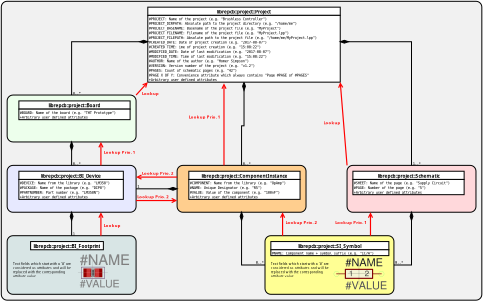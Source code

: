 <?xml version="1.0" encoding="UTF-8"?>
<dia:diagram xmlns:dia="http://www.lysator.liu.se/~alla/dia/">
  <dia:layer name="Background" visible="true" connectable="true" active="true">
    <dia:object type="Standard - Box" version="0" id="O0">
      <dia:attribute name="obj_pos">
        <dia:point val="-18,-12"/>
      </dia:attribute>
      <dia:attribute name="obj_bb">
        <dia:rectangle val="-18.05,-12.05;64.05,39.05"/>
      </dia:attribute>
      <dia:attribute name="elem_corner">
        <dia:point val="-18,-12"/>
      </dia:attribute>
      <dia:attribute name="elem_width">
        <dia:real val="82"/>
      </dia:attribute>
      <dia:attribute name="elem_height">
        <dia:real val="51"/>
      </dia:attribute>
      <dia:attribute name="border_width">
        <dia:real val="0.1"/>
      </dia:attribute>
      <dia:attribute name="inner_color">
        <dia:color val="#f1f1f1ff"/>
      </dia:attribute>
      <dia:attribute name="show_background">
        <dia:boolean val="true"/>
      </dia:attribute>
      <dia:attribute name="corner_radius">
        <dia:real val="1"/>
      </dia:attribute>
    </dia:object>
    <dia:object type="Standard - Box" version="0" id="O1">
      <dia:attribute name="obj_pos">
        <dia:point val="-17,4"/>
      </dia:attribute>
      <dia:attribute name="obj_bb">
        <dia:rectangle val="-17.05,3.95;5.05,12.05"/>
      </dia:attribute>
      <dia:attribute name="elem_corner">
        <dia:point val="-17,4"/>
      </dia:attribute>
      <dia:attribute name="elem_width">
        <dia:real val="22"/>
      </dia:attribute>
      <dia:attribute name="elem_height">
        <dia:real val="8"/>
      </dia:attribute>
      <dia:attribute name="border_width">
        <dia:real val="0.1"/>
      </dia:attribute>
      <dia:attribute name="inner_color">
        <dia:color val="#edffecff"/>
      </dia:attribute>
      <dia:attribute name="show_background">
        <dia:boolean val="true"/>
      </dia:attribute>
      <dia:attribute name="corner_radius">
        <dia:real val="1"/>
      </dia:attribute>
    </dia:object>
    <dia:object type="Standard - Box" version="0" id="O2">
      <dia:attribute name="obj_pos">
        <dia:point val="41,16"/>
      </dia:attribute>
      <dia:attribute name="obj_bb">
        <dia:rectangle val="40.95,15.95;63.05,24.05"/>
      </dia:attribute>
      <dia:attribute name="elem_corner">
        <dia:point val="41,16"/>
      </dia:attribute>
      <dia:attribute name="elem_width">
        <dia:real val="22"/>
      </dia:attribute>
      <dia:attribute name="elem_height">
        <dia:real val="8"/>
      </dia:attribute>
      <dia:attribute name="border_width">
        <dia:real val="0.1"/>
      </dia:attribute>
      <dia:attribute name="inner_color">
        <dia:color val="#ffd8dbff"/>
      </dia:attribute>
      <dia:attribute name="show_background">
        <dia:boolean val="true"/>
      </dia:attribute>
      <dia:attribute name="corner_radius">
        <dia:real val="1"/>
      </dia:attribute>
    </dia:object>
    <dia:object type="Standard - Box" version="0" id="O3">
      <dia:attribute name="obj_pos">
        <dia:point val="-17,28"/>
      </dia:attribute>
      <dia:attribute name="obj_bb">
        <dia:rectangle val="-17.05,27.95;5.05,38.05"/>
      </dia:attribute>
      <dia:attribute name="elem_corner">
        <dia:point val="-17,28"/>
      </dia:attribute>
      <dia:attribute name="elem_width">
        <dia:real val="22"/>
      </dia:attribute>
      <dia:attribute name="elem_height">
        <dia:real val="10"/>
      </dia:attribute>
      <dia:attribute name="border_width">
        <dia:real val="0.1"/>
      </dia:attribute>
      <dia:attribute name="inner_color">
        <dia:color val="#d8e5e5ff"/>
      </dia:attribute>
      <dia:attribute name="show_background">
        <dia:boolean val="true"/>
      </dia:attribute>
      <dia:attribute name="corner_radius">
        <dia:real val="1"/>
      </dia:attribute>
    </dia:object>
    <dia:object type="Standard - Box" version="0" id="O4">
      <dia:attribute name="obj_pos">
        <dia:point val="-17,16"/>
      </dia:attribute>
      <dia:attribute name="obj_bb">
        <dia:rectangle val="-17.05,15.95;5.05,24.05"/>
      </dia:attribute>
      <dia:attribute name="elem_corner">
        <dia:point val="-17,16"/>
      </dia:attribute>
      <dia:attribute name="elem_width">
        <dia:real val="22"/>
      </dia:attribute>
      <dia:attribute name="elem_height">
        <dia:real val="8"/>
      </dia:attribute>
      <dia:attribute name="border_width">
        <dia:real val="0.1"/>
      </dia:attribute>
      <dia:attribute name="inner_color">
        <dia:color val="#e7e9ffff"/>
      </dia:attribute>
      <dia:attribute name="show_background">
        <dia:boolean val="true"/>
      </dia:attribute>
      <dia:attribute name="corner_radius">
        <dia:real val="1"/>
      </dia:attribute>
    </dia:object>
    <dia:object type="Standard - Box" version="0" id="O5">
      <dia:attribute name="obj_pos">
        <dia:point val="27,28"/>
      </dia:attribute>
      <dia:attribute name="obj_bb">
        <dia:rectangle val="26.95,27.95;49.05,38.05"/>
      </dia:attribute>
      <dia:attribute name="elem_corner">
        <dia:point val="27,28"/>
      </dia:attribute>
      <dia:attribute name="elem_width">
        <dia:real val="22"/>
      </dia:attribute>
      <dia:attribute name="elem_height">
        <dia:real val="10"/>
      </dia:attribute>
      <dia:attribute name="border_width">
        <dia:real val="0.1"/>
      </dia:attribute>
      <dia:attribute name="inner_color">
        <dia:color val="#ffff94ff"/>
      </dia:attribute>
      <dia:attribute name="show_background">
        <dia:boolean val="true"/>
      </dia:attribute>
      <dia:attribute name="corner_radius">
        <dia:real val="1"/>
      </dia:attribute>
    </dia:object>
    <dia:object type="Standard - Box" version="0" id="O6">
      <dia:attribute name="obj_pos">
        <dia:point val="12,16"/>
      </dia:attribute>
      <dia:attribute name="obj_bb">
        <dia:rectangle val="11.95,15.95;34.05,24.05"/>
      </dia:attribute>
      <dia:attribute name="elem_corner">
        <dia:point val="12,16"/>
      </dia:attribute>
      <dia:attribute name="elem_width">
        <dia:real val="22"/>
      </dia:attribute>
      <dia:attribute name="elem_height">
        <dia:real val="8"/>
      </dia:attribute>
      <dia:attribute name="border_width">
        <dia:real val="0.1"/>
      </dia:attribute>
      <dia:attribute name="inner_color">
        <dia:color val="#ffce8eff"/>
      </dia:attribute>
      <dia:attribute name="show_background">
        <dia:boolean val="true"/>
      </dia:attribute>
      <dia:attribute name="corner_radius">
        <dia:real val="1"/>
      </dia:attribute>
    </dia:object>
    <dia:object type="UML - Association" version="2" id="O7">
      <dia:attribute name="obj_pos">
        <dia:point val="-6,12"/>
      </dia:attribute>
      <dia:attribute name="obj_bb">
        <dia:rectangle val="-6.75,11.25;-4.26,16.8"/>
      </dia:attribute>
      <dia:attribute name="meta">
        <dia:composite type="dict"/>
      </dia:attribute>
      <dia:attribute name="orth_points">
        <dia:point val="-6,12"/>
        <dia:point val="-6,14.35"/>
        <dia:point val="-6,14.35"/>
        <dia:point val="-6,16"/>
      </dia:attribute>
      <dia:attribute name="orth_orient">
        <dia:enum val="1"/>
        <dia:enum val="0"/>
        <dia:enum val="1"/>
      </dia:attribute>
      <dia:attribute name="orth_autoroute">
        <dia:boolean val="true"/>
      </dia:attribute>
      <dia:attribute name="name">
        <dia:string>##</dia:string>
      </dia:attribute>
      <dia:attribute name="direction">
        <dia:enum val="1"/>
      </dia:attribute>
      <dia:attribute name="show_direction">
        <dia:boolean val="false"/>
      </dia:attribute>
      <dia:attribute name="assoc_type">
        <dia:enum val="2"/>
      </dia:attribute>
      <dia:attribute name="role_a">
        <dia:string>##</dia:string>
      </dia:attribute>
      <dia:attribute name="multipicity_a">
        <dia:string>##</dia:string>
      </dia:attribute>
      <dia:attribute name="visibility_a">
        <dia:enum val="3"/>
      </dia:attribute>
      <dia:attribute name="show_arrow_a">
        <dia:boolean val="false"/>
      </dia:attribute>
      <dia:attribute name="role_b">
        <dia:string>##</dia:string>
      </dia:attribute>
      <dia:attribute name="multipicity_b">
        <dia:string>#0..*#</dia:string>
      </dia:attribute>
      <dia:attribute name="visibility_b">
        <dia:enum val="3"/>
      </dia:attribute>
      <dia:attribute name="show_arrow_b">
        <dia:boolean val="false"/>
      </dia:attribute>
      <dia:attribute name="text_font">
        <dia:font family="monospace" style="0" name="Courier"/>
      </dia:attribute>
      <dia:attribute name="text_height">
        <dia:real val="0.8"/>
      </dia:attribute>
      <dia:attribute name="text_colour">
        <dia:color val="#000000ff"/>
      </dia:attribute>
      <dia:attribute name="line_width">
        <dia:real val="0.1"/>
      </dia:attribute>
      <dia:attribute name="line_colour">
        <dia:color val="#000000ff"/>
      </dia:attribute>
      <dia:connections>
        <dia:connection handle="0" to="O1" connection="6"/>
        <dia:connection handle="1" to="O4" connection="1"/>
      </dia:connections>
    </dia:object>
    <dia:object type="UML - Association" version="2" id="O8">
      <dia:attribute name="obj_pos">
        <dia:point val="23.42,1.8"/>
      </dia:attribute>
      <dia:attribute name="obj_bb">
        <dia:rectangle val="22.67,1.05;24.74,16.8"/>
      </dia:attribute>
      <dia:attribute name="meta">
        <dia:composite type="dict"/>
      </dia:attribute>
      <dia:attribute name="orth_points">
        <dia:point val="23.42,1.8"/>
        <dia:point val="23.42,9.25"/>
        <dia:point val="23,9.25"/>
        <dia:point val="23,16"/>
      </dia:attribute>
      <dia:attribute name="orth_orient">
        <dia:enum val="1"/>
        <dia:enum val="0"/>
        <dia:enum val="1"/>
      </dia:attribute>
      <dia:attribute name="orth_autoroute">
        <dia:boolean val="true"/>
      </dia:attribute>
      <dia:attribute name="name">
        <dia:string>##</dia:string>
      </dia:attribute>
      <dia:attribute name="direction">
        <dia:enum val="1"/>
      </dia:attribute>
      <dia:attribute name="show_direction">
        <dia:boolean val="false"/>
      </dia:attribute>
      <dia:attribute name="assoc_type">
        <dia:enum val="2"/>
      </dia:attribute>
      <dia:attribute name="role_a">
        <dia:string>##</dia:string>
      </dia:attribute>
      <dia:attribute name="multipicity_a">
        <dia:string>##</dia:string>
      </dia:attribute>
      <dia:attribute name="visibility_a">
        <dia:enum val="3"/>
      </dia:attribute>
      <dia:attribute name="show_arrow_a">
        <dia:boolean val="false"/>
      </dia:attribute>
      <dia:attribute name="role_b">
        <dia:string>##</dia:string>
      </dia:attribute>
      <dia:attribute name="multipicity_b">
        <dia:string>#0..*#</dia:string>
      </dia:attribute>
      <dia:attribute name="visibility_b">
        <dia:enum val="3"/>
      </dia:attribute>
      <dia:attribute name="show_arrow_b">
        <dia:boolean val="false"/>
      </dia:attribute>
      <dia:attribute name="text_font">
        <dia:font family="monospace" style="0" name="Courier"/>
      </dia:attribute>
      <dia:attribute name="text_height">
        <dia:real val="0.8"/>
      </dia:attribute>
      <dia:attribute name="text_colour">
        <dia:color val="#000000ff"/>
      </dia:attribute>
      <dia:attribute name="line_width">
        <dia:real val="0.1"/>
      </dia:attribute>
      <dia:attribute name="line_colour">
        <dia:color val="#000000ff"/>
      </dia:attribute>
      <dia:connections>
        <dia:connection handle="0" to="O21" connection="6"/>
        <dia:connection handle="1" to="O6" connection="1"/>
      </dia:connections>
    </dia:object>
    <dia:object type="UML - Association" version="2" id="O9">
      <dia:attribute name="obj_pos">
        <dia:point val="12,20"/>
      </dia:attribute>
      <dia:attribute name="obj_bb">
        <dia:rectangle val="4.95,19.24;12.75,20.84"/>
      </dia:attribute>
      <dia:attribute name="meta">
        <dia:composite type="dict"/>
      </dia:attribute>
      <dia:attribute name="orth_points">
        <dia:point val="12,20"/>
        <dia:point val="8.15,20"/>
        <dia:point val="8.15,20"/>
        <dia:point val="5,20"/>
      </dia:attribute>
      <dia:attribute name="orth_orient">
        <dia:enum val="0"/>
        <dia:enum val="1"/>
        <dia:enum val="0"/>
      </dia:attribute>
      <dia:attribute name="orth_autoroute">
        <dia:boolean val="true"/>
      </dia:attribute>
      <dia:attribute name="name">
        <dia:string>##</dia:string>
      </dia:attribute>
      <dia:attribute name="direction">
        <dia:enum val="1"/>
      </dia:attribute>
      <dia:attribute name="show_direction">
        <dia:boolean val="false"/>
      </dia:attribute>
      <dia:attribute name="assoc_type">
        <dia:enum val="2"/>
      </dia:attribute>
      <dia:attribute name="role_a">
        <dia:string>##</dia:string>
      </dia:attribute>
      <dia:attribute name="multipicity_a">
        <dia:string>##</dia:string>
      </dia:attribute>
      <dia:attribute name="visibility_a">
        <dia:enum val="3"/>
      </dia:attribute>
      <dia:attribute name="show_arrow_a">
        <dia:boolean val="false"/>
      </dia:attribute>
      <dia:attribute name="role_b">
        <dia:string>##</dia:string>
      </dia:attribute>
      <dia:attribute name="multipicity_b">
        <dia:string>#1#</dia:string>
      </dia:attribute>
      <dia:attribute name="visibility_b">
        <dia:enum val="3"/>
      </dia:attribute>
      <dia:attribute name="show_arrow_b">
        <dia:boolean val="false"/>
      </dia:attribute>
      <dia:attribute name="text_font">
        <dia:font family="monospace" style="0" name="Courier"/>
      </dia:attribute>
      <dia:attribute name="text_height">
        <dia:real val="0.8"/>
      </dia:attribute>
      <dia:attribute name="text_colour">
        <dia:color val="#000000ff"/>
      </dia:attribute>
      <dia:attribute name="line_width">
        <dia:real val="0.1"/>
      </dia:attribute>
      <dia:attribute name="line_colour">
        <dia:color val="#000000ff"/>
      </dia:attribute>
      <dia:connections>
        <dia:connection handle="0" to="O6" connection="3"/>
        <dia:connection handle="1" to="O4" connection="4"/>
      </dia:connections>
    </dia:object>
    <dia:object type="UML - Association" version="2" id="O10">
      <dia:attribute name="obj_pos">
        <dia:point val="23,24"/>
      </dia:attribute>
      <dia:attribute name="obj_bb">
        <dia:rectangle val="22.25,23.25;27.05,33.84"/>
      </dia:attribute>
      <dia:attribute name="meta">
        <dia:composite type="dict"/>
      </dia:attribute>
      <dia:attribute name="orth_points">
        <dia:point val="23,24"/>
        <dia:point val="23,33"/>
        <dia:point val="27,33"/>
      </dia:attribute>
      <dia:attribute name="orth_orient">
        <dia:enum val="1"/>
        <dia:enum val="0"/>
      </dia:attribute>
      <dia:attribute name="orth_autoroute">
        <dia:boolean val="true"/>
      </dia:attribute>
      <dia:attribute name="name">
        <dia:string>##</dia:string>
      </dia:attribute>
      <dia:attribute name="direction">
        <dia:enum val="1"/>
      </dia:attribute>
      <dia:attribute name="show_direction">
        <dia:boolean val="false"/>
      </dia:attribute>
      <dia:attribute name="assoc_type">
        <dia:enum val="2"/>
      </dia:attribute>
      <dia:attribute name="role_a">
        <dia:string>##</dia:string>
      </dia:attribute>
      <dia:attribute name="multipicity_a">
        <dia:string>##</dia:string>
      </dia:attribute>
      <dia:attribute name="visibility_a">
        <dia:enum val="3"/>
      </dia:attribute>
      <dia:attribute name="show_arrow_a">
        <dia:boolean val="false"/>
      </dia:attribute>
      <dia:attribute name="role_b">
        <dia:string>##</dia:string>
      </dia:attribute>
      <dia:attribute name="multipicity_b">
        <dia:string>#0..*#</dia:string>
      </dia:attribute>
      <dia:attribute name="visibility_b">
        <dia:enum val="3"/>
      </dia:attribute>
      <dia:attribute name="show_arrow_b">
        <dia:boolean val="false"/>
      </dia:attribute>
      <dia:attribute name="text_font">
        <dia:font family="monospace" style="0" name="Courier"/>
      </dia:attribute>
      <dia:attribute name="text_height">
        <dia:real val="0.8"/>
      </dia:attribute>
      <dia:attribute name="text_colour">
        <dia:color val="#000000ff"/>
      </dia:attribute>
      <dia:attribute name="line_width">
        <dia:real val="0.1"/>
      </dia:attribute>
      <dia:attribute name="line_colour">
        <dia:color val="#000000ff"/>
      </dia:attribute>
      <dia:connections>
        <dia:connection handle="0" to="O6" connection="6"/>
        <dia:connection handle="1" to="O5" connection="3"/>
      </dia:connections>
    </dia:object>
    <dia:object type="Standard - Text" version="1" id="O11">
      <dia:attribute name="obj_pos">
        <dia:point val="28,33"/>
      </dia:attribute>
      <dia:attribute name="obj_bb">
        <dia:rectangle val="28,32.475;38.12,35.247"/>
      </dia:attribute>
      <dia:attribute name="text">
        <dia:composite type="text">
          <dia:attribute name="string">
            <dia:string>#Text fields which start with a '#' are
considered as attributes and will be
replaced with the corresponding
attribute value.#</dia:string>
          </dia:attribute>
          <dia:attribute name="font">
            <dia:font family="sans" style="0" name="Helvetica"/>
          </dia:attribute>
          <dia:attribute name="height">
            <dia:real val="0.705"/>
          </dia:attribute>
          <dia:attribute name="pos">
            <dia:point val="28,33"/>
          </dia:attribute>
          <dia:attribute name="color">
            <dia:color val="#000000ff"/>
          </dia:attribute>
          <dia:attribute name="alignment">
            <dia:enum val="0"/>
          </dia:attribute>
        </dia:composite>
      </dia:attribute>
      <dia:attribute name="valign">
        <dia:enum val="3"/>
      </dia:attribute>
    </dia:object>
    <dia:object type="UML - Class" version="0" id="O12">
      <dia:attribute name="obj_pos">
        <dia:point val="14,17"/>
      </dia:attribute>
      <dia:attribute name="obj_bb">
        <dia:rectangle val="13.95,16.95;33.03,21.85"/>
      </dia:attribute>
      <dia:attribute name="elem_corner">
        <dia:point val="14,17"/>
      </dia:attribute>
      <dia:attribute name="elem_width">
        <dia:real val="18.98"/>
      </dia:attribute>
      <dia:attribute name="elem_height">
        <dia:real val="4.8"/>
      </dia:attribute>
      <dia:attribute name="name">
        <dia:string>#librepcb::project::ComponentInstance#</dia:string>
      </dia:attribute>
      <dia:attribute name="stereotype">
        <dia:string>##</dia:string>
      </dia:attribute>
      <dia:attribute name="comment">
        <dia:string>##</dia:string>
      </dia:attribute>
      <dia:attribute name="abstract">
        <dia:boolean val="false"/>
      </dia:attribute>
      <dia:attribute name="suppress_attributes">
        <dia:boolean val="false"/>
      </dia:attribute>
      <dia:attribute name="suppress_operations">
        <dia:boolean val="false"/>
      </dia:attribute>
      <dia:attribute name="visible_attributes">
        <dia:boolean val="true"/>
      </dia:attribute>
      <dia:attribute name="visible_operations">
        <dia:boolean val="false"/>
      </dia:attribute>
      <dia:attribute name="visible_comments">
        <dia:boolean val="true"/>
      </dia:attribute>
      <dia:attribute name="wrap_operations">
        <dia:boolean val="false"/>
      </dia:attribute>
      <dia:attribute name="wrap_after_char">
        <dia:int val="40"/>
      </dia:attribute>
      <dia:attribute name="comment_line_length">
        <dia:int val="17"/>
      </dia:attribute>
      <dia:attribute name="comment_tagging">
        <dia:boolean val="false"/>
      </dia:attribute>
      <dia:attribute name="allow_resizing">
        <dia:boolean val="false"/>
      </dia:attribute>
      <dia:attribute name="line_width">
        <dia:real val="0.1"/>
      </dia:attribute>
      <dia:attribute name="line_color">
        <dia:color val="#000000ff"/>
      </dia:attribute>
      <dia:attribute name="fill_color">
        <dia:color val="#ffffffff"/>
      </dia:attribute>
      <dia:attribute name="text_color">
        <dia:color val="#000000ff"/>
      </dia:attribute>
      <dia:attribute name="normal_font">
        <dia:font family="monospace" style="0" name="Courier"/>
      </dia:attribute>
      <dia:attribute name="abstract_font">
        <dia:font family="monospace" style="88" name="Courier-BoldOblique"/>
      </dia:attribute>
      <dia:attribute name="polymorphic_font">
        <dia:font family="monospace" style="8" name="Courier-Oblique"/>
      </dia:attribute>
      <dia:attribute name="classname_font">
        <dia:font family="sans" style="80" name="Helvetica-Bold"/>
      </dia:attribute>
      <dia:attribute name="abstract_classname_font">
        <dia:font family="sans" style="88" name="Helvetica-BoldOblique"/>
      </dia:attribute>
      <dia:attribute name="comment_font">
        <dia:font family="sans" style="8" name="Helvetica-Oblique"/>
      </dia:attribute>
      <dia:attribute name="normal_font_height">
        <dia:real val="0.8"/>
      </dia:attribute>
      <dia:attribute name="polymorphic_font_height">
        <dia:real val="0.8"/>
      </dia:attribute>
      <dia:attribute name="abstract_font_height">
        <dia:real val="0.8"/>
      </dia:attribute>
      <dia:attribute name="classname_font_height">
        <dia:real val="1"/>
      </dia:attribute>
      <dia:attribute name="abstract_classname_font_height">
        <dia:real val="1"/>
      </dia:attribute>
      <dia:attribute name="comment_font_height">
        <dia:real val="0.7"/>
      </dia:attribute>
      <dia:attribute name="attributes">
        <dia:composite type="umlattribute">
          <dia:attribute name="name">
            <dia:string>#COMPONENT#</dia:string>
          </dia:attribute>
          <dia:attribute name="type">
            <dia:string>#Name from the library (e.g. "OpAmp")#</dia:string>
          </dia:attribute>
          <dia:attribute name="value">
            <dia:string>##</dia:string>
          </dia:attribute>
          <dia:attribute name="comment">
            <dia:string>##</dia:string>
          </dia:attribute>
          <dia:attribute name="visibility">
            <dia:enum val="2"/>
          </dia:attribute>
          <dia:attribute name="abstract">
            <dia:boolean val="false"/>
          </dia:attribute>
          <dia:attribute name="class_scope">
            <dia:boolean val="false"/>
          </dia:attribute>
        </dia:composite>
        <dia:composite type="umlattribute">
          <dia:attribute name="name">
            <dia:string>#NAME#</dia:string>
          </dia:attribute>
          <dia:attribute name="type">
            <dia:string>#Unique Designator (e.g. "R5")#</dia:string>
          </dia:attribute>
          <dia:attribute name="value">
            <dia:string>##</dia:string>
          </dia:attribute>
          <dia:attribute name="comment">
            <dia:string>##</dia:string>
          </dia:attribute>
          <dia:attribute name="visibility">
            <dia:enum val="2"/>
          </dia:attribute>
          <dia:attribute name="abstract">
            <dia:boolean val="false"/>
          </dia:attribute>
          <dia:attribute name="class_scope">
            <dia:boolean val="false"/>
          </dia:attribute>
        </dia:composite>
        <dia:composite type="umlattribute">
          <dia:attribute name="name">
            <dia:string>#VALUE#</dia:string>
          </dia:attribute>
          <dia:attribute name="type">
            <dia:string>#Value of the component (e.g. "100nF")#</dia:string>
          </dia:attribute>
          <dia:attribute name="value">
            <dia:string>##</dia:string>
          </dia:attribute>
          <dia:attribute name="comment">
            <dia:string>##</dia:string>
          </dia:attribute>
          <dia:attribute name="visibility">
            <dia:enum val="2"/>
          </dia:attribute>
          <dia:attribute name="abstract">
            <dia:boolean val="false"/>
          </dia:attribute>
          <dia:attribute name="class_scope">
            <dia:boolean val="false"/>
          </dia:attribute>
        </dia:composite>
        <dia:composite type="umlattribute">
          <dia:attribute name="name">
            <dia:string>#Arbitrary user defined attributes#</dia:string>
          </dia:attribute>
          <dia:attribute name="type">
            <dia:string>##</dia:string>
          </dia:attribute>
          <dia:attribute name="value">
            <dia:string>##</dia:string>
          </dia:attribute>
          <dia:attribute name="comment">
            <dia:string>##</dia:string>
          </dia:attribute>
          <dia:attribute name="visibility">
            <dia:enum val="0"/>
          </dia:attribute>
          <dia:attribute name="abstract">
            <dia:boolean val="false"/>
          </dia:attribute>
          <dia:attribute name="class_scope">
            <dia:boolean val="false"/>
          </dia:attribute>
        </dia:composite>
      </dia:attribute>
      <dia:attribute name="operations"/>
      <dia:attribute name="template">
        <dia:boolean val="false"/>
      </dia:attribute>
      <dia:attribute name="templates"/>
    </dia:object>
    <dia:object type="UML - Class" version="0" id="O13">
      <dia:attribute name="obj_pos">
        <dia:point val="28,29"/>
      </dia:attribute>
      <dia:attribute name="obj_bb">
        <dia:rectangle val="27.95,28.95;48.185,31.45"/>
      </dia:attribute>
      <dia:attribute name="elem_corner">
        <dia:point val="28,29"/>
      </dia:attribute>
      <dia:attribute name="elem_width">
        <dia:real val="20.135"/>
      </dia:attribute>
      <dia:attribute name="elem_height">
        <dia:real val="2.4"/>
      </dia:attribute>
      <dia:attribute name="name">
        <dia:string>#librepcb::project::SI_Symbol#</dia:string>
      </dia:attribute>
      <dia:attribute name="stereotype">
        <dia:string>##</dia:string>
      </dia:attribute>
      <dia:attribute name="comment">
        <dia:string>##</dia:string>
      </dia:attribute>
      <dia:attribute name="abstract">
        <dia:boolean val="false"/>
      </dia:attribute>
      <dia:attribute name="suppress_attributes">
        <dia:boolean val="false"/>
      </dia:attribute>
      <dia:attribute name="suppress_operations">
        <dia:boolean val="false"/>
      </dia:attribute>
      <dia:attribute name="visible_attributes">
        <dia:boolean val="true"/>
      </dia:attribute>
      <dia:attribute name="visible_operations">
        <dia:boolean val="false"/>
      </dia:attribute>
      <dia:attribute name="visible_comments">
        <dia:boolean val="true"/>
      </dia:attribute>
      <dia:attribute name="wrap_operations">
        <dia:boolean val="false"/>
      </dia:attribute>
      <dia:attribute name="wrap_after_char">
        <dia:int val="40"/>
      </dia:attribute>
      <dia:attribute name="comment_line_length">
        <dia:int val="17"/>
      </dia:attribute>
      <dia:attribute name="comment_tagging">
        <dia:boolean val="false"/>
      </dia:attribute>
      <dia:attribute name="allow_resizing">
        <dia:boolean val="false"/>
      </dia:attribute>
      <dia:attribute name="line_width">
        <dia:real val="0.1"/>
      </dia:attribute>
      <dia:attribute name="line_color">
        <dia:color val="#000000ff"/>
      </dia:attribute>
      <dia:attribute name="fill_color">
        <dia:color val="#ffffffff"/>
      </dia:attribute>
      <dia:attribute name="text_color">
        <dia:color val="#000000ff"/>
      </dia:attribute>
      <dia:attribute name="normal_font">
        <dia:font family="monospace" style="0" name="Courier"/>
      </dia:attribute>
      <dia:attribute name="abstract_font">
        <dia:font family="monospace" style="88" name="Courier-BoldOblique"/>
      </dia:attribute>
      <dia:attribute name="polymorphic_font">
        <dia:font family="monospace" style="8" name="Courier-Oblique"/>
      </dia:attribute>
      <dia:attribute name="classname_font">
        <dia:font family="sans" style="80" name="Helvetica-Bold"/>
      </dia:attribute>
      <dia:attribute name="abstract_classname_font">
        <dia:font family="sans" style="88" name="Helvetica-BoldOblique"/>
      </dia:attribute>
      <dia:attribute name="comment_font">
        <dia:font family="sans" style="8" name="Helvetica-Oblique"/>
      </dia:attribute>
      <dia:attribute name="normal_font_height">
        <dia:real val="0.8"/>
      </dia:attribute>
      <dia:attribute name="polymorphic_font_height">
        <dia:real val="0.8"/>
      </dia:attribute>
      <dia:attribute name="abstract_font_height">
        <dia:real val="0.8"/>
      </dia:attribute>
      <dia:attribute name="classname_font_height">
        <dia:real val="1"/>
      </dia:attribute>
      <dia:attribute name="abstract_classname_font_height">
        <dia:real val="1"/>
      </dia:attribute>
      <dia:attribute name="comment_font_height">
        <dia:real val="0.7"/>
      </dia:attribute>
      <dia:attribute name="attributes">
        <dia:composite type="umlattribute">
          <dia:attribute name="name">
            <dia:string>#NAME#</dia:string>
          </dia:attribute>
          <dia:attribute name="type">
            <dia:string>#Component name + symbol suffix (e.g. "IC7A")#</dia:string>
          </dia:attribute>
          <dia:attribute name="value">
            <dia:string>##</dia:string>
          </dia:attribute>
          <dia:attribute name="comment">
            <dia:string>##</dia:string>
          </dia:attribute>
          <dia:attribute name="visibility">
            <dia:enum val="2"/>
          </dia:attribute>
          <dia:attribute name="abstract">
            <dia:boolean val="false"/>
          </dia:attribute>
          <dia:attribute name="class_scope">
            <dia:boolean val="false"/>
          </dia:attribute>
        </dia:composite>
      </dia:attribute>
      <dia:attribute name="operations"/>
      <dia:attribute name="template">
        <dia:boolean val="false"/>
      </dia:attribute>
      <dia:attribute name="templates"/>
    </dia:object>
    <dia:object type="Standard - Image" version="0" id="O14">
      <dia:attribute name="obj_pos">
        <dia:point val="38.5,31.5"/>
      </dia:attribute>
      <dia:attribute name="obj_bb">
        <dia:rectangle val="38.5,31.5;48.056,37.5"/>
      </dia:attribute>
      <dia:attribute name="elem_corner">
        <dia:point val="38.5,31.5"/>
      </dia:attribute>
      <dia:attribute name="elem_width">
        <dia:real val="9.556"/>
      </dia:attribute>
      <dia:attribute name="elem_height">
        <dia:real val="6"/>
      </dia:attribute>
      <dia:attribute name="draw_border">
        <dia:boolean val="false"/>
      </dia:attribute>
      <dia:attribute name="keep_aspect">
        <dia:boolean val="true"/>
      </dia:attribute>
      <dia:attribute name="file">
        <dia:string>##</dia:string>
      </dia:attribute>
      <dia:attribute name="inline_data">
        <dia:boolean val="true"/>
      </dia:attribute>
      <dia:attribute name="pixbuf">
        <dia:composite type="pixbuf">
          <dia:attribute name="data">
            <dia:data>iVBORw0KGgoAAAANSUhEUgAAAbYAAAETCAYAAABa2CMtAAAABHNCSVQICAgIfAhkiAAAIABJREFU
eJzt3Xd8VFXeP/DPmcmkkpCQQEglhBJaDNICCU0FEgR1F0Wfxce+YuGn7C6sICriWkAeFte+i7q2
x7WLhRJAkZoeegkBQklIIZ3UyWTm/P7A+CCZW6beOzff9+u1r5U5d+58mYTzved7zz2HNTY2ghBC
CNEKndIBEEIIIc5EiY0QQoimUGIjhBCiKZTYCCGEaAolNkIIIZpCiY0QQoimUGIjhBCiKZTYCCGE
aAolNkIIIZpCiY0QQoimUGIjhBCiKZTYCCGEaAolNkIIIZpCiY0QQoimUGIjhBCiKV5KB0C6j+++
+45v2LBB9JjHH38ciYmJzE0hdZGZmcnff/99wfYlS5Zg4MCBbo3PZDJh4cKF3GQySR47c+ZMzJkz
x63xHT9+nK9du1bWsSNGjMDChQsV+/lezWw2Y+HChdxoNMo6fvny5YiJibEp/kuXLmHRokXcrgAV
sGrVqpdDQ0OXKh2HIyixEbc5f/48srOzRY+prq7Gl19+CS8vZX41q6qqRGNUYmPe3bt38927d8s6
trKyEnPmzHFxRL/V0NAg+XPtdODAAcyfPx9+fn4ujkqe/Px8vnPnTtnHNzc32/wZ7e3tX8j9ftTA
aDQuAeDRiY1KkURVTp06hXfffddjrm7dQWqUe6UzZ87g+PHjqv3+2trasH37dtXEt3XrVqVDIC5A
IzYN+8tf/sKPHj3a5fXx48fjueeek1VO+fvf/86t/eOPjY3FO++845KS0rp16zBjxgweHx+vmpKV
Upqbm7Fr1y6b3rNp0yYMHTrURRE5LiMjA7NmzVI6DJjNZvz4449Kh0FcgEZsGpaVlYWysrIu/+vV
q5fsc+Tm5lo9R1BQkMviNplMWLFiBThXzYW9Yn788UfZ9386bd68WdXf3d69e9HU1KR0GMjPz+e1
tbVKh0FcgBKbRpWVlXGhziMhIUHWOcxmM06dOuXQOey1f/9+fP755+rtnd3EljJkp8rKShQUFKj2
uzOZTPjpp58Uj4/KkNpFiU2jTpw4IdgmNymdOXOGt7e3W20bMmSIXXHZ4h//+AcqKysV7wCVUlVV
lZ+bm2vXezdu3OjkaJxry5Ytin4+lSG1je6xaZRQYvP19UVsbKyse1diyXHw4MH2BWaD5uZmPP/8
83jjjTdc/llqtHnz5tEWi8Wu927btg1PPfWUYrNLpWRlZaGhoQE9e/ZU5PPVVIYMDAzECy+8oHQY
vwoJCfH4e9vq/K0nDhNKSgMHDoRer3foHEFBQejbt69bfvl37tyJLVu28LS0NI//x2arTZs2ibbr
dDoIJb6Ghgbs3buXT5kyRZXfW0dHB3766Sfu7mfuOqmpDOnt7Y3rr79elT8nT0WlSI0SSkq2jLSK
ioqsvu7q+2tXW7lyJS5duuTWz1TauXPnrM5o7eTr64s//OEPoudQezly8+bNinwulSG1jxKbBrW0
tKC0tNRqmy33xoSSo7sTW01NDdasWdOt7rVJTRqZOnUqbr31VtFjduzYgdbWVmeGZRehGbR5eXmo
ra2d7+ZwRMuQrpztS9yHEpsGFRUVcaHp3nKTUm1t7fzq6mqHzuFM69evR05OTrdJblKjrZtuugmD
Bg1i8fHxgse0traqYvbhDTfcYPV1s9mMrVu3/svN4YiWIYViJZ6FEpsGFRYWWn2dMYaEhARZtfzC
wkLBDsdVE0dSU1NF25977jm0tbW55LPV5PDhw7ykpESwPSQkBKmpqQwAZsyYIXoupcp9V0pLSxNs
y8jIcGMk4mVILy8vSmwaQYlNg4RKiJGRkQgICJB1DqH7a3q93mWLAC9atEj04fGSkhK89dZbio9A
XE1qtDZz5sxfJwCJJQ3g8sPQ9fX1wsM6N4iMjMQ111xjtW3//v24ePGi26YnipUhJ0yYQKVIjaDE
pkHOuDcmdI7+/fvD29vbrrikBAUFYcmSJaLHfPTRR6peC9FRZrNZchRz0003/frfAwcOZAMGDBA9
35YtW047LUA7paenW33dYrFg69atIe6KQ6wMKXWRQDwHJTaNsVgsTlktRKic6eoHs2+88UY2adIk
wXaz2YwVK1bAbDa7NA6lZGdn85qaGsH2uLg4jBgx4jcjZqkOWQ2zI2fMmAHGrA/03VWOFCtDGgwG
mnKvIZTYNKakpIQLzYSTm9ja29tx5swZh87hiKefflp0W5Njx47h448/1uSoTc6kkatJJbYDBw6g
rKxM0e8rPDycXXvttVbbDh065Jb4pMqQgYGBrg6BuAklNo1xxlJap0+f5kIjInesOBIZGckWLFgg
esybb76JkpISTSW3trY20eerGGOYPXt2l9fj4+PZwIEDBd/HOVfFJBKhciTn3C0PTFMZsvugxKYx
QonN398fUVFRskotQhNHACAhIeFl+yKzzX//93+z4cOHC7a3tbXhb3/7mztCcZsdO3YIjrYB4Npr
r0VkZKTVn6FQ0uikknLky0Kr3ri6HClWhqSVP7SHltTyAJxz/Pzzz7JGJzk5OVZfDw0NlX2OHTt2
WH3dz88PBw8eXALA6gwPX19fpKSkOKWD0Ov1ePbZZ/GHP/xB8H5adnY2vv32W/673/1OE52S1EPZ
N998s2BbWlqa6JqaJ0+exKlTp7irZrTKERoaunTMmDFLrP2OHj16FCUlJTwmJsYl8UmVIXv06OGK
jyUKocTmASwWCxYuXOjQOUpKShw+R2trq+g5IiMjnbpq+9ChQ9ldd93FP/jgA8Fj1qxZg0mTJq0K
DQ316K3s6+vr4/fu3SvY7u3tjRkzZgh2+nFxcWzw4MFcbLS9ceNGh38HHJWeni548ZWRkYEHH3zQ
JZ8rVoaUGu0Sz0OlSKJqjz76KIuKihJsb2howMqVK8WfEfAAW7duPd3R0SHYPmXKFMnJDVL3iaQW
VXaHadOmDXB3OVKsDOnj40NlSA2ixEZUzc/PD88884zoMVu2bMHOnTs9eiKJPbMhryY18igrK8OB
AwcU/Z6Cg4OLx48fb7WtqKgIZ86ccXp8YmXIlJQU+Pv7O/sjicIosRHVS01NZbNmzRI95vnnn0dL
S4ubInKu8vJyvn//fsH24OBgTJo0SXJUERsby6SeM1TDqM3dS2zRbMjuhxIb8QhLliyZLrYpZWVl
JV555RWPHLVt2rQJQotWA5dHYnI3DJXqqLds2aL4w+033HADE/r7ODuxURmye6LJIx6AMYa5c+dK
HvfDDz9YXSS4T58+mDJliqzP2r59O6ytfBEZGSm5SHFwcLCsz7BHSEjIj3/961/x9NNPCx7z+eef
Y9asWXzkyJEe1VlJzYa09uyakLS0NLz66quC7bW1tcjKyuITJ05U7DsKCgpCSkoKdu3a1aWtuLgY
RUVFfPDgwU6JT6wMOXHiRNGFAIjnosTmAXQ6HZYvXy76D721tRVfffWV1cv+iRMnSr6/044dO6ye
Y/LkyXjqqacUTRi33HIL++GHH7jQrDrOOZ599ll89dVXMBgMbo7OPidPnuRCS6ABQExMDJKSkmR/
7zExMWzYsGH82LFjgsds2rQJEydOtC1QJ0tPT7ea2IDLozZnLQRAZcjuiRKbRpw8eVJwD7ahQ4fK
Okd9fX18VVWV1TaxhXbd6dlnn8Xvf/97GI1Gq+3FxcVYt24dX7BggUeM2qRGa3ImjVwtLS0NYont
p59+QltbG3x9fW0+t7Ncf/31zNvbm7e3t3dpy8jIwOOPP+7wZ4iVIX19fTF16lRV/I7U1dVh2rRp
ipfRExIS8Oabb6riO3EUJTaNEHt+adiwYbLOceLECcFV4MWWbHKnmJgY9tBDD/HXXntN8Jj33nsP
aWlpij6MLIecpa5sKUN2SktLwyuvvCLY3tLSgp07d/K0tDTFvp+AgABMnDgR27dv79JWUlKCo0eP
8uHDhzsUn1gZctKkSaopQ1osFlRWViodBsLCwpQOwWlo8ohGCCU2nU6HQYMGObyU1oABA6bbF5nz
3XfffWzQoEGC7SaTCc8++ywsFosbo7Ldvn37eHl5uWB7UlIS7FmJIyoqSnQ5MkAdS2yJPZ7gjEkk
YosFUBlS2yixaYTQNjNxcXGyr0yF1pkMCQlBSEiI8Oq8bubl5YXnnnsOOp3wr++hQ4fw2WefKV7e
EeOKMmQnqWfa9uzZg0uXLtl9fmeYOnUqE/rddHRRZLEypJ+fHyZPnqzq0TxxDCU2jTh58qTV1+Xe
XxM7h1rur10pMTGR3XHHHaLH/OMf/0BFRYUqk1tHRwe2bdsm2G4wGJCenm535ztjxgzRdpPJhG3b
tin63fj5+UFo772ysjIcOnTI7vjy8/N5XV2d1TaaDal9lNg0oKysjDc1NVltk7sxqNlsxunT1m+x
qeX+2tX+9Kc/sfDwcMH21tZWPP/8826MSL49e/bwhoYGwfZJkyZB7Lk9KZGRkWzEiBGix6i9HOnI
VjtiZUhaG1L7KLFpgNBIC5Cf2M6dO8eFZhrGx8fbFZer+fv7iz7XBgC7du3C5s2bXTIyOX/+PD9/
/rxd53bms2tCpO4jFRQUoLKyUtFR26RJk0TLkfbcJ5UqQ8pZxYV4NpoVqQFim4sOHTrU4Ykjah2x
AZfv00yfPp2LlfVWrVqFlJQUh0ZA1nzyySfgnGPZsmU2ve+XWYmC7YGBgZgyZYrDnW9aWhrWrl0r
uKqJxWLB5s2bce+99zr6UXbz9fXF9ddfb3X0ePHiRezfv5+PHj3apu9CrAw5efJk1ZUhg4OD8dFH
HykdBnx8fJQOwWkosWmAUFKKiIiQ3ZlLJDbVzIi05sknnyzIysoaLVSOra2txf/8z//wF154QRVX
6j/++CO3tkJMp7S0NHh7ezv8ORERESwxMZEfOnRI8BilExtwuTQoVBbNyMjA6NGjbTqfp82G1Ov1
6N+/vyp+N7WCSpEaIJSU5JYhAeFRX3BwsKpmRFrTu3fvMX/+859Fj/nuu++QnZ2tiokkUve2xDYU
tZVUR37s2DGcPXtW0e8lNTWVCW30uXXrVpvWtqQyJAFoxObxjEYjzp8/b7XNGTMi1VyGvNLcuXPZ
hg0bRFfJf+655/DNN98oWoqqqalZJbQkWKdVq1aBMeaUZNPc3Cx5zMaNG7FgwQJnfJxdDAYDbrjh
Bnz33Xdd2mpra5GXl8fHjx8vKyGJlSGnTp2q6GorxH0osXm4U6dOcaErWrmJrampCUIPCqtxqr81
jDGsWLECt912G0wmk9VjSktL8dZbb/FFixYpdtW+efPmJVIjELHlsFxh06ZNiiY24PLI0lpiAy6X
I4X2cLuap5UhiWtQKdLDOWNGZFFRkeDowFMSGwDEx8ezBx54QPSYjz/+GEePHlWs9KaGKfZXO3/+
PI4cOaJoOXLChAlM6H7wTz/9JKscKVaG9Pf3h5I7GhD3ohGbSpWUlPD//Oc/kscdPHjQ6us6nQ4f
fvghAEh2WMXFxYJtmZmZkJrSfs8996Bv376q6DQefPBBtmXLFn7mzBmr7WazGStWrMBnn30GvV7v
1thKSkr4kSNH3PqZcm3atAlSz725kpeXF2644QZ88803Xdrq6+uRmZnJpe6P5eXlCZYhr7vuOk3N
+iPiKLGpVEVFBf73f//X7vdbLBaH3t9px44dksfMnj0bffv2dfiznMHb2xsrVqzAvffeKzjNvbCw
EB988AF/4IEH3JqMpZ5dU1JGRgYWL14sukyZq6Wnp1tNbMDlEqPQKiWdaIsa0olKkURzRo0axebM
mSN6zNtvv42SkhK3lt/UnNiqqqqQm5uraDly3LhxLCQkxGrbTz/9BGtb3HQSK0MGBAQgNTVVFRUF
4h40YiOatGjRIrZz505eXV1ttd1oNOLZZ5/Fe++9B8Zc3+cdOXKEC81e7dS3b1+XjZgsFgsqKipE
j9m0aZPsSRquoNfrMX36dHzxxRdd2pqampCZmcmF9lCTKkM647lA4jkosRFNCgwMxNKlS7F48WLB
Y/Ly8rB+/Xo+Z84cl2e2TZs2ibZHR0dj8+bNLouDc47p06dzsX2/tm3bhqefflrRJJCenm41sQGX
y6VTp0612iZWhqS1IbsfKkUSzUpLS2OTJ08WPWbNmjWorq623pM6idlsllzQ98Ybb3RlCGCMYebM
maLHNDU1YdeuXYqWI0ePHs169+5ttW379u2wtmKLWBmyR48eSElJoTJkN0MjNpUaMWIE+/7770U7
mXXr1lm9b2PL2nPff/893n333S6vM8bwxRdfyJpJFhkZqdqO45lnnsHNN9+M1tZWq+2NjY146aWX
5q5du9ZlMeTm5gqWRDs5sveaXOnp6fjggw9Ej9m0aROmTZvm8liE6HQ6TJ8+HdZmBLe2tmL37t18
+vTpv/l9EytDXn/99TAYDK4JlqgWJTaV8vPzk1w/7uLFi1YT3+DBg2WvPVdXV2f1HJGRkRgyZIhq
E5Zcffv2ZY8//jh/+eWXBY/Ztm0btm/fzq+//nqX/H2lnl0bPnw44uLiXP5dDx8+nMXGxore69u1
axeam5sREBDg6nAEpaenW01swOVy5PTpv126lGZDkqtRKdKDCa0ROXjwYLeeQ+3mzZsnuTfZiy++
CKFFlB1hNBoFy2SdZs2a5fTPFSJVjvwlXkXLkSNHjhTcZ2/37t2/GX2LlSEDAwOpDNlNUWLzUFVV
Vfn19fVW2+QmJc45Tp065dA5PIFOp8OKFStEH8i+ePEi1q5d6/QOfefOnVxsvUa9Xo8bb7xReDjp
ZHLu5Sm9OgpjTHDCR2trK37++edff05SZUgvLypKdUeU2DxUUVGR4F4ecpNSaWkpF7r3pKXEBgAJ
CQnsnnvuET3mq6++QkFBgVM/V+rZteTkZISGhi516oeKiI+PZwkJCaLH5ObmoqamZpWbQrJKbCZj
RkbGr/8tVoacMWOGU2MinoMSm4cSWiNSr9djwIABDm8uqrXEBgCPPPIIi4mJEWznnGP9+vVO+7xL
ly5hz549osc4Y6dsW0mN2sxmMzIyMpa4KRyrRowYwaKioqy27d27F01NTaJlyKCgICpDdmOU2DyU
0P5pMTExsrfmEEpsvr6+iI2N1Vyn4Ovri+XLl7vt87Zu3cqFdhoALk8QmjZtmtu/ZznPdSldjgSE
J360t7dj+/btnMqQRAglNg8lNGKzZaQldI4BAwYoumagK40fP565Y2o9IJ0crrvuOkX2houMjGRJ
SUmixxw+fBilpaWKTiIRS8Bbtmyh2ZBEkDZ7L40zm82CK/JL3T+5ktCob9CgQXbF5SmeeOKJAcHB
wS79jIqKCi51v86dsyGvJmcSidRqKa42dOhQFhsba7UtMzNTMLH17NkTEyZM0FzFgchHY3UPdObM
GcESl9wRW2trK0pLSx06h6cKDg4ufuKJJ7Bs2TKXfcbmzZsFdxcAgJCQEEUX5k1LS3t59erVopue
bty4EfPnz3djVF2lp6dj3bp1XV7v6OhAQ0OD1ffccMMNbt+SyBEtLS14/fXXFR0dX23w4MFIS0vz
2IsDSmweSGikBchPSqdPn+YWi8Whc3iym266if3www88KyvLJeeXmg2Znp6uaOcbGhq6dOzYsUuy
s7MFjykuLkZhYSFX8kH9mTNnWk1sYjytDNna2mrz39HV0tPTPe57vBKVIj2Q0L2xgIAA2ctbic2I
TEhI8Jxtsx2wfPly2RNtbHHq1Cku9v0CysyGvJrUw9qA8pNIBg4cyGzZxT04OBjJyckeO9IgzkGJ
zQM5Y+KIUMcbFhaG4OBg4S21NSQ6Opo9+uijTj+vVDKIiYnBNddco3jnO336dCa1jmJGRoZoSdUd
bBk5eFoZkrgGJTYPJFSKpKW0bHf33XezIUOGOO18nHPJSRdKThq5UmBgIFJTU0WPqaiowL59+1Q7
O9KRY4l2UWLzMJcuXYLQnlrOmOrf3RKbXq/HihUrnPZ4w4EDB3hZWZnoMe563EAOObMjld75u3//
/kzO72VISAjGjh2r+EiYKI8Sm4cpKioSvHqWm5QqKyu5o+tMasnw4cPZvHnznHIuqSQwYsQIVT38
PnXqVCb1LN22bdvQ0dHhpoiskzMSmzZtGpUhCQCaFelxhEZajDEMHjxYVocpdA7AtYlt9OjRuP/+
+wXbe/TooViH//jjjzNfX1/BmaKdhFad7xQTEyP6d0xOTrYrPlfx8/PD0qVLce7cOdHjqqured++
fa3+fKKiokT/zsHBwdMFG2W66aabJHdfcMaEnPDwcNG/S2hoqM2LiQYEBNx+//33q2o6vxRbnodV
I9bY2Kh0DMQGK1as4F9//XWX16OiopCRkSErMbz//vvc2saaer0eeXl5khMKyGUrV67knHMsW7ZM
NSMwQgiN2DzOnXfeaXXyQWBgoOxzTJs2Ddb2J/P29qbdhgkhHo8Sm4cZNGiQw6ODmJgY0VXuCSHE
k9HkEUIIIZpCiY0QQoimUGIjhBCiKZTYVKioqIgr/dwQIYR4KkpsKmQymRRfn48QQjwVJTZCCCGa
QomNEEKIplBiI4QQoimU2AghhGgKJTZCCCGaQomNEEKIplBiI4QQoimU2AghhGgKJTZCCCGaQomN
EEKIplBiI4QQoim00aiKmFpaUJyRwQ9nZaEuNJR76ei6Q81K9+4F5xzZq1fTwp4qxxhD8IABiE9P
ZwZ/f6XDIS7GGhsblY6BALiQlcU33HMPmsrLUQkgDIBe6aCIqB2//P9UBWMgtukREYHZH36IqAkT
HN6JnqgXDQlUoLG0lH9z661oKi9XOhRCNK2pvBzf3HorGktLaZStYZTYVGDf22+jnUbOhLhFe2Mj
9r39ttJhEBeie2xOZDKZUFFRYfOV4NG9e9FwxZ+bAHjD8asOv1/OQwj5rTNbt2LKiy8qHQZxEUps
TqTT6eDv7/+yre/Tm81LDFf82QuAAY4nNhqOE2JdTWGh0iEQF6LE5kR6vR6hoaFLbX1fDy+vJU1X
/NkXl0dbNHmEEEJsRxf1hJBup1dCgtIhEBeixEYI6Xa8AwOVDoG4EJUiPcTvv3xL6RDIVSq/3AjO
gd/fPkvpUMhV1s99VOkQiIIosXkAptdjwMypSodBrhKy/ygA0M9GhZheD242Kx0GUQiVIgkhhGgK
JTZCCCGaQomNEEKIptA9NuIU1dV1qK6u//XP8fHR8PY2iLyDeKK2NiPq6i6hubkVgYEBCAoKgK+v
DxijNYWJelBiI07xxhv/QX7+0V///M9/Lkd0dF8FIyKO4pzj5Mlz2Lt3P3JzD+PixVoYje1djgsM
DEBi4iAkJg7G1KljERgYoEC0hPwfSmzEYU1NLThwgJYo0pK9e/fjvfe+xsWLtZLHNjY2IzPzADIz
D+DDD7/FzJmTcfvtaZTgiGIosRGHZWcfQkcHTa3Wgvr6S3j77c+xd+9+u97f1taO9et/xO7dBVi6
9AEMGRLv5AgJkabY5JE2tOGs7izP1+Xzs7qzvA1tSoVCHLRnT4HSIRAnqK9vxKJF/2N3UrtSdXUd
nnhiLXbvpt8Ntense/N0efyc7hw3wqh0SE7nthHbHv0evtFrI86xc9it34021oa+lr6YaJmIPbo9
qNBVcF/ui0nmSYjlsZjVMQuTzJPojrTKHTt2+jf31ohnam834YUX/onKyhrBYwIDAxAfH40+fULh
5+eDurpLKC4uwYULF60eb7FY8Pe/f4CAAD+MGjXMVaETCbv0u37te/fo98DIjJf7XvNE7NbvRoWu
gvtzf0wyT0I/3g+zOmYh1Zzq0X2vSxNbJavkbxrexHuG93CN5RrM6piFB8wPIIyHDQjmwcVXH1/P
6uOrUX16i9cWrPReiTt0d/AHTA/gUdOjiOARHv1Fa1FNTT1eeeUjpcMgTvDGG/9BYeEZq20DB8bi
tttmIDn5GhgMXbuM8vIqfPXVVmzblgWLxfKbto4OM1566R2sW7cCvXr1dEnspKtSVsr/afgn3jO8
h1GWUZjVMQsPdjyI3ujNevKuP4c6VjetmlVvy9Bn4Hnv53FUd5Q/YHoAC0wLCnrz3mMU+Cs4xGWJ
7Smfp/jnXp9jjXENFrcsZkE8SPI9wTy4OBjBbKBpIBaYFqCRNWK7bjuf4j8Fczrm8BeNLzI9beai
OM45srMPYt26r1BVJT25gKjbyZPnsH17jtW2m2++Dvff/3t4eQl3FRERvfHYY3fi+uuTsWrVu6ir
u/Sb9rY2I95/fz0WLbrXmWETK0ww4Smfp/gPXj9gtXE1lrYsZT14D8n3hfCQH0N4CBtkGYTHTI+h
ntXHb9dvP53snzx6nmkef6H9BY8aWDj9Hts3Xt/wwB6BPNwSjlPNp9jvOn4nK6lZE8gDcYv5FlbU
XMRiLDEI7RHKv/L6yuYdqj2NLwA1/RaZTB04d64Me/bsw7///Q0efPBZvPjiOkpqGvH555utvp6W
lor58+eKJrUrDR8+EM8//xj8/Hy7tP38cy7Oni1zKE4i7guvL3h4j3De39Ifx5uPs5s6bpKV1KwJ
5sHFczrmsOLmYtYbvRHUI4h/7/W9x/S9Th2x/c37b7yclaOxqdHp/fIC0wK2wLQAj/k8xo/ojvAV
7SvU1Pc7lVoKNp98sgE7d+ajvLwKnHvM7zSxQWtrG/Lzj3V5vW/fMDz44FybzxcXF4X77vsd3nrr
sy5tu3fnIy7uZrviJOKe8X6GN7Em1DbVOr1fXNi+kD3e/jge9H2QH9Yd5k+1P6X6vtdpI7bbfW/n
fvDD28a3XfqXft34OgtEIG73vZ16Whc7deo8ysouUlLTsIMHT6Cjo6PL67NnT4Gvr7dd50xLm4iw
sOAur+/de8Cu8xFxt/rdykMRileMr7is72VgeLftXaaHHvN856m+Q3BKYlvks4jfaL4Rf23/q1sy
+aL2RexG841Y7LNY9V8wIWp25syFLq/pdDpMmTLW7nPq9TqMHz+yy+ulpRVobzfZfV7S1UKfhXxO
xxz8qf1Pbul7l7YvZVPNU7HEZ4mq+16HE9sCnwV8hGUE7jXd69bh6b36JZ20AAAgAElEQVSme9lw
y3As8Fmg6i+YEDU7d67rfa/+/aMQEmLfffFO8fHRVl+vqam3+jqx3cO+D/Mx5jG403SnW/ve+ab5
bKBlIBb6LFRt3+vQPbY3DW/yQATiPtN9itRc7zPdx074nOBvGt7kC0wLVF/39TQLFvwBbW3iD2+W
lFTgxRfXuSki4mzWEk14eKjD5w0M9Lf6en19IyIiejt8/u7uVcOrPIyH4a6OuxTp9x40PcgW+yzm
/zL8iz9kekh1fa/diS1bn82P6o7iLeNbiv6lVhlXsQW+C3iWJYtPME9Q3RfsycLCQiSPaW/ven+G
eI7GxuYur/Xp43hiq6qqs/q6v3/XGZPENnv1e/lp3Wm8ZnxN0f5ujXENe9j3YZ5vzudjLGNU1ffa
ndiWeS/Dy+0vOzMWu91vuh+LvBdhR+sOpUMhxKOEhgbDYPjt9kIDBsQ4fN6Skgqrrzta4iTAUp+l
eL3tdaXDAADcY7oHy3yWYWvrVqVD+Q27Etv3Xt/zCB6BseaxqsjSo82jWSyP5eu91vPfd/xeFTER
4glefHGh089pMnUgL+9Il9cjI/sgKMi+56rIZV96fckHWQZhpGWkKvq5CeYJLISH8E1em/iNHTeq
IibAzskjL3u/jJXGlc6OxSErjSvxsrc6RpCEdGc//piF6uqupUhaL9Jxq71Xq6/vbV+JlQZ1xWRz
Ytuu387DeBhieaxqsjMARPEoFsWjsFW/VbUzdQjRutraBnz66SarbTNnTnRzNNqy2Wsz72/pj3Ae
rqq+N94Sz4IQhF36Xarpe21ObBu9NmJWxyxXxOKwWR2zsNFro9JhENItNTe3YvnyN1Bb29ClLSVl
JPr1i1QgKu3YoN+A2ebZSodhldr6XpsT2wavDZjdoc4vd3bH7LoNXhuUDoOQbqeqqhbPPvsGzp7t
+sC3r68P5s+3fXku8lu/9L0PKR2HNbM7ZkNNfa9Nie2A/gAfaR6JSB6pqqFwpz68T69kSzLy9fmq
GRITomWcc2zfnoMFC14Q3PZm8eJ7ZT06QoTl6HP4ZPNk9OK9VPnQaCyPZUMsQ3BYd1gVfa9NsyKP
s+PoqZoleq3raemJQl0hxpg9bgshQjzKhQsX8c47X4puNPvHP96G8eOT3BiVNh3XHUcw77r+ppr0
5Jf73kRLotKh2JbYKnQV6Gvp65QPbr90Cdlr1vCLBw44dZHd/uwMKrAXX/LPVXHlIEdtUZHSIRAi
W2trGz77bDO++247OjrMVo9hjGHBgj8gPV2dE0Zqi4rw5U03eUwfUcXOIhbAl9x5MTPG0GfkSIxf
vJh5Bzn+fGEEj0A5K3dCZI6zKbGVs3L0t/R3/FM5x/rbb+ele/c6fq6rdG5Deh7WyyKEEPtwzrFj
Rx7ef3+91QkinaKj++LPf74bCQlx7gvORu2XLuH8jh1KhyFb5z2j8zjr1POe+/lnlOfm8js2b2Zg
jt1h6mvpi3Kdhya2FJ7i8IfWFBa6JKmR3zp/vgz/+7/rXfoZdXWXcPbs2S6vv/HGh5p/GHf37jwA
HC+9pHQkrldXdwl5eUesPp/WiTGGIUP6IyoqBF9/7ZwZcnfffSuio51TJSLWle7di5rCQh46dKhD
mS2CR2Af2+essBzi1I1GibrQPmrEUe3tJhw6VISiorOix4WEBGHMmOHo3buXUz+ffoeJPWxKbM6q
oYYOGcKiU1Np1OZi/fpFYdmyBS79jOLiUhw/XtLl9f/3/+7R/JX2Sy+9CQAu/46Vkpd3BK+++jHa
24G4uDirx0RE9Mbdd9+MiRNHgTlYyiLKiE5NReiQIQ7/8MpZOSJ4hDNCcpgiiQ2M4fdffMFcMXnk
DDsDHXTox/s57ZyuVrFvH9ovXVI6DEIAXB6lffDBt/j++58Fj+nVqyfmzZuFadMmwMtLL3icWnkH
BaHvqFFKhyHbWXYWABDH45x2zisnjzh6fw1w7uRCR9mU2Ppa+uK413GnfLB3UBAm/+1vTr/Ee8Tn
EZ5qScVc0397zOXjJ9ddxyvy85UOgxA0NjZjxYo3ceLEWavtfn6+uOOOdNx001T4+Hi7Nzgn6jV4
MOb+8IPH9BEfGD7gBboC/NX4umpjLmflGMm77pyuBJsS21DLUHyDb1wVi1PUsloMtQxVOgxCPE5N
TT2eeeZ1nD9vvSpz7bVD8fjjdzr9PhqRNtQ8FNv025QOQ1Qdq8MQyxClwwBgY2IbaRnJjuiP8FJW
yqN5tOquHCpYBd+n34fRbaNVFxshatbWZhRMan5+vvjjH2/FjBkpdB9NIcmWZJapz+TVrPqLMB52
u9LxXO2c7hw/yU4i0ZKoil8Qm9eKVNtil1dS8wLNhKgV5xz/+MfHVpNaWFgI1q59AmlpqZTUFPZL
36vKRTfVtkAzJTZCurk9e/Zhz56uzx/FxkZgzZq/IiZGHRMCurvZ5tnYoFfPQsNXUlvfa3Niu858
Hatm1TinO6eqB0xKWAm/wC5gunk6XVYSIlNHhxkfffR9l9eDgnrgpZf+hLAwda9P2J2kd6Szs7qz
KGNlqup7T+tO80bWiEnmSarpe+3aQXtZ+zIs9V7q7FgcstRnKZ5qf0rpMAjxKHv2FKC8vKrL6488
cgeCgwMViIiIebL9STzp86TSYfzGUm/19b12JbbZHbNZFatCjj5HFVcOufpcXsEqcHPHzaq5YiDE
E+ze3bUEOWhQP0yc6DnPeHUnczrmsHO6cyjQFaii792r38sbWSPSO9JV1ffaldgA4CXjS/jQ8KEz
Y7HbB14fYFX7KqXDIMSjtLa2Yd++Y11eHz16OE0UUbGVxpV43/C+0mEAAD7y+ggvGl9UOowu7F4r
cpxlHNtv3s8X+yzma4xrFPtXsNhnMU+yJGGseSz9SyTEBqdPl8Bk6ujyutlsxt69+53+eT4+3hgz
ZrjTz9vdTDBPYPt0+/hSn6V8lXGVYv3en3z+xMdZxmG0RX2PVzm0CPJDpofY4z6P83cN7/I/mv7o
9r/cu4Z3eTva8ZDpIdV9sYSo3ZkzF6y+/uWXW1zyeRERvTFmzHMuOXd3s8C0gD3q8yj/wPABv9d0
r9v7v38a/sl10OEB0wOq7HvtLkV2es34GjulO4V3DO+4teb7juEdfkp3Cq8ZX1PlF0uI2p09az2x
Ec/wlvEtdkR3BB8YPnBr3/uW4S1eqivFWuNa1fa9Ttm2ZpVxFZvnO49Xs2r+ZPuTLv/Lvuz9Mj+o
O4j/tP1HtV8sIWontlko8QxrjGvY7b6382pWzRe3L3Z5f/iC9wu8SFeEj9o+UnXf6/CIrdN/2v7D
ODjm+87nZljfLt4ZHvF5hJtgoqRGiIMaG5uVDoE4wRdtX7BmNONxn8ddNnIzwYR7fe/lBhhUn9QA
JyY2AFjWvozN7piN0B6h/BXvV5z6Jb9qeJUH9gjkaeY0PN3+tOq/WEfUA7AoHQTRvIaGJqVDIE7y
bPuzbIp5CoJ6BPHXDa87te/9u/ffeXiPcD7XNBdL2pd4RN/r9B20b+64mdU31WO593IeFxDH/278
O64zX/dQL95rna3nqmN1037W/7xtsc9izOuYh8amRo/4Uh1lBKCKh1RkiI+PxoYNbykdBrHDO+/Q
RA4tubXjVjanaQ6e8nmKDwoYxFcbV+M683UDgnlwsa3nqmbVX+zQ75j7F5+/4H7T/ahtqvWovtep
I7Yr/a39b6ygpeDlI7ojuNb/2n9N95vOX/V+lRfqCnk1q/7C2nuqWfUXJ3Qn+KuGV/kMvxk8yT9p
20HdQeS05BS8YHzBo75YQghxNwaGl4wvsd0tu7Fftx+J/omn0/zS+GuG13iRrojXsBqrD/xWsar8
E7oT/B/e/+DT/Kbxsf5j5x7THcPBloPTV7Sv8Li+lzU2Nrrlg7L12XyDfgPO6c5hj34P6lk9IngE
JpsnY5d+F8pZOYJ5MFLMKejP+2NWxyxMME/wuC/UHldvNFoJIAxA577ETK/HoobDSoRGRLz00psA
gGXLFigcCbna33smgpuF7/X3HTMGd/78c7foXzL1mXyj10acYWeQqc9EA2tABI/AJPOkX/veXrwX
Us2piLPEYbZ5NpLNyR793Ti9FClkvHk8G28e/+ufO9CBclbOL7KLeIo/hQgewbzcFw4hhHQLKeYU
lmJO+fXPnX1vFavCM/wZRPAIpv/1MlobFMskXvBCDI9hMTxGqRAIIaTb6Q59r8vusRFCCCFKoMRG
CCFEUyixEUII0RRKbIQQQjSFEhshhBBNocRGCCFEUyixEUII0RR6ItoDcLMZpzfvUDoMcpW6U2fB
Oehno0Jiq44Q7aPE5iHWz31U6RDIVY7/8v/rv9yoaByEkN+iUiQhhBBNocRGCCFEU6gU6URmsxn1
9fVWt4UQ09TRgZYr/twGoBWOX3V4g37AhJDuh/o9J7JYLGhpaVli6/vMej1MV/y5A4AJjic2+uES
Yp3e21vpEIgLUd/nRAaDATExMTbvYzQ8NZW3FhT8+uc2AEGAxjaSIEQ9IsaMUToE4kJ0j00FRj3y
CLwDA5UOg5BuwTswEKMeeUTpMIgLUWJTgcDoaDbn66/RIyJC6VAI0bQeERGY8/XXCIyO9ugdook4
1tjYqHQM5BemlhYUZ2Tw/VlZiA4NhZeOrjvU7ONdu8A5x91TpigdCpHAGEPwgAGIT09nBn9/pcMh
Lkb32FTE4O+PhDlzWEdCAh88eDAzGAxKh0RE/Gw2c845xj/xBF39E6IiNCQghBCiKZTYCCGEaAol
NkIIIZpCiY0QQoimUGIjhBCiKZTYCCGEaAolNkIIIZpCiY0QQoimUGIjhBCiKZTYCCGEaAolNkII
IZpCiU2FvL29wRgtP0gIIfagRZBVaNCgQZTVCCHETjRiI4QQoimU2AghhGgKJTZCCCGaQomNEEKI
ptDkEeIy+/bt45988onoMQsXLkRsbKwqJsts376db9y4UbC9Z8+eWL58uctjff311/nZs2clj4uO
jsaf//xnt393n376Kc/Pzxdsv/POOzFq1ChV/EytWb16Na+srBRsX7p0aUHv3r3HuDGkXxmNRixb
towLtfv6+uLFF1+067tdunQpN5lM9gfnRg8//LBDk+gosRGXGTp0KKurqxP9x5SVlYXY2Fg3RiVs
165duHjxomB7UlKSy2OoqalZlZeXB84F+7ZfXbx4EVVVVfnu7oTr6+tFv6fW1lY3RmO76upq0fg7
OjpGuzGcLsRi8/Hxcei8npLYjEajQ++nUiRxGT8/P1x77bWix2RnZ7spGnG1tbXzi4uLRY+ZMGGC
y+PIzs5eIiepdcrMzFS0EyZEjWjEpmErVqzgp0+f7vL6qFGjZJew3n77bZ6Zmdnl9ejoaKxcuVLy
HKmpqcjNzRVsr66uxqlTp/jAgQMVLV3l5eX9SyyhhIWFwR0xWvuupY6/5ZZbXBQNIZ6JRmwaxTlH
aWmp1bZ+/frJPs/58+etvi63fJiUlMR69OghekxWVpbseFxFLPkCwLhx41y+GkxpaSkX+r6FlJWV
4dy5c/KHeIR0A5TYNKqyspIL1anlJiWTyYTy8nKrbXKTo16vx/jx40WPycnJgcVikXU+V6ivr48/
efKk6DHuKEPu3bvXrvfZOsojROsosWmU2JV/v379CuSc48KFC9xsNltti4mJkR1LamqqaHtDQwOO
HTum2KgjPz//tFgZMiIiAnFxcS4drnHO7b7fmJOTI2uyCSHdBd1j06hz585Zfd3X1xdhYWGyZtGV
lJQIttkyRX/gwIEsPDxcdIp1dnY2RowYIfeUTpWTkyPaLjXidIaioiJeXV1t13trampw4sQJPmTI
ENVOsSfq99xzz0Gv1ysdBgCgb9++Dv0uU2LTKKERW0xMjOx7RULn6NmzJ3r27GlTPCkpKVi/fr1g
e15eHu699154ebn3V/LSpUs4ceKE6DHuKENKlRMNBoPoVO2srCwMGTLE2WGRbiQmJoYZDAalw3AK
KkVqlNBoy50TR64kVY5saWnBoUOH3F5Py8/P52JlvH79+iEiIsKlIyGz2Sw5eWXu3Lmi7bm5uRAq
GxPS3VBi06Dm5mbU1NRYbbMlKQmVM225v9YpPDycDRgwQPQYJZ5pk0oo7ihDHjp0iDc1NQm2h4eH
Iz09nYWFhQke09TUhMOHD9ONNkJAiU2Tzp8/L9jByU1stbW185ubm6222TLqu9LEiRNF2/ft2+fw
igO2aGxsRGFhoWA7Ywzjx4//0tVxSJUhU1JSwBjDuHHjHDoPId0FJTYNEiohMsYQHR0tq6xWUlLy
L6E2e5fASk5OZmI3p41GI/bv3++2UUdBQYHgrE8AGDBgAMLCwm53ZQxtbW3Yt2+f6DGdZdzk5GTR
49x9YUCIWlFi0yChEmJ4eLjsteaEzmEwGOy+5xQYGIhrrrlG9Bh3Pqydl5cn2u6OSSN5eXm8vb1d
sH3gwIEIDw9nABAfHy9ajjQajSgoKKByJOn2KLFpkDMmjggltqioKIemBEtNIjl06BBaWlrsPr9c
zc3NOHr0qGC7TqdDcnKyy6fPS91XvLp8KzVqo3IkIZTYNMdsNuPChQtW22wpITpzRuSVRo0axfz8
/ATbOzo6kJ+f7/JRx759+0TLkEOGDLH5kQZbNTQ04MiRI4Ltv6za8pvkKnWf7ciRIxCbiEJId0CJ
TWPKy8sFt4mRO2IzGo0Qepja0cRmMBgwduxY0WPcUY6Umg3pjjJkTk4OF1tKLCkpCQEBAb95LT4+
nvXu3VvwPb88OkDlSNKtUWLTGLGltGJiYh6Sc47S0lLBZ7ucsXeaVDny2LFjaGhocPhzhLS2tkqO
lMaOHevyMqTU2pBCs0hpdiQh4iixaYzQvbGAgAD06tVrnZxziCVHZ+x2PXToUBYaGirYbrFYXDrq
KCgo4B0dHYLtiYmJXUZKzlZZWcnF9n/z9/fHyJEjrX7XUvfZioqKUFNTs8qxCAnxXLSklgfgnGPL
li2yOvrDhw9bfd3Pzw8ZGRmyzrF//36rr/v4+GD37t2C5/D398fkyZMlEx9jDBMmTMCGDRsEj8nK
ysL06dPlhGszNcyGlBpVjRs3DkLLG/Xv35/17t2bV1VVWW3/ZUHlJbNmzVrqcKCEeCBKbB7AYrHg
k08+cegc1dXVDp/DaDSKniMsLAyTJ0+Wda7U1FTRxHbq1ClUV1d/4eznyNra2gSTPwB4e3tj9OjR
im8oKvUwe3Jysuj3l5mZiVmzZtkVGyGejkqRRBHR0dFMbDLLL6MO8QUS7bB//37ByTUAMHLkSNnP
+tmruLiYV1RUCLaHhYVh8ODBoslVqhx5/vx5XLhwgSaRkG6JEhtRTEpKimi7K9aOVMNsSKlZn6mp
qZI7MMTFxbHw8HDRY2gSCemuKLERxaSkpAzQ6YR/Bc+dO4fy8nKnjTqMRiMOHTok2O7n54ekpCSX
liEtFousxCaH1OxId67iQoiaUGIjigkODi4eNmyY6DHOHHUcOHBAdPmqMWPGCE7YcJZjx45xsUcZ
4uPjZS9ZJlWOrKqqwunTp6kcSbodmjziAXQ6He644w7J47799luri+CGh4dj6tSpsj7rxx9/tLrl
TVRUlOSEBrEVRYSkpKSIPlOWnZ2NW2+91ebzWqOGLWqkErXc0RoA9OvXT3Jn8szMTEhtF0SI1lBi
8wCMMcyePVv0Kr6lpQWff/651avzxMREyfd32rRpk8PnsMW4cePYhx9+yIVWpa+oqMDZs2d5XFyc
Q5/d3t6OgwcPCrYHBgZi+PDhLi1Dmkwm5OfnC7br9XpMmDDBphiSk5Px/fffC7bn5OTgzjvvhFjJ
lxDgcplc6c1qGWNO+V2lxKYRYnuwxcXFyTpHXV3dtMbGRqttUVFRdsUlxcfHB6NHjxYdyWRnZ8v+
Owg5dOiQYPIEgLFjxzq0uLMc+/fv562trYLtI0aMQGBgoE3nlEpsDQ0NOHr0KE9MTHT5IwzEs/3x
j39UvGzdo0cPvP322w7/rtJlnEYIregPyF8jsqSkZJtQm6sSGyBvdqTQEl9yqWE2pL1LaImJjY1l
ERERosfQJBLS3VBi0wihZbD0er0tm4sKtkVFRbnsij8xMZGJraRfU1ODoqIiuzObyWQSXE0FAHr1
6oWEhASXjmiam5slZ2Ta+2C41OzI/Px8iD27R4jWUGLTCKGkFBUVBS8veRVnoeQYEhICf39/u2OT
otPpJCduOPJM2+HDh3lbW5tge3JysuRzY9bcdddduOuuu2Qdm5ubK7o+5dixY+2ekSk1O7K1tdWt
O5MTojRKbBrAOUdpaanVNls2FxVLjq4mNRswJyfH7hvbUmtD2jsbMjo6msXExMjKiM6cDXm1mJgY
FhkZKXoMlSNJd0KJTQMuXrwoODFC7qSLjo4OlJWVWW1zR2Lr37+/aOfc2NiIo0eP2jzq6OjoQEFB
gWB7nz59EB8f79IyZE1NzaoTJ04ItoeGhmLo0KEOxSBVjjx48CDEJq4QoiWU2DRAbJsZuSO2srIy
wR2lo6Oj7YrLVlKjFnvKkUePHhWdieiOZ9eys7OXiE1+mTBhgl2l0CtJlSNNJhPy8vKoHEm6BZru
rwFCiY0xhn79+snqMcWSoztGbACQkpLy5VdffTVXKAnk5+fjvvvus+leVE5Ojmi7GraosWc25NWi
o6NZVFQUv3DhgmgccndfIN3PunXrmNz78WpHIzYNELo31qdPH/j6+so6h9A9OsC1MyKvFBYWdvvg
wYMF21tbW3Hw4EHZow6z2Yx9+/YJtkdHR8ueMWqv0tJSLnbREBcX57TvV6oc6eqdyYln8/LygsFg
UPx/zkCJTQOEOk5bJo4InSM4ONilMyKvJjV6sWUSxNGjR3lzc7NguxqeXZN6hs8WUuVIzjmysrKo
HEk0Txvjzm7MaDSiurraapstq3UIJTZ33V/rNG7cOPbRRx8J7pl24MABGI1GWXumyZgNWWdXkDL9
sqec6DHr16/H999/77Zkk5WVhfT0dHd9HCGKoMTm4UpKSrjQPSm5I7bGxkbBEpW77q918vf3R1JS
kuCaiu3t7SgoKOApKSmi5TuLxSI6GzI+Ph59+vTp5Vi04oqKirjQRUcnd89ULC4uRmVlJQ8PD6cl
tohmUSnSw0nMiJQ7cURwxODuxAZIlyPlbGVz/PhxLrTuJaCOlfyVQs+0Ea2jEZtKlZaW8i+//FLy
OKFnzxhj+Pe//y2rxFVbWyvYtnPnThw4cED0PHfeeWedM0c/SUlJLCAgQPD+2JEjR9Dc3IyAgADB
c4itDckYQ3Jy8kMOByrCbDZLrk+plMzMTPzud79TOgxCXIYSm0o1NjaKzuiTwjl36P2dTp8+LXnM
LbfcEtKnTx+HP6uTl5cXkpOTsX37dqvtvyQNft1111kdkXLORbeHSUhIQK9evdY5J1rrDh06xJua
mlz5EXYrLy93ylZAhKgVlSKJKkmVI8UmZRQWFvJLly4Jtqvh2TWlUTmSaBmN2IgqDRo0iPXu3ZtX
VVVZbT9+/Djq6uqmhYSE/Hh1m1gJUK/XY+zYsS4dqbS1tUmOlmNiYkRLqY46c+aM1d3UO2VnZ+O/
/uu/HF7xhBA1osRGVCs1NRXffvut1TbOOXJycralp6ezq18XK0MOHz7c5s08bZWXl8fb29sF2/V6
PZ588knmyjjeeecdvmvXLsH22tpaFBYWckfXqPREUsnc0b3/HGGxWETbaSd0eehbIqoltXaktXLa
yZMneX19veB73LQ2pGh7YmKiy5OrnHKr2sulriL1DKTYFkeu1tTUJHxVhsv79hFpNGJTqSFDhrB/
//vfosd8/PHH/Oeff+7yenBwMNauXSvrSnzr1q38s88+6/K6TqfD22+/zeQsceOq9eX69u3L4uPj
eXFxsdX24uJiVFVV5ffu3XtM52tiZUiDwYAxY8a4dITS0NCAI0eOiB7jyBY1cg0bNoz17NmTiy2h
lZeXh3vuucdlPz+1krqoELswcrWqqqrRYu1BQUHuCsWj0YhNpRhjkmuqCa3vGBsbK3tdNqFFc8PD
w+Hv7y/rHK68TyNj1PZrRyBVhkxKSnL5FW9OTg4XKyf5+vpi1KhRLi//6XQ6ySW2ftnVu9stsSU1
g1dsJ3lXO3PmjGi7M2cfaxklNg8mlNhsWQZL6B9xTEyMXTE524QJE5herxdsv7IcWVxczGtqasTO
5dTYrJFaG3Ls2LHw9vZ2eRyAvL9vd5wdKfW7XVhY6KZIupIa7cfGxropEs9Gic1DVVdXfyG0HJPc
X36LxSI4YlNLYgsMDERiYqJge2lpKUpLSzkgvkWNj48PRo4c6dKRUmVlpWDZtJMzFz2WMnDgQBYW
FiZ6zP79+0VnT2rRoEGDRNuPHz+uyC4INTU1q44dOyZ6jNjuF+T/UGLzUCUlJXOF2uQmpYqKCsHF
htV0ZSh3EonYosejR492+UhJajJGcHAwhg8f7tZZiFKTZYxGI/Lz87tVOTI6OpqFhIQItpvNZmRk
ZLj9O9m4ceMSsTK2v78/Bg8e3O1msdqDEpuHEioh6vV62ft7ia0zGRMTI7yCsJuNGjWKie0rl52d
jeLiYtEFh9XwULYzdsq2FZUju/plSTXRY7Zs2YLy8nK3JbczZ85woZV2Oo0bNw5iZXnyfyixeSih
pBQZGSn7l18oOfr5+SEsLGyM1UYFeHt7Y+zYsYLtFy9exOeffy7YHhAQgMTERJdmlOLiYl5RUSF6
jDvLkJ1iY2OZ1ELWR44cgdiC0Vp0/fXXi15kmEwmvPbaa2hpaXF5LI2NjXjjjTdgNptFj5s+fbrL
Y9EKSmweyhmTPoTOER0drboVKaTKkWL3JsaOHevyK12pUU9kZCSUWptRatRmNpuRk5PTrcqRERER
bMwY8Wu30tJSvPzyy6K7RDiqoaEBq1ev5hcvXhQ9btSoUYiNjVXXP0oVo8TmgUwmE4RGB7bcG1P7
jMgrDRs2jPXqZd8GAq5+KNtisUgmNnc8uyZkwoQJkhuqdseHtYpKLKIAAAUJSURBVO+44w5IPadZ
XFyM5cuX82PHjjk98R8/fpwvX76cnz17VvQ4g8GAefPmOfvjNa17PZmpERcuXBB8VkpuUmptbRXc
eVuNiY0xhvHjx2PTpk02va9nz54YNmyYS690jx07JvogNGMMEyZMUOyeZZ8+fXqJPegOAKdOnUJ1
dfUXYWFhtzv6eT/99JNiz8c9/PDDTG61ITw8nM2ZM4eLlbEBoLq6GitXrsS4ceP4Lbfc4vDIqays
jH/33XeyLybmzp0Ld2wM+84773A1VWrCw8MxZ84cuwKixOaBxB4gjYmJkVWILykpEex41DQj8kqp
qak2J7bk5GSXl1WlOqiBAwfiytVRlDB+/HiIJTbOObKzs+fOnj3b4c86efIkTp486fB57DF//nyb
ys6zZs1ihYWF/ODBg5LH5ubmIjc3FwMGDODjx49HYmIiIiMjZSXS8vJyfvToUeTm5qKwsFD2epTj
xo3DzJkz3ZJt1DaJaMCAAZgzZ45d76XE5oGEEltgYCCsrXZvjcSMSPVctl0hNjaWxcTEcFtWhnD1
bEiTySS62gkgvQWPOyQnJz/06aef/kusQ83MzIQzEpsnYYzhscceYy+99JLkM4idTp8+/es+hX5+
fjwyMhJhYWHo0aPHr4+UGI1GNDU1oaamBmVlZRB65lTMkCFD8NBDD6ny36LaUWLzQK6cOBIWFqbq
hVYnTpyITz/9VNaxYWFhGDhwoEs7hv3793OxTkuv1yM5OVnxzqlXr17rEhIS/iW2qkZJSQlKS0t5
dHS04vG6k4+PD5YuXcrWrl3LbV11pLW19TeJzllGjhyJxx57jLlrlRqtockjHkhotOWsGZFqNn78
+IfklhbdsZK/1BJaSUlJLt13zRa04r8wPz8/LFmyhE2bNk3ROBhjuOWWW/CXv/yFkpoDKLF5mIaG
BgjtDi333hjnXHQBZTXr1avXumHDhsk61tWJ7ZdFhEWPUeLZNSHjxo0TXXcTUN99Fnfy8vLCPffc
wxYvXgyppchcISYmBsuXL8dtt90mewIMsY4Sm4cRm/Qhd7RVXV2dL1Q+U+OMyKvJmTofERGBfv36
ubR3yM3N5R0dHYLtfn5+blnJX64ePXqIrrsJXJ4BePLkyW71TNvVkpKS2OrVq9m8efMgtvSWs4SH
h2P+/Pl44YUXmKtL590F3WPzMEJlSJ1OB7n3RkpKSgT3fFL7iA24PPIwmUyinW9kZKTL4+jTpw/u
u+8+wfbQ0FDJ56Tc7bbbbsO1114reoxUzFOmTEFCQoIzw3IaZ+0wbTAYMHPmTDZjxgzk5+fzPXv2
4MiRIxC7kLGFj48Prr32WkyaNAmJiYluGaHdfffdkjt0q4kje8+x7raUjqdbt24d3717d5fXIyIi
sHr1aln/Or777jv+1VdfdXndYDDg3XffZbT9PCFdtbW14fjx47ywsBBnz55FSUmJrKXIGGMICQlB
dHQ04uPjkZCQgISEBFmb+BL7UGLzMI2NjTCZTPOvft1gMKyT2hm4U0tLC9ra2rqcQ6/Xr+vZs6cT
oiSkezAajaitreVNTU1obW39db1HLy8v+Pv7IygoqKBnz55jaCKIe1FiI4QQoilUcyKEEKIplNgI
IYRoCiU2QgghmkKJjRBCiKZQYiOEEKIplNgIIYRoCiU2QgghmkKJjRBCiKZQYiOEEKIplNgIIYRo
CiU2QgghmkKJjRBCiKZQYiOEEKIp/x+0e69bNyWc/QAAAABJRU5ErkJggq==</dia:data>
          </dia:attribute>
        </dia:composite>
      </dia:attribute>
    </dia:object>
    <dia:object type="UML - Class" version="0" id="O15">
      <dia:attribute name="obj_pos">
        <dia:point val="-13,29"/>
      </dia:attribute>
      <dia:attribute name="obj_bb">
        <dia:rectangle val="-13.05,28.95;1.202,30.45"/>
      </dia:attribute>
      <dia:attribute name="elem_corner">
        <dia:point val="-13,29"/>
      </dia:attribute>
      <dia:attribute name="elem_width">
        <dia:real val="14.152"/>
      </dia:attribute>
      <dia:attribute name="elem_height">
        <dia:real val="1.4"/>
      </dia:attribute>
      <dia:attribute name="name">
        <dia:string>#librepcb::project::BI_Footprint#</dia:string>
      </dia:attribute>
      <dia:attribute name="stereotype">
        <dia:string>##</dia:string>
      </dia:attribute>
      <dia:attribute name="comment">
        <dia:string>##</dia:string>
      </dia:attribute>
      <dia:attribute name="abstract">
        <dia:boolean val="false"/>
      </dia:attribute>
      <dia:attribute name="suppress_attributes">
        <dia:boolean val="false"/>
      </dia:attribute>
      <dia:attribute name="suppress_operations">
        <dia:boolean val="false"/>
      </dia:attribute>
      <dia:attribute name="visible_attributes">
        <dia:boolean val="false"/>
      </dia:attribute>
      <dia:attribute name="visible_operations">
        <dia:boolean val="false"/>
      </dia:attribute>
      <dia:attribute name="visible_comments">
        <dia:boolean val="true"/>
      </dia:attribute>
      <dia:attribute name="wrap_operations">
        <dia:boolean val="false"/>
      </dia:attribute>
      <dia:attribute name="wrap_after_char">
        <dia:int val="40"/>
      </dia:attribute>
      <dia:attribute name="comment_line_length">
        <dia:int val="17"/>
      </dia:attribute>
      <dia:attribute name="comment_tagging">
        <dia:boolean val="false"/>
      </dia:attribute>
      <dia:attribute name="allow_resizing">
        <dia:boolean val="false"/>
      </dia:attribute>
      <dia:attribute name="line_width">
        <dia:real val="0.1"/>
      </dia:attribute>
      <dia:attribute name="line_color">
        <dia:color val="#000000ff"/>
      </dia:attribute>
      <dia:attribute name="fill_color">
        <dia:color val="#ffffffff"/>
      </dia:attribute>
      <dia:attribute name="text_color">
        <dia:color val="#000000ff"/>
      </dia:attribute>
      <dia:attribute name="normal_font">
        <dia:font family="monospace" style="0" name="Courier"/>
      </dia:attribute>
      <dia:attribute name="abstract_font">
        <dia:font family="monospace" style="88" name="Courier-BoldOblique"/>
      </dia:attribute>
      <dia:attribute name="polymorphic_font">
        <dia:font family="monospace" style="8" name="Courier-Oblique"/>
      </dia:attribute>
      <dia:attribute name="classname_font">
        <dia:font family="sans" style="80" name="Helvetica-Bold"/>
      </dia:attribute>
      <dia:attribute name="abstract_classname_font">
        <dia:font family="sans" style="88" name="Helvetica-BoldOblique"/>
      </dia:attribute>
      <dia:attribute name="comment_font">
        <dia:font family="sans" style="8" name="Helvetica-Oblique"/>
      </dia:attribute>
      <dia:attribute name="normal_font_height">
        <dia:real val="0.8"/>
      </dia:attribute>
      <dia:attribute name="polymorphic_font_height">
        <dia:real val="0.8"/>
      </dia:attribute>
      <dia:attribute name="abstract_font_height">
        <dia:real val="0.8"/>
      </dia:attribute>
      <dia:attribute name="classname_font_height">
        <dia:real val="1"/>
      </dia:attribute>
      <dia:attribute name="abstract_classname_font_height">
        <dia:real val="1"/>
      </dia:attribute>
      <dia:attribute name="comment_font_height">
        <dia:real val="0.7"/>
      </dia:attribute>
      <dia:attribute name="attributes"/>
      <dia:attribute name="operations"/>
      <dia:attribute name="template">
        <dia:boolean val="false"/>
      </dia:attribute>
      <dia:attribute name="templates"/>
    </dia:object>
    <dia:object type="Standard - Image" version="0" id="O16">
      <dia:attribute name="obj_pos">
        <dia:point val="-5,31"/>
      </dia:attribute>
      <dia:attribute name="obj_bb">
        <dia:rectangle val="-5,31;3.954,37"/>
      </dia:attribute>
      <dia:attribute name="elem_corner">
        <dia:point val="-5,31"/>
      </dia:attribute>
      <dia:attribute name="elem_width">
        <dia:real val="8.954"/>
      </dia:attribute>
      <dia:attribute name="elem_height">
        <dia:real val="6"/>
      </dia:attribute>
      <dia:attribute name="draw_border">
        <dia:boolean val="false"/>
      </dia:attribute>
      <dia:attribute name="keep_aspect">
        <dia:boolean val="true"/>
      </dia:attribute>
      <dia:attribute name="file">
        <dia:string>##</dia:string>
      </dia:attribute>
      <dia:attribute name="inline_data">
        <dia:boolean val="true"/>
      </dia:attribute>
      <dia:attribute name="pixbuf">
        <dia:composite type="pixbuf">
          <dia:attribute name="data">
            <dia:data>iVBORw0KGgoAAAANSUhEUgAAAkYAAAGGCAYAAACe3U5FAAAABHNCSVQICAgIfAhkiAAAIABJREFU
eJzt3VlwW9d9P/DfAQiC4CaSIAlSlEQKFCkSBEhFkh07XmQ7kpfElu2Jk5nkIdNM27gZt52mkzaZ
PrSZ6UOddJlO8k+TeJq2adNpY7tjS7aVOFIcy/EeySIJ7vsmgjvBFSC2+38Q6CiyJJ5zF9x7cb+f
vMTiOecegsC9P5zfWYgAAAAAAAAAAAAAAAAAAAAAAAAAAAAAAAAAAAAAAAAAAAAAAAAAAAAAAAAA
AAAAAAAAAAAAAADUx/TuAOinsrJy6fd+7/dKlbTx7LPP0tjYmKXeR8ePH5cOHz4sXG9mZob+8z//
M2tfK5vNRk899ZTkcrlUaW96epp+8pOfZOXr5XA46Ktf/aqkZpuXLl2is2fPZuXrJdcTTzwheb1e
Vdv86U9/SuPj45q/zn/4h38olZYquj1b3sjICD3//PPCf6scLToD5mC320uLi4sVtfHYY4/R//t/
/48SiYRKvTI+l8tFcl639fV1DXpjHF6vV/J4PKq1V1RURCUlJd5wODyiWqMGwRiT9R66mcOHD9O5
c+dIklSNt0zL6XSS3++nnBx1H3Nqt3cjRUVFqr9HrKagoEBWPZvK/QCLKS8vp3vuuQd3YqC2tjZV
22OMUWtr67CqjWaxoqIiqqurw2cxrbm5WcpUEAPZBYERKHbXXXeRx+PBDdnCHA4H+Xw+1dttbW1V
vc1sFggE9O6CYfj9fr27ACaFwAgUs9vt9PjjjxNjmN5gVU1NTZLT6VS93aqqKqqsrFxSveEs1dLS
QjYbbutOp5MOHDigdzfApCw1zuj1eqW6ujru8ouLi9TR0aHa076goIA+/vGPC42snD9/niWTSbW6
oJk9e/bQbbfdJr3zzjuIjixI7TTaNW2Xnj17VrP2s0lBQQF5vV5paGjI0p9DpNFACUu9c44ePSo0
NP/OO+9QR0eHatfft2+fdN9993GXX19fp9dee02162vtxIkT1Nvbm5WTZeHGXC4XNTQ0aNZ+a2sr
ITDiFwgEaGhoSO9u6AppNFDCUmOu1dXVQuVDoZCq16+qqhIqPzMzo+r1tZabm0uPPvooJstajN/v
l+x2u2btl5aW0r59+zCHjZPP5yMt/x5GhzQaKGWZwCgnJ4fcbrdQHbUDE70Ds0xoaGigtrY2PMQs
RMs02jZMwubncrmovr7esp9BpNFAKcsERh6PRxKZlJhKpWhubk7VPH22jxht+/SnP035+fl6dwMy
oKSkxFtbW6v5dQKBACYVC7Dy6jSk0UApy9xpRIOShYUFVTctdDqdJLqLqVkDo/z8fPrUpz5l2W+s
VtLa2jqcidWIBQUFlh4FEeXz+TK2EaGRII0GarBMYKR3GquqqkoSeYAkEgman5837cqSQ4cOUUND
Ax5kWS4TabRtSKfxczqdlvz8IY0GarBMYKR3Gkv0+nNzc5RKpVTtQ6adPHmScnNz9e4GaMTj8ah6
BMhOrDoKIpcV02lIo4EaLHOXEQ1MsCJNudLSUjp+/Lh05swZ0458wY1lcrSI6MooSFNTk9TV1YX3
E4empiZyOBwUj8f17kpGII32W2+++SYtLWFf1HA4LKueJQKj0tLS43l5eUJ1ZmZmVL356p3K08vt
t99OnZ2d0tTUFB5mWSR9jlnGr9vW1kZdXV0Zv64Z5ebm0sGDBy0TSCKN9lu9vb00Pj5uib+7FiyR
SquqqhLaHW59fV3Vk9AZYySacsiGESOiK7/7Y489Zul9VbJRbW2tVFJSkvHrNjQ0kOiXHCuzUjoN
aTRQi1UCI6Hyagclbrf7WYfDIdqHrIn2q6qq6K677rLcRNBspiSNtri4KDu9k5OTQy0tLXgvcWps
bLTEPD+k0UBNlgiM9E5jVVVVfVak/MrKCkUiEVX7oLd77rmHysvLn9W7H6Cc3W5X9O38gw8+oIGB
Adn1Mz23ycwcDgc1NzdnfSCJNBqoyRKBkd4jRnpf3whycnLoscce+2wm9rwBbTU0NEgul0tWXUmS
qKOjo17JPKH9+/dTUVGR7PpWY4V0GtJooKasD4yMsLGi3iNWRlFXV0dHjx7N+m+v2U7JiM3Y2BiF
w+GRvr4+JjedxhijQCBgyfdRMpkUnv+Y7fOy5KbR5K5YguyX9YGRx+PRfWNFjBj91gMPPIBv+yaW
XjIvu35HRwcREcXjcerv75fdjlXTaZIkCa/Ks9vt5PP5sjaQlJNGm5mZocXFRY16BGaX9YGRaFAy
Pz+v6saKLpeLdu3aJVRnZmbmOdU6YDB5eXn0yCOPZO1NOtv5fD5JdCHBtkQiQVcvHQ8Gg7L7UVNT
Q263+2nZDZiYnNctm9NpctJoSt57kP2yPjDSO41VVVUlFATE43FaXFz8nKqd0MDKyorsuj6fL6u/
wWYzJSM1fX19FI1GP/zvgYEBFovFlPTl67Irm9jExARbXV0VqlNfX5+VBzvLTaN1dXV9S4PuQJbI
+sBI7zSW6PVnZ2dJkowfM5w5c0bRIbuPPPJIVs97yEaFhYXk9Xpl129vb/+d/1aaTrPq2Wly0mk2
my0rv4zISaOFQiFaXFz8hkZdgiyQ1YGRETZW1HvESitLS0v0q1/9Snb9oqIievDBB7PuRp3NAoGA
ZLPJu2Vsbm7S4ODgR+buKUlplJeX0+7duy35HpLzumVjIIk0GmghqwMjt9v9rOjmZqFQCEeBcHrz
zTfZ7Oys7PpHjhyh/fv3W/LBZkaHDh2SXTcYDFIymfzIv6uQTpNd18wmJyeZ6Kqquro6Kiws1KhH
macgjfakBt2BLJLVgZHeGyvabDaqqKgQqmOmFWnJZJJeeOEF2ak/xhg9+uijODHdBNxu99M1NTWy
61+6dOm6/55IJKivr092u4FAgKy6N5boyIfNZsuqXcPlpNGmp6dpaWnpGY26BFki2wMjofJqByUV
FRVCH1xJkkx3FMjU1BR77733ZNcvLy+ne++9N2tu1tlKyUTnhYUFutkhwkpSG8XFxZYddbT66jSk
0UArWR0Y6Z3GEg3MlpeXSUlaQS9nz54VXiVztbvuukt49R5klpKU1fbeRTcyODjItra2ZLefjXNn
eExPT7OlpSWhOrW1tVRcXKxRjzJHQRrthAbdgSyT1YGR3iNGel8/U7a2tuj06dOy69tsNnr88cdJ
7sRe0NaePXskt9stq64kSdTe3n7Th5HSdFpLSwvZ7XbZ9c1MdASEMUZ+v9/0X0LkpNEuX75My8vL
5zTqEmSRrH0SGWFjRb1HrDKpr6+PdXd3y65fU1NDt99+u+lv2NlIyWjRxMQE18NIydlpLpeLGhsb
LfnesWo6DWk00FLWBkZG2FjRKiNG215++WV29QZ+oo4fP06lpaXHVewSKGSz2RQ9SK/du+hGkE6T
Z2Zmhs3PzwvV2bt3r6k/ZwrSaPUadAeyUDYHRkLl1d5YsbCwUHhp7MzMjKnz32tra/SLX/xCdn2H
w0GPPvroWRW7BAp5vV5J7hLva48A2alsb2+vrOsQETU1NZHo1hzZQs5IiN/vN+3nTE4abWpqisLh
8IhGXYIsk7WBkd5pLNERq2g0mhX579/85jdsfHxcdv0DBw7Qxz72MUumRYxISRptYGBAaPsLJek0
h8ORlTs78+jq6loWrWPmdBrSaKC1rA2M9E5jiQZmZk+jbZMkiV588cWL19vMj9dDDz1EBQUFKvYK
5EgHG7Lr32jvohsZHBxUlIq16maPc3NzZaIbre7evduUh/DKSaOlj1Ax1TYooK+sDIxsNhtVVlYK
1cGKNPXMz88ffeONN2TXz8/Pp0996lOW/PZvJE1NTZLT6ZRVNxKJ0MDAgNDDKJlMKkqn1dfXWzag
ljkJ23SH8MpJo01OTio69BqsxzBbDrvd7qcLCwtV+aDu2rVLeDdlp9NJtbW1qj2MRXcJTiaTsq+/
tLTE1tbW5FTVzPnz55nf75dEd/7e1tbWRh0dHZLowxXUo2QE5kZHgOykq6uLPvaxj8m6ps1mI7/f
L7333nuWe88Eg8FvHT9+XOj+GQgE6PXXX9eoR9qQk0ZTkqIFazJMYHTPPfd8Xe4NUQ1f/OIXdbs2
EdEdd9xBd9xxh6y6Z86ckd5++21DPQwSiQSdOnWKfv/3f1/2kQ0nT56k73znO6bc9NLsXC4XNTQ0
yK7PuxrtWkNDQywajUp5eXmy6re1tZGSndjNanFx8RuhUOjrIil8j8dDFRUVF+bn549q2DXVII0G
mZKVqTQwhrGxMXbx4kXZ9UtKSujEiRMSEVFBQUFWHYBpdH6/X5K7aeLS0hJNTEzIehglk0nq6emR
dV0i8y9FV0JOOq21tfWIBl3RhNw0mpJd+cGaEBiBpn7+85+z9fV12fVvu+022rNnj/S1r31N+trX
voZ5RxmiJI0md7Rom5LUB2OMWltbTbsUXYlgMCi83YeZVqdhNRpkCgIj0FQ0GqVXXnlFdn3GGI4L
ybCSkhJvbW2t7PodHR3fUnL94eFhJrLM/1pW3exxeXn53NTUlFCd8vJyU5xTiDQaZBKeNqC5YDDI
+vv7Zdf3eDyk5EENYlpbW4flzgubnJykxcXFbyi5vtJ0msfjIY/HY/iHvRay9YgQOWm0iYkJMtqi
FDAHBEaQEadPn2ZKJlHX1tZSfn6+ij2CG9EzjbZN6Uoiq+5pFAwGmegO/mYIjJBGg0xCYAQZsbKy
QmfPyp/6YbPZqKmpSfYKN+Dj8Xgkj8cjq24ymaRgMKjKH0hpOi0QCFjyvbK6ukoTExNCdcrKyqim
psawI2xy02jd3d3WewOAKhAYQca8++67THQOxNVKSkrolltuMewNPBsoPQJkc3NTlX6kUilF6bTS
0lLat2+fJd8rckbbjDxqJCeNNj4+jjQayIbACDImfVwIpVIp2W088MADVFxcrGKvYFt6RZfs+mql
0bYpTYVYdRJ2V1eXcDrN7/cbdoQNaTTINARGkFEzMzPszTfflF3f6XTSyZMnLTkSoLXa2lqppKRE
Vt1oNEr9/f2qPllHRkaYkhEov99vydWMa2trNDY2JlSnpKSE9u7da7jPFdJooAfD7HwdiUQUb8Tl
cDjI5XIJ1dnY2JB1dMH1MMaoqKhIqM76+rqiERQioq2tLUX1M+1Xv/oV8/v9UllZmaz6TU1N5Pf7
JSzFVZeSNFpXVxclEgkVe/PbdNrRo/I2Zi4oKKADBw5Y8liZYDBI+/fvF6oTCASE5ydpTU4abWxs
jJTsnQZgmMDozJkz7MyZM4rauOeee6Tjx8U2vf3Od77DNjY2FF13m9vtfvqrX/2q0HlF3/3ud1W7
vlnE43E6deoUfelLX5LdxsMPP0zDw8OkZIIu/JbdbpeVstimdhptWzAYlB0YEV1Jpw0MDKjYI3Po
7u5mDz/8sCQyYub3++nMmTMkmobTEtJooIesGmcWPdF+dXWV1AxKPB6PUFC0ubmp6vXNZHh4mF26
dEl2/cLCQnrwwQeNcwc3uYaGBkl0tHXb8vIyjY+PazIqMzo6quiLg8/nI4fDoWKPzGFjY4NGR0eF
6hQVFVFdXZ1hPlNy0mipVAppNFDMMCNGahANjEKhkK7Xn52dVfX6ZvOzn/2MHTx4UJK7P9GRI0eo
o6NDGhkZwY1QISVptI6ODs1GGbbTabfccous+rm5udTU1CSptY2AmQSDQaqvrxeqEwgEhAMqrchN
o1n1y+bV0ltuGCbIzbRQKKRo37ysCYwcDgeJzlmZnp5WtQ+igdHc3Jyq1zebzc1NOnPmDD3xxBOy
23j00Ufpu9/9rurzW6zE6XRSU1OT7Prt7e3PqdidjwgGg7IDI6IrQZ8V0yvd3d3skUceEToMuKWl
hV5++WXF8x7VgDSafCdPntS7C7r6/ve/L12+fFn2l6GsSaVVVlYK5dOJEBgZQXt7OxsaGpJd3+12
03333WfZb0Zq8Pl8ktx00+XLl2lhYeFzKnfpd4yNjSk6iLihoUF4UUY2iEQiNDw8LFSnoKCAvF6v
7p+nvLw8pNFAN1kTGIkGJUREoVBIbJz5JnJzc6m0tFSoDgKjK06dOnUiHo/Lrn/nnXdSdXW17jdz
s1KSRlMyT4yX0s0e7XY7tbS0WPL9Ydaz05qamoTTaKOjo6ptMArWZtnAKBKJUDgcHlHr+h6PRxLd
IG1ubg7fbujKqeCvvfaa7Po2m40ef/xxS+5Zo1RhYSF5vV5ZdVOplGpHgOxEaYrEqmen9fb2MtHt
SHw+H4mk37SANBroKWueJKLnO+k98drKK9Ku56233mJK/ia7d++mT3ziE5YcFVAiEAgIp6C3DQ4O
Zuw9rDSdVldXZ8kd06PRKA0ODgrVcblcVF9fr9tnSW4araenB180QRVZExiJBiZ6zy+y+oq0a6VS
KcXHhXzyk5+ksrKyL6vYrax36NAh2XW12rvoetK7Gcuunz7uxJKBs9nSaXLSaCMjI0ijgWqyIjAq
Kioi0SXfao8YiY5YYX7RR12+fJm9++67sus7HA569NFHf6hil7Ka2+1+uqamRlbdra0t6u3tzeg3
dJydJk9fXx8TXbXp8/lINDhRC9JooLesCIyqqqqEvwlOT09fVLkPQuURGF3fuXPnWDgcll2/vr6e
Dh8+bMmRAVFtbW1CG5JeTYsjQHYyPj7OlJyYvnv3biovL39WxS6ZwtbWlvDu306nkxoaGjL+OZKT
Rksmk0ijgaqyJTASKh+Px2lhYUH+OQPXKCkp8ebl5QnVQWB0fbFYjE6fPq2ojYceeogKCgpU6lH2
UjIhOZNptG1K02lERG1tbZ9VqTumYpZ0mtw0Go4GAjVZMjAKhUKq7tTr8XjENgshrEi7mYGBAaZk
aNzlctHDDz+MUaObqKmpkdxut6y64XCYxsbGdHn/dnV1Kapv5XSa6E7ATU1NGT9OBWk0MALLBkZ6
Xh8r0nb2yiuvMCXfAgOBAB08eBDB0Q0omXTd2dmp20GjStNpbrebampqLPe+iMfj1N/fL1QnNzc3
o58hpNHAKEwfGNntdiovLxeqo3dghBVpO1tfX6ef//znito4efIkOZ1OlXqUPWw2m6I0SXt7+7KK
3REiSZLiUSOr7mlk9HSanDTa8PAwRaNRjXoEVmX6wKiiokLoLCAi/ZfqY34Rn4sXLzIlB1ru2rWL
7r//fsuNDuzE6/VKhYWFsupOT0/T3Nyc2KGEKlMaGAUCARLdjDUbDAwMsK2tLaE6jY2NlJubq1GP
fhfSaGAUpj9EVjQoSSaTNDs7q9pdMScnh0TnaiAw4nfq1Knn/viP/1j2hNlbb72VOjo6pImJCes9
CW/AbJOurzUxMcFWV1cluRs2FhUVkdfrlYaHhy31nkgkEtTb2yuURnU4HNTc3Cx1dHRo+lrJTaNl
essIs/jxj39Mk5OTln1tROfTXcv0gZHo/kHz8/MkukX+zcg5vBaBEb+FhYXPnT9/Xrr33ntl1WeM
0WOPPUbf+973VP27m5XD4SCfzyerbiqVos7OTt1vttvptE984hOy22htbRU+YDUbdHV1Cc8vCwQC
1NHRoVGPrpCTRhsaGkIa7QZisRheGwVMn0oz247XRFiRJuqNN95gSiarV1ZW0rFjx5BSoysPILnz
roaHh0nJsRxqUppOa2lp0W0DQz0NDg4y0QdmQ0MDiW5HIgppNDASywVGeu94jRVp4pLJJPX19Sla
CXXs2DGqrKxcUrFbpmT2NNq2yclJRRuB5uXlUWNjo+WC5fQqLqE6drudfD6fZq+VnDRaOi2IL5ig
CVMHRvn5+VRUVCRUByvSzGllZUXRaJ/dbqfHHnus1IqTbre5XC5qaGiQVTcWixlqWbRKmz2q1Btz
MdrqNLlpNNGJ5AC8TD2WLHoUiCRJFAqFVL25Y0Va5gwNDdHa2prsU9L37dtHt956q/Tee+8Z5gGf
SX6/X3gF57aJiQkqLy831AiL0s/SwYMHyel0Wu4BOzw8zDY3NyWR8yXr6+spPz9fk4NakUYDozF1
YCSaxlpaWlL1JlhYWCh89AQCI/mSySS9/PLL9IUvfEF2G/fffz/19vbS6uqqij0zByUjJAcOHBBO
dxhdTk4O+Xw+6dKlS5YKlFOpFPX09NDRo/ynItlsNvL5fNKFCxdUfa3kptH6+vos9TeDzDJ1Ks0A
E6+Fv0EjMFKmp6eH9fb2yq7vdDrp5MmThhr5yISSkhJvbW2t3t0wHKTT+GmRTpOTRhscHLTcKB9k
lqUCI73nFxFhRZoaXnrpJeGN6q7W1NREgUDAUsFRa2vrsJXnV92I1+u15IHDo6Ojwis99+/fr/pr
JSeNpnRFIsBOTBsYMcaosrJSqI7aI0ZYkaaP1dVV+sUvfqGojYcffphcLpdKPTI+q46M7CR9PIql
gmSiK+k00QDDZrOR3+9X7bXCajQwKtMGRm63+1nRk5/1nniNFWnqef/999nExITs+gUFBfTQQw9Z
4oHo8Xgk0SDeSqwaNOqdTpOTRhsYGFC8qzHATjI++drpdJLclTFX27dvn9AxEevr6yRJEomsxLgZ
xhhVVFQI1VleXlZ8/VgsRolEQlEb2UCSJHrxxReXn3rqqVK576fDhw9TR0dH1h8NYdUHP6+9e/dS
aWnp8eXl5XN69yWTxsfH2dramiSy5UltbS0VFxersngBaTQwqowHRl/4whek+vr6TF+WCgsL6a/+
6q90HSE4fPgwHT58WFEfTp8+Te+//35WP8h5zc3Nlf3617+W7rnnHtltPProo/Td736X4vG4eh0z
EMYYtba26t0Nw2trazv7+uuvW+pztX20yu23385dhzFGfr9fevvttxW9VnLSaPF4HKvRICNMm0oD
ICJ6/fXX2cLCguz6ZWVl9MlPfjJrU2q1tbVSSUmJ3t0wPKsGj3ql05BGAyNDYASmlkgk6NSpU4qO
C/nEJz5Bu3fvzsrgCGk0PpWVlbK23zC7yclJtrKyIlRn7969VFJS4lVyXTnBFdJokCkIjMD0RkdH
2QcffCC7vs1mo8cff5xstuz6ONjtdlnzOKzKikGkJElyR42G5V4TaTQwuux6EoBl/fznP2dKTn6v
rq6mO++8M6tGDBoaGiQrbUmgVCAQICvu9ZTpdFpTU5Pw0TT9/f1ZOw8QjAeBEWSFSCRCZ86cUdTG
vffeS263+2mVuqQ7K46AKFFSUkK1tbVZFRzzuHz5MltaWhKqs3v3btmfFTlBFc5Gg0wy9VlpAFfr
7Oxkhw4dkhobG2XVdzgc9Oijj3793/7t376hctcyzul0UlNTk+z6Kysr9Ktf/UrFHmnP4XDQpz/9
aUVttLa20tjYmDodMpGuri66++67heoEAoGvv/7660KfFTlptFgsRgMDA9YbygPdIDCCrHL69On6
P/3TPx3Ozc2VVd/r9dKRI0ekixcvmvpG7PP5JNENUK/W3t5Oah8YmgmHDh2SampqZNf3+/30yiuv
UDKZVLFXxhcMBuUERvT6668L1UEaDcwAqTTIKuFweOTcOWX79D344INUWFioUo/0oTSN1tHRsaxS
VzKqo6NDUf38/Hw6cOCA5dJpoVBIeNsLj8dDFRUVF0TqII0GZoDACLLOu+++yy5fviy7vsvloocf
fti0D8fCwkLyeuWvpg6FQjQ3N1emYpcyJhgMMiVbNxBhTyMRgUDgCG9ZpNHALDKeSpucnFR0pIXL
5aJ9+/Zxl5ckiQYGBmRf73rq6+tJZHOy6elpWltbU+Xa4XBYlXayWSqVohdffJG+8pWvyF6C7/f7
qampSTLjEuFAICAp2XpA6aiLntbW1mhsbIz2798vu43m5mZyOByWS990dXXRvffeK1QnEAjQa6+9
xlVWThqtr68PRyBBxmU8MDp37pyiB01ra6skEhiFw2H6r//6L9Uebna7nf76r/9a6Cvp6dOnaWpq
ynQPWDMLhULsrbfeku666y7ZbZw8eZJGR0dpa2tLxZ5pT0kaTZIk6ujoMPV7tbOzU1FglJubS83N
zVJnZ6epXwdRs7OzbG5uTqqsrOSuU1FRQVVVVdLMzMyOrxXSaGAWpkul6X2ifUVFhdC3HkmSaG5u
zlI3WKN47bXXhJchX624uJgeeOABU6XU3G7303v27JFdf3R0VLXRTb10dXUxpZOnrbrVgVZ7GslJ
o21tbdHg4CDunZBxWR8YzczM6Hr9paUlnO+jk3g8TqdPn1bUxi233GKqvW3a2tq+rqR+e3u7Wl3R
TSQSoeFh2RszExHRgQMHyIqbYwaDwedE6/AERkijgZmYLjDyeDxC5dUOjESvr/aIFYgZGhpiSubM
MMboscceE5pTpiclIx2JRIK6u7uz4ht6Z2enovrp41RMExCrZWFh4XOi98yysjKqqam56WuFNBqY
iakCo7y8PNq1a5dQndnZ2Ytq9kHvESsQd+bMGba5uSm7fkVFBR07dszwD8mamhrJ7XbLrt/X12e6
+VQ30tPTw5ROnkY6jd/NAh85abRoNEpDQ0NZEaSD+ZgqMBI9/Toej9Pi4uJRlfsgVB6Bkf42Njbo
Zz/7maI27r77bvJ4PIYOjg4dOqSovplXo10rFotRf3+/ojZqa2upuLhYpR6ZRzAYfFK0jt/vv+E5
c0ijgdmYLTASKj8/P0+pVEq16+fn51NRUZFQndnZ2W+p1gGQ7dKlS0zJvBO73U6PPfaYYQ8Ztdls
ig72jEQiWbdfjNJ0GmOM2traDB0Ma2FpaekZ0X3ASkpKaO/evdd9rZBGA7PJ6sBIg4nXQjfJWCxG
S0tLpj93K1ucOnXqSSXplb1799Jtt91myAel1+uVlOzW3dXVlXXHYAwMDDClqUFs9sjvegEQ0mhg
RqYKjMw28Xpubo6U7sIL6llaWnpG6cGoJ06cEJ7nlgkqHAGiUk+MI5FIUE9Pj6I2qqurhY+9yAZd
XV31oveu66XT5KTRent7sy5IB3MxTWDEGNN9RZjeI1ag3JtvvsmU/F1yc3MVnVqvBYfDQT6fT3b9
cDhM4+PjWfkNXWk6jYiora2N+9iLbBEOh0empqaE6hQVFVFdXd3vRFPhJNmIAAAgAElEQVRIo4EZ
mSYwKi0t/bLoiemhUEjVmz0CI/PbPi4km0bympqaJKfTKbt+R0dHVr0eVxseHmYbGxuK2kA6jd/V
gZCcNFp6D6qsDNLBPEwTGFVVVf1QpPz6+jopWaJ9LcYYiWyVT4Q9jIxqamqKvfvuu3p3QzVKH9wd
HR3LKnXFcFKpFHV1dSlqo6ysjPbs2ZOdkeNNdHV1CR/I29LS8uH5hEijgVmZKTASKq/2aI3b7X7W
4XCI9gHffAzq7NmzbGVlRe9uKOZyuaixsVF2/VAoRHNzc2UqdslwVEqnqdATc1ldXaXx8XGhOgUF
BbR//36JCGk0MC/TBEYGmHj9WZHyq6urFIlEVO0DqCcWiyk+LsQI/H6/8Lfyq2XjpOtrTUxMKA6C
A4HAhyMhViI3nYY0GpiZaT7peh8eq/eIFaivv7+fdXd3690NRZSMZEiSRB0dHVn/IJIkSfFIRGFh
IXm9Xsul07q7u5noXnAtLS3U0tIiHLD39PSouu8cgFymCIwcDgeVlYmN9ut9eCwCI3N46aWXWDQa
1bsbspSUlHhra2tl1x8dHaW1tTUVe2RcSKfJs76+TmNjY0J1XC4X3X///cLXQhoNjMIUgZHH45FE
dhxOpVI0Nzen64o0TLw2h/X1dXr11Vf17oYsra2tw0p24m5vb1exN8Y2PT3NFhYWFLXh8/lMc5iw
muQELAUFBULlNzc3aWRkJOtHL8EcTPEpFw1KFhYWVF3Z4HQ6qaSkRKgORozM48KFC6ytrU2qq6vT
uytClKxGSyQS1N3dbakHUWdnJ913332y6zudTjp48KBktdetu7ubPfLII5KWc6yQRlPXiRMnKBKJ
WC71ezODg4P0/vvvc312TREYGWDitdCIVTKZpPn5eUvdPM1MkiQ6derUxaeeeuqIWUYEPB6PJPqF
4Wp9fX2k9LgMswkGgxfvu+8+RZs1trW1kdnnpYna3Nyk4eFhamho0OwaSrdUgN9lti95mbC+vs5d
1hSpNL3TWKKBmdqH14L25ufnj77xxht6d4MbjgARNz8/fzQUCilqo7GxkfLy8lTqkXloGbggjQZG
Y4rASO8RI0y8tobz58+z+fl5vbuxI8aYojRaJBKhgYEBSz6IlE7CzsnJoZaWFsulKHp6ephWGy92
d3fjiyQYiuEDo+LiYsrPzxeqo/bGinqPWEFmJJNJUxwXUltbK4nOebtaV1eXZXcXDgaDwoejXsuK
R4REIhEaGhrSpG2k0cBoDB8YVVVVCd3FIpEIqb2jsd4jVpA54+Pj7MIFYx+mjjSafOFweGRiYkJR
G16vlwoLC1XqkXlosZx+Y2ODRkdHLTl6CcZlhsBIqLzaozUlJSVe0TkFOArE3F599VVm1P197HY7
tbS0yK4fDodpfHzc0u9PpQ/4dCrT2MOKGujt7WWJRELVNpFGAyMyfGCk92iNx+MZFim/ublpmU3z
slU0GqWXX35Z725cV0NDgySaWr5aR0eH4VOFWuvq6hLezflaVtzscWtriwYHB1VtE2k0MCLDB0Z6
jxhh4rU1dXd3s76+Pr278REqpNGWVeqKaa2vr9PIyIiiNmpqasjtdj+tUpdMQ8102vr6OtJoYEiG
DozsdjuVl5cL1dF7RRomXmeP06dPMyPt9eN0OqmpqUl2/VAoRHNzc2Jn62QpNY4IaW1t/boKXTGV
vr4+Fo/HVWmru7vb8qOXYEyGDowqKiqEDiKUJIlmZ2d1XZGGEaPssbq6SmfPntW7Gx/y+XySw+GQ
Xd/Kk66v1dPTo3i+jBVXp8ViMerv71elLaTRwKgMHRiJBiXLy8sUi8VUu35OTg653W6hOgiMsst7
773Hpqam9O4GESlLo0mSRB0dHUhbpEWjUcXzZSoqKmj37t2WG/JQI522trZGY2NjeD+CIRk6MNJ7
4nVFRYXQ+UCSJKl+eC3oS5IkeuGFF3Tf96ewsJC8Xq/s+qOjo1gUcA2V0mkq9MRcBgYGmNIvoEij
gZEZ+mAovef3iF5/cXGR1Mq/Z8Lm5ia7ePGirLvT5uamZQLA2dlZ9tJLL0l79+5V1M7ysvx5z6Wl
pdKlS5dk19diDxqz6+vrYxcuXBA6B/Facj/vqVSKLl68KFxP7wCd6MrvfPbsWeH749WMsFfYwMAA
hcNh4Xqrq6vifzgZgsGgJffL0sr4+Dh32awKjDDxWszKygq98MILlglwlLhw4YKuGz9OTk6yyclJ
3a6fjeLxOL344ou6vP8TiYSpP3vvvPOOafu+7a233jL073D27FlD9y+bGTaVlp+fT0VFRUJ1ZmZm
vqVmH/QOzAAAACCzDDtiVFJSIi0sLHCXTyQStLS09A01+2C320mkD/hGDwAAYG6GDYymp6fZP//z
P+vah3/913/FUCYAAICFGDaVBgAAAJBpCIwAAAAA0hAYAQAAAKQhMAIAAABIQ2AEAAAAkIbACAAA
ACANgREAAABAGgIjAAAAgDQERgAAAABpCIwAAAAA0hAYAQAAAKQhMAIAAABIQ2AEAAAAkIbACAAA
ACANgREAAABAGgIjAAAAgDQERgAAAABpOXp3gEct1UrlVE6MmN5dAZ3spt3EiNFROirp3RfQh0QS
LdACjdM4bgQAoBnDB0bFVEwH6aDe3QCduchFjBiVUZneXQEduclNYQrTCq3o3RUAyFKGT6XlUu6z
evcBAIxjF+3CqCEAaMbwI0bXukyXKUUpvbsBGbZKq0RENEmTOvcEMs1GNqqhmg//e5M2n9OxOwCQ
5UwXGPVSL0NgZD3zNC8xYtRLvZhfYjHpwAijRACQEYZPpQEAAABkCgIjAAAAgDQERgAAAABpCIwA
AAAA0hAYAQAAAKQhMAIAAABIQ2AEAAAAkIbACAAAACANgREAAABAGgIjAAAAgDQERgAAAABpCIwA
AAAA0kx3iKxWmoikL+rdiSzzChG9RWTIQ1/vIJI+rXcnssx/ElGfQf/eAAC8EBilOYioRO9OZBmn
3h24CSfh7602h94dAABQAQIjA3I6nZSbm6t3N27KbreTy+WieDx+wzIHSkpoqbBQUuN6VVVVxBij
Q4cOqdLegfV1Kg+Hr/szh8NBNpuNNjY2KJlMqnE5TaRSKdrY2NC7GwAAWQWBkcHYbDa69dZbyWYz
5vQvxhjl5eVRXl4e2Ww2mpubo1gsdt2yd/v9tM/rVeW6Pp+PGGP0xBNPqNJe3cgIebu6rvuz6upq
YuxKRigajVI0GiVJUiUeU1VOTg795je/odXVVb27AgCQNRAYGVBOTo5hRwKKi4vJ4XBQMpkkxphh
Azi5tn+nRCJBRFdGjxKJhCGDj/z8fMOPLAIAmE12PdVAUw6Hg1wul97dyDiXy0UOB2bQAABYAQIj
4JaXl6d3F3Rj5d8dAMBKDB8YJSjxjXX67f9AP3a7Xe8u6MbKvzsAgJUYfo5RDuU8XUAFencD6Moq
KKuy8u8OAGAlhh8xIiJiV/0P9LO1taV3F3Rj5d8dAMBKTBEYgTFsbW3dcGl+NovFYgiMAAAsAoER
CFlZWbFUkLC1tUUrKyt6dwMAADLE8HOMwFhSqRSFw2HKzc2lwsJCWlxcvOGeS729vdQ5P6/Kdb3p
jSLfe+89VdqLLCxQ2dzcdX/mdrspGo1SLBaz5AgZAICVITACWWKxGEWjUQqFQrS0tHTdMu+MjdFr
Kh0qevjwYYkxRi+99JIq7W0QSTXX+XfGGO3fv9+wG2wCAIC2kEoDAAAASMOIEehCdAft7Z2nRetF
IhGh8gAAYG0IjCDj6urqpC9+8Yu0vs6/YefRo0eJMUZf+cpXuE9zLSoqov/4j/+g8fFx7PMAAABc
EBhBxpWVldHq6irNzMxw11lbWyPGGE1PT3PXqa6uprKyMhofH5fTTQAAsCDMMQIAAABIQ2AEAAAA
kIbACAAAACANgREAAABAGgIjAAAAgDQERgAAAABpCIwAAAAA0hAYAQAAAKQhMAIAAABIQ2AEAAAA
kIbACAAAACANgREAAABAGgIjAAAAgDQERgAAAABpCIwAAAAA0hAYAQAAAKQhMAIAAABIQ2AEAAAA
kIbACAAAACANgREAAABAGgIjAAAAgDQERgAAAABpCIwAAAAA0hAYAQAAAKQhMAIAAABIQ2AEAAAA
kIbACAAAACANgREAAABAGgIjAAAAgDQERgAAAABp7Np/KCgooK997WuSHp25nnzKp2qq/vC/R2iE
JFK/ex4iOqp6q+IYY1RXV0exWEzvruzI4XDQ7OwsRSKR6/68h4hGr/Pv1dXVVFtbS+vr69zX8vl8
V9rs6eGuU1RURGNjYxQKhT7ys/1E5LtOHbO9/nNzc7S5ual3V4iI6AIRzWrQLiNGXvJ++N8hCtEm
GeN3JiL69re/zW70GQAA88m59h8YY8TYR+Il3bD0/67+b+2upb/t195If4Mb2X6v3KivjK7/mu5U
b6fryeknb99uVsdo5L6OWtKiJ9e7B2h5HxBlpNcfAJQz/Ce6nMqfPUyHP7v93+foHEtRSvXrBIik
r6jeqjibzUbHjh2jjY0Nvbuyo/z8fOrs7KSlpaXr/vx5InrtOu+xw4cPS3fffTfNzMxwX+szn/kM
Mcbo+eef565TXV1Nr7/+Ol26dOkjfbiPSHriOnUYY3TPPfeY5vXv6uqihYUFvbtCRETfJ6KgBvcU
G9noOB3/cJj4A/rguQVa+Jza1wEAIMIcIwAAAIAPITACAAAASENgBAAAAJCGwAgAAAAgDYERAAAA
QBoCIwAAAIA0BEYAAAAAaQiMAAAAANIQGAEAAACkITACAAAASENgBAAAAJCGwAgAAAAgDYERAAAA
QBoCIwAAAIA0BEYAAAAAaQiMAAAAANIQGAEAAACkITACAAAASENgBAAAAJCGwAgAAAAgDYERAAAA
QBoCIwAAAIA0BEYAAAAAaQiMAAAAANIQGAEAAACkITACAAAASENgBAAAAJCGwAgAAAAgDYERAAAA
QBoCIwAAAIC0HL07ANazuLhIxcXFZLfbuesUFxcTEVFNTQ13ncLCQlpaWhLuHwAAWBcCI8i48fFx
9u1vf1uoTklJicQYo+9973tMpF40GhW6DgAAWBsCI9CFaMCSSCSIMYZABwAANIU5RgAAAABpGDEC
WXJzcykvL4+qq6s/nP9zrdurq6mgvFxS43oHDx4kIqJHHnlElfZaFxaoLhS67s9cLhcxxigWi1Es
FlPjcgAAYBIIjECIzWaj4uJicjqdlJOTQ263mwoKCq5btrm5mVxeryrXrampIcYYffzjH1elvbqR
EapMJj/y74wxcjqdZLfbqaCggLa2tmh1dZVSqZQq1wUAAGNDKg2E7Nq1i5xOp97dyBin00m7du3S
uxsAAJAhCIyAm9PppNzcXL27kXG5ubmWCgYBAKwMgRFws3JwYOXfHQDAShAYATebzbpvFyv/7gAA
VoK7PXBLXmeyslVY+XcHALASBEbAzcqbK1r5dwcAsBIERsAtHo9TJBLRuxsZF4lEKB6P690NAADI
AOxjZDCSJNHm5uYN9wbSWzKZpEQiQXl5eUR05aiObCJJEiUSCcrJufLRiEajlEwmDfv32Nzc1LsL
AABZBYGRwUiSRO+//z4xJnRWasbZ7XYqLCwku91+wzJvLC3R+x98oMr13G43Mcbo+eefV6W9W9fX
KTccvu7PRkdHKZFI0Pr6uqHnFkmSRJKkykbgAACQhsDIgMzwwEulUrS8vHzTMkMLC9ROpEqENzMz
IzHGqL29XZX2yoikQ2o0BAAAWQWBUVqciK4/fgBybendgZvYIvy91YZZWACQDRAYpfURsb/SuxOQ
MW8Rsbf07gQAABgOVqUBAAAApCEwAgAAAEhDYAQAAACQhsAIAAAAIA2BEQAAAEAaAiMAAACANARG
AAAAAGkIjAAAAADSEBgBAAAApCEwAgAAAEhDYAQAAACQhsAIAAAAIM10h8g2U7OUopTe3YAMq6AK
Irry99e5K5BhNnx/A4AMMl1gVEM1encBdFBMxcSI0V7aq3dXAAAgixn+q1iMYp/Tuw8AYBy4JwCA
lgw/YrRKq9RP/VRO5cSI6d0d0EmEIsSI0RIt6d0V0IlEEi3QAq3Sqt5dAYAsZvjAiIhonMbZOI3r
3Q3Q0afp0xIjRhfoAqJjAADQjOFTaQAAAACZgsAIAAAAIA2BEQAAAEAaAiMAAACANARGAAAAAGkI
jAAAAADSEBgBAAAApCEwAgAAAEhDYAQAAACQZoqdr7ONy+Uih8PBVTaVStH6+rrGPdJObm4u5eXl
cZdfW1sjSZI07BGfgoICstvtQnUkSaK1tTWNeqSOwsJCstl2/j4Ui8UoGo1moEeZVVRURIztvHm6
2T53xcXFXOWSySRtbGyock2bzUaFhYWqtGV0q6s4hsZKEBjp4JZbbpHuv/9+rrKJRIL+7u/+jm1t
bWncK2089NBD0i233MJVNhwO0z/+4z/qfuSHw+GgP//zP5ecTqdQPUmS6O///u+ZkW+iX/7yl6Wy
srIdy73zzjv0yiuv6P63UNtTTz0l8TzMw+Ew/cM//INpfv+//Mu/5Po2MTU1RT/4wQ9U+b0qKiqk
P/mTP1GjKcP75je/yRKJhN7dgAxBKk0HnZ2d9byjIjk5OdTc3Kz/EIoMjDHy+Xzc5YPBoCFGi5qb
m4WDIqIrv29ra6v+vwAAAMiGwEgH4XB4ZHyc/1Dc1tZWDXujnbq6OqmgoIC7fGdnp4a94dfW1ia7
rln/VgAAcEXWpNJKS0uP5+TkPH2jn8fj8c+Fw+ERo7Td3t5OdXV1XGXr6+vJ5XJRJBIRuYTu/H4/
d9n5+XkKhUK6py7y8/OpoaFBdv3du3dTeXn5swsLC59TsVsAAJAhWRMYPfXUU2dvNsm3t7d3+L//
+79lPXh3aruvr2/4Jz/5iVDbXV1d7OGHH5Zycnb+E9jtdmppaZEuXLige+DAS04azQhaW1slnsnJ
N9PW1vbZX/7ylyr1CAAAMikrUmmlpaXHd1r5ND09rVnbs7Ozwu1Go1EaGBjgLm+2FM2+ffukoqIi
7vKdnZ3PadgdbocOHVLchtn+VgAA8FtZERhVV1ef3alMKBTSrG05gRHRlXQar/3795tqaaxIGi0U
CpERUk9ut/vpPXv2qNEO1dTUYBI2AIAJZUtgtGMZufNXeNqWGxj19/cz3nlDjDHy+/2meNiKptEM
NOn66yq2pVZTAACQQVkRGO3evfumP9/c3KSVlRVN2k4mk7SwsCAr6Eomk9TV1cVdPhAIyLlMxu3Z
s0fatWsXV1lJkigYDNZr3CUuagYzgUCAayNBAAAwlqyYfL3TqI7cNBpP2wsLC5RMJmW339HRQbwb
IO7bt4927dolO8jLlJaWFu6yExMTJHe1oJr27t0rud1u1dorKiqi/fv3SyMjI4iOwPLm5+dpbGxM
727Ilkql9O4CZJDpA6OCgoIdt8OXGxjxtC03jbZtfHychcNhqaSkZMeyjDEKBALSm2++aeiHrUhg
ZJTVaFqkvlpbW2lkRPeYD0B3ExMTdOrUKUPftwC2mT6VVl1dveO8GwUTr3dsW2lgJEkSdXR0cJc3
+oqnmpoaqbS0lKtsKpWirq4u3W+WNptNKE3JO0LY0tIifN4aAADoKxsCox3LTE9PX9Sq7ZmZGTlN
/4729nbu/u3evZvcbvcNN5vUm8ho0cjIiCEO6mxoaODeoXtqaop7mwWXy0WNjY2mmDAPAABXZH1g
FI/HaWFh4agWbRMRzc3NnZDT9tXm5+ePioxqBQIB1VZPqS3b02iXLl0S6rfRR/gAAOB3mT4w2mnV
2OzsrOyDSXdqe2tri8Lh8DlZjV9DZE8joz5sq6uruScwJ5NJ6u7u1j2N5nQ6qbm5matsMpmkzs5O
1tfXx+LxOFedpqYmys3NVdJFAADIIFMHRrm5ubTTg1jujtc8bSsJuq7V2dnJeFc+VFZWksfjMVyK
RmS0aHBwkKLRqIa94ePz+SSHw8FVtr+/nyKRCMViMerv7+eq43A4yOfzGe5vBQAA12fqwKiqqkra
aa8YuROvedpWOvH6amtra0IrmIy4p5HIbtdG2dRR5AiQS5cuffj/kU4DAMhOpg6MOCdea9a2moER
EQmtTjNaYOTxeKTy8nKusvF4nPr6+nRPoxUVFZHX6+Uqu7m5SQMDAx/2eWBggMViMa66Bw4coPz8
fHmdBACAjMrqwCiVStHs7KzhjgK5ke7ubu65K0Y7j0skjdbb20u8QYWW2tradhwV3BYMBn9nmX48
Hqfe3l6uujabzTTHuQAAWJ2pA6OdJkcvLCxQIpHQpG0ikh103UgsFuN+2BIZa9TIjGk0kdVoH3zw
wUf+TSSdhrPTAADMwbSBkc1mo8rKypuWkZtG42l7fX2dNjc3ZbV/MyKr04xyHldFRcWFnV6vbdFo
lAYHB3XvdGVl5RLPqCDRleMMLl++/JE+Dw4OMt4J5NvHuQAAgLGZNjCqqKiQcnJufqKJ3InXPG2r
sbHj9QwNDbGNjQ2usrt27aJ9+/bpnqLx+/1HeMt2d3crOltOLW1tbXzbc9ONg9VkMsk9wscYo9bW
Vt3/VgAAcHOmDYx4Ul1yAyPONJqstneSSqWEUjRGSKeZbVNHxhh3akuSJGpvb7/hCBfSaQAA2cW0
gRFPGiQUCplm4vXVRNJpfr+fbDb9/oxut/vpqqoqrrLr6+tkhNPma2truQ7tJSIaHR2llZWVG/58
eHiYRSIRrraqqqqooqLiAldhAADQRdYGRuFwmHgfWKJtE2kbGE1NTbHFxUWusoWFhbR//37dUjR+
v5/7eJLu7m7i3cRSS3L3Lrqe9A7e3O21tbVxpx0BACDzsjYwkptG42lbkiSam5vTdOTDLHsaiaTR
jLAaLScnh3sFXSwW4zq2pKuri/v62OwRAMDYbj7DWGMul4vuuOMO4dEOh8NBeXl5Ny1TWFhIx48f
16TteDxOx44d42o7FArJOhOsvb39yfvuu++HPGVbWlropZdeyvik5tLS0uM887GIrozgTUxM6J5G
a2xslHb6+27r6enh2m9pZGSEbWxsSAUFBTuWLSsroz179khTU1O6vxYAAPBRugZG+fn5T99zzz2a
tL13717au3evJm3n5uYSb787OjqEUi3blpaWnpmcnPwhz+/gcrnowIEDUn9/f0Yftn6//yxv2WAw
qNq5ckqomUbblkqlqLu7m2699Vau8m1tbTQ1NcXdDwAAyBzTptKsQHRPo0wzWxrN5XJRY2MjV9nV
1VWhieKiKwmNsP8UAAB8FAIjAwsGg4x3snJzczPttPeSmkpKSrx79uzhKruwsCB7haCaWlpadtyf
alt7e7vQCNfY2BhbW1vjKltYWEher1f/4TMAAPgIBEYGtrm5SYODg1xlnU4nHTx4MGMPW5/PN8xb
1gijRUTCabSLIm1LkiSUMsUkbAAAY0JgZHAiq9My+bAVORstGAwKBRlaKCkp8dbW1nKVvXz5Ms3P
zx8VvYZIOq2lpSWjI3wAAMAHgZHB9fb2sq2tLa6yjY2NlJubq3GPiIqKirgntodCIVlBhtra2tqG
eef18E66vtbExARbXV3lKpuXl0eNjY1IpwEAGAwCI4OLx+PU09PDVdbhcFBzc7PmD9uWlhaJN8gw
whEgRPzHcSSTSers7JQ1H0qSJKHfF+k0AADj0XUsf2lp6Rvf/OY3vyFS5zOf+Yy00wqsZ599lnp6
eoQfbjxtP/fcc0L7EqmxRL29vZ0+9rGPcZUNBAJC6Tc5eNNokiRRZ2dnvaad4VBdXS1VVlZylR0c
HKTNzU3Z1woGg3THHXdwlT148CA5nU7iHREEAADt6RoYSZJEiURCqA7PA25qaupJ0XZ5256enr4o
p20lRkZG2NramlRUVLRj2YaGBsrLy6NoNKpJXwoLC4l3rs7k5CSFw+ERTToiQGTS9QcffKDoWlNT
U2x5eVkqLS3dsazD4SCfzyddunRJ9xV7AABwhalmf9rtdiovL79pmUgkQktLS89o0XYikaDFxcWM
z5eRJIk6Ojrozjvv3LGs3W6nlpYW6eLFi5o8bH0+H3cazQir0Rhj3CmrSCRCamySGQwG6e677+Yq
29raKntOE4BZ+Hw+qqmpMd2cuhdeeIEuX76MLy4WY6rAqKKiQrLb7TctI/eMNJ625+bmdDsElTcw
IrqSTrt4UZuFYLxptFQqRV1dXbrfUOrr67lG2oiuBDRqHKsiEhjV19dTQUEBbWxsKL4ugFG5XC5y
uVx6d0NYJhazgPGYavJ1VVXVjmWmp6c1a3tmZkZW22oIhUJsdnaWq6zX6yWec7tE5efnU11dHVfZ
0dFRWl9fV70PongnXRPJX412rVAoxBYXF7nK2mw28vv9pvsmDQCQrUwVGHk8nh3LyA2MeNrWMzAi
4t/TSKuHrc/nk2w2vreMEdJo6Tk8XGUXFhZocnJStREukdVpIsEbAABoy1SBEeeI0XNatc07YqOV
zs7Oet5VblqcncabRksmk7JWBaqtublZcjqdXGVFzqXjIRIY7d27l0pKSryqdgAAAGTJqsBoa2uL
FhcXP6dF20REMzMzuj7sw+HwyPj4OFfZ2tpaKi4uVu3aLpeLvF6+Z/fg4CBFIhHVri0X70iMJEnU
3t6u6rYCs7OzbG5ujqtseoI49xErAACgHdMERvn5+bTTJNpQKCRr3yCettfX1w0xQZZ3ZIMxRoFA
QLV0WnNzs6nSaPn5+dTQ0MBVdmxsTJNtBbq6urjLIp0GAGAMpgmMqqqqdnzIK5h4vWPbeqfRtnV1
dTHefZTU3FmZN40Wj8epr69P9zRaa2srdyCn1XJ5kTPiPB4PeTweTMIGANCZaQIjq0+83haNRmlg
YICrbE1NDZWVlX1Z6TXz8vKovp4v09TX10exWEzpJRXj3dQxHo8L7WQuYn5+/qjI+wZHhAAA6M80
+xhxTrxe1qptowRGRFfSabyrrQKBwA/Pnz8vvOHl1Zqbm3fc4zQ5g4YAAA/iSURBVGmbEdJobrf7
6T179nCV7enp0fRIjmAwyPX+IroSGJ09e1azvgDoJR6PG2LeoSg19jUD88mawCgej9PCwkKZFm0T
GSsw6u/vZ5FIROLZMC0QCND58+cVXa+lpYWrXDQapcHBQd3TaG1tbV/nLav1rtPBYPDJEydO/JCn
bGlpKe3bt0+amJjQ/TUEUFNnZye98MILeF+DKZgilcYY2/Ecs1AoJGtXap62U6kUzc/PG+ZDnUwm
uSf2VlVVUUVFxQW513I6nXTgwAGusj09PcJn32mBdyLz2toaDQ8Pa/p3XVpaekYkxYt0GgCAvkwR
GLnd7mcdDsdNy8g9CoSn7cXFRUM88K/Gu9kjEVFra+sRuddpamqScnL4BhaNkEbbu3ev5Ha7ucq2
t7fLWsUoSmRPI7/fT7yTxgEAQH2mSKV5PJ7P7lRGwcTrHds2Uhpt2/j4OAuHw1JJScmOZQOBAP3y
l7+UdR3eNNrGxgaNjIzoPqomsux9ampK0WgaL5H3T2FhIXm9XmloaEj31xIAwIpMERjxzAG6fPmy
Zm0bZan+1SRJoo6ODjp27NiOZcvLy6m6uloKhUJCD9vc3FzuvYC6urp0O2B3m81mE9rx+/Of/zwR
kezRNK20trbS0NCQ3t0AALAkU4zZ7xS8JBIJmpubk/UN22wTr6/W3t7OvU+OnLkrBw8elHZKM24z
QhqtoaFB0uLw3ExraWkh3vQlAACoyxSB0U77DM3OzsoereDcw0jV4yLUMj8/f5R3bpWcs9N402gr
KytkhJVU2bJ7tNPppIMHD2KzRwAAHRg+MMrNzaXS0tKblpE7v4in7Wg0qslxEWrhPSKkpKSE9u3b
x/2wdTgc1NjYyFU2GAxmZBLzzTidTmpubta1D2rKliAPAMBsMjpef/jwYenuu+8WqmOz2Yixmw9G
tLS00P79+4WfzDxtOxwO+rM/+zPutoeHh+mll17K2OhJZ2cne+CBB7iOvwgEAjQxMcHVbkNDg5Sb
m8vbB65yWvL5fNxpPzNobGwkp9Op6eaTAADwURkNjPLz86m8vFyTdvPz81Vvl4jIbrcL9Xl+fl6T
ftzI2toajYyMcO015Pf76cyZM1yjO7xnoy0uLtL09LTuaTTeI0DMIicnh1paWqQPPvhA99cWAMBK
DJ9Kg53x7mlUVFTENbKWk5NDBw8e5GrTCKNFRUVF5PV69e6G6rDZIwBA5iEwygLd3d0sHo9zleWZ
hH3gwAHJ6XRytdfZ2cm9Mk4rbW1t0k4pUTPyer1UWFiodzcAACwFa4KzQCwWo97eXq4RhpaWFnrp
pZduuoqPN402MzND8/PzR7k7qhGRicobGxu0sbGhYW9uzmazcadmbTYb+f1+6d13382+qA8AwKAQ
GGWJ9vZ2rsAoPz+f6uvrpRsd9mq326mpqYnrmkZIo1VWVi5VV1dzl/+///s/GhgY0C3QYIzRX/zF
X0jFxcVc5dva2ujdd9/VuFfWwbuth5mOZREZLdV7E1YAMzDPpx9uamhoiPGOhNwsgKqvr5fy8vK4
2gkGgye4Cmqora3t5vstXGVjY4P0PmpDkiTuA4CJiPbu3UulpaXHNeySpfCmnM20wSZv2puI//cH
sDIERlkilUpxH1ba3Nx8wxs/bxptcnKSlpeXz3F3UAOMMaE0WjAYNMQ3ZtGRttbW1rMadcVyeLc/
yMvLExqJ0VNRURH3eX/RaFTLrgBkhYx+LXr33XfZhQv8Z3Y+8cQT0k5pnZ/+9Kd0o7SQHm3r+eBt
b2+n2267bcdyeXl51NDQIPX29v7O72az2bg3STRCGq22tpbrEN1tvKv3tDY1NcWWlpaksrIyrvJt
bW10/vx5jXtlDWtra1zlbDYbFRUV0erqqsY9Us7tdnOf92eG3wdAbxkNjBKJBCUSCe7yFRUVO5YZ
Hx9ncr4Fadm2Xqamptji4qLkdrt3LNva2kq9vb2/829er1dyuVw71k2PTun+dVpk76LFxUWanJzU
vc/bgsEg1wHARESVlZVUVVUlzczMGKb/ZhUOh7nLVlRUSKurq4Z/zWtqarjLLi0tadgTgOxg2FSa
w+Ggnb5Rb2xsyPoGpGXbeuMdFWlqaqJrd7bmTaONjY3R+vq6cN/UlJOTw91fImOMcF2NN+25DXsa
qUNkA9Y9e/Zo2BP1iOzhNTs7q2FPALKDYQMjj8ez4940vAeoZrJtvbW3tz/JU87hcFBTU9OHmz2a
LY3W2NjIPUmciKi9vf1bGnZH2MzMDBN5SAcCAdPMeTEykXMVeXaT11tRURHt27ePq6wkSYbYpR7A
6AwbGFVVVe1YRu7hsVq2rbelpaVnJicnucpevdljXV2dVFBQsGOdZDJJ3d3dut9cRdJoly9fpsXF
xW9o2B1ZREaNSktLhQ4Bhuubnp5mvOn8uro64t1WQS9Hjhzh3tw0FAph8jUABwRGKrdtBO3t7Vzl
GhoaaHvUhTctNTQ0RJFIRHbf1OByuaixsZG7PO/rkWmdnZ3PiZRHOk25RCJBY2NjXGUZY/Txj3/c
sMFobm4u3X777dzl+/v7NewNQPYwbGDk8Xh2LBMKhWSlR7Rs2wiCwSDjWR2Xk5NDPp9PYoyRz+fj
atsIabSWlhaJd58Zo0wUv56FhYXPiaRs/X6/qTYeNKqenh7usrfffjsVFRVp2Bv5jh07xjXKuy0Y
DC5r2B2ArGHYu+xOozrRaJSWlpZkpUe0bNsINjc3aXBwkKtsIBCg2tpaiedMrng8Ttcu8deDSBpt
eHhY94niNyOSTisoKKD6+nrDjmCYRTAYZMlkkqtsbm4unTx50nCveU1NjXTXXXdxl5+amqK5uTm+
/SEALM6QgVFxcTHttGw8FAqRJInfr7Rs20h4V6fV19fTrbfeylW2r6+PYrGYkm4pVlJS4q2treUu
b5S9i25EdPdwkQ0t4foikYjQ7uPNzc107Ngxw9wQCgsL6fOf/7zQ6OE777yjYY8AsoshA6Oqqqod
b0JyV41p2baR9Pb2Mp5dfm02G/fcFdEl5lpoa2sb5p1sGovFqKenR/cRrptZXl4+NzU1xV2+ubmZ
HA6Hhj2yhjfffFPoy8/x48cNMd+ooKCAvvSlLwltbLq4uGjYdDKAERk1MNqxDCZe31w8HheaS7GT
aDSq6+Gr20RGTHp7e3Uf4eIhMm/L6XTSwYMHdX9Am10oFGLd3d3c5Rlj9Mgjj9CDDz4o6TXPy+Px
SE8++aTEM0fyaq+++qohjsIBMAtDBkY8H/zp6WlZEwm1bNto1FyN1dvbK7RruRYKCwupsrKSu7zR
02jbgsEgExm9QDpNHa+++uoJ0UNV77zzTvryl78seTyejAWnjDG6/fbbpT/6oz/acWPaaw0MDBh+
1BTAaAx5hPROozrxeJwWFhZkTSTUsm2jGRkZYWtra5Iaq2qMsBqtqqqKe6n1xsYGDQ0NmeKBsLa2
RuPj41RXV8dVfnubBS33pCkvL6dDhw4ZfmRqaGiIyZ1cv7y8fO7s2bP0qU99Sqjenj176KmnnqIP
PvhAOn/+/AmtDlNmjNHBgwel48ePc410XysSidCLL75oiM9AWVmZKd5PNxOJRKi/v98Qrydoy3CB
kd1up/Ly8puWmZ2dlTU0rGXbRiRJEnV0dNCdd96pqJ2NjQ0aHh7W9YbAGCOPx8MdGAWDQVP9HTs7
O7kDo5ycHGppaZEuXryo2d+koaGBGhoatGpeNT/60Y+k9fV12a/DO++8ww4cOCCJ7ItFdGVu3tGj
R+nw4cNn+/v76dKlSzQ4OMhER6Cup6SkxBsIBIaPHDmy4/3qRiRJoueee84wxxrt37+f9u/fr3c3
FJmbm8NeUBZhuMCooqJCstvtNy0jdw6Qlm0blRqBUXd3t+5BRmlpKTmdTu7yZkmjbevu7mYPP/ww
9/yV1tZWunjxosa9yn6SJNGzzz7LnnzySYnnYOlrbR+l09zcTPF4XJqYmKDx8XEKhUK0sLBwMRwO
H71ZsORyuaisrEyqrKykPXv2UF1dHVe6fyc/+9nPDDEnEMCMDBcYYeK1ukKhEJudnRWesHk1o6TR
eC0uLtLk5KSpHgobGxs0MjLCfT6X1+ulwsJCQ+/RZBbRaJR+/OMf1//BH/zBsMhqr2s5HA6qr6+n
+vr67X86QkRSLBajaDRK8XicJEkim81GDoeDXC4X8W5UKuK1116jt99+21TvfwAjMdzka87J0YZr
28iUjJ6srq7S+Pi4rjdZh8NBIt/mjRDIySGyHQJjjAKBgKnnbBhJOBwe+dGPfnRicXFR9bZzc3Op
uLiY3G43lZeXU1lZGRUVFakeFEmSRK+++iq99tprCIoAFDBcYLTTyEAymaTZ2VlZH3wt2zayzs7O
erkbVnZ2duq+2WVzc/OOKdCrtbe3m/I4l+7ubu4dmYmwOk1ty8vL5374wx+y0dFRvbsibGtri/7n
f/6Hfv3rX2fd/Qsg00wXGM3Pz5PIwyNTbRtZOBweGR8fl1XXIJs6cpe9fPkyLS4umvI4l2g0yn2U
C9GV1VFlZWVf1rBLlrO5uUn//u//zl5//XXd59Xxmpqaon/5l3/5FpblA6jDUIFRfn7+jgc2yk11
adm2GcjZ02hxcZEuX76s6802Pz9faHWUmns36UE0EG1tbf2hRl2xrFQqRefOnWM/+MEPDH1P2Nra
ojNnztAzzzzDzPplAMCIDBUY8RzXoWDitWZtm0FXVxcT3aDRCKNFra2t3Cu1UqmU6Y8+6O3tFVry
jXSadqanp9n3v/999vzzz5MWc4/kisfj9M4779A//dM/sbfffpuZZWQLwCwMtSqNZ3K03HPMtGzb
DKLRKPX19ZHP5+Ou09nZqfsO4IFAgFKp1IfznG72EBgaGjL9Kq1YLEZ9fX3U0tLCVd7tdlNVVZU0
MzPDFRCmUinTpIiMQJIkam9vZ52dndTc3CzddtttVFdXR7zn9alpdXWVLly4QO+//77sTS3VJEnS
ciqVKtW7H5mCz411GOrb9eOPPy4dOXLkhj+XJIn+9m//lsk5/0rLtkF7f/M3fyMxxuib3/ymod6z
YD1lZWVf9vv9P2xubqY9e/ZoGiStr69TX18fBYNBGh0dxegQQAYYasRop8nRCwsLsg8F1bJtALCO
paWlZ954441n3njjDXK5XFRbWyvt27ePdu/eTR6PZ8e5jDeSTCZpYWGBQqEQTU5O0tjYWFaukgUw
OkMFRv/7v/97wmazHb/Rz2OxmOwJhlq2DQDWFIlEqK+vj/X19X34b7m5uVRaWioVFRVRQUEBuVwu
cjgclJOTQ4wxSqVSlEgkKBaL0ebmJq2vr9PKysqJlZWVcxgRAtCfoQKj9GGMmhzIqGXbAADbYrEY
zc7OstnZWb27AgAyGGpVGgAAAAAA7MDlclF+fr7e3QAAAAAAAAAAAAAAAAAAAAAAAAAAAAAAAAAA
AAAAAEj7/8xnjMtiNplGAAAAAElFTkSuQmCC</dia:data>
          </dia:attribute>
        </dia:composite>
      </dia:attribute>
    </dia:object>
    <dia:object type="UML - Class" version="0" id="O17">
      <dia:attribute name="obj_pos">
        <dia:point val="-15,17"/>
      </dia:attribute>
      <dia:attribute name="obj_bb">
        <dia:rectangle val="-15.05,16.95;2.875,21.85"/>
      </dia:attribute>
      <dia:attribute name="elem_corner">
        <dia:point val="-15,17"/>
      </dia:attribute>
      <dia:attribute name="elem_width">
        <dia:real val="17.825"/>
      </dia:attribute>
      <dia:attribute name="elem_height">
        <dia:real val="4.8"/>
      </dia:attribute>
      <dia:attribute name="name">
        <dia:string>#librepcb::project::BI_Device#</dia:string>
      </dia:attribute>
      <dia:attribute name="stereotype">
        <dia:string>##</dia:string>
      </dia:attribute>
      <dia:attribute name="comment">
        <dia:string>##</dia:string>
      </dia:attribute>
      <dia:attribute name="abstract">
        <dia:boolean val="false"/>
      </dia:attribute>
      <dia:attribute name="suppress_attributes">
        <dia:boolean val="false"/>
      </dia:attribute>
      <dia:attribute name="suppress_operations">
        <dia:boolean val="false"/>
      </dia:attribute>
      <dia:attribute name="visible_attributes">
        <dia:boolean val="true"/>
      </dia:attribute>
      <dia:attribute name="visible_operations">
        <dia:boolean val="false"/>
      </dia:attribute>
      <dia:attribute name="visible_comments">
        <dia:boolean val="true"/>
      </dia:attribute>
      <dia:attribute name="wrap_operations">
        <dia:boolean val="false"/>
      </dia:attribute>
      <dia:attribute name="wrap_after_char">
        <dia:int val="40"/>
      </dia:attribute>
      <dia:attribute name="comment_line_length">
        <dia:int val="17"/>
      </dia:attribute>
      <dia:attribute name="comment_tagging">
        <dia:boolean val="false"/>
      </dia:attribute>
      <dia:attribute name="allow_resizing">
        <dia:boolean val="false"/>
      </dia:attribute>
      <dia:attribute name="line_width">
        <dia:real val="0.1"/>
      </dia:attribute>
      <dia:attribute name="line_color">
        <dia:color val="#000000ff"/>
      </dia:attribute>
      <dia:attribute name="fill_color">
        <dia:color val="#ffffffff"/>
      </dia:attribute>
      <dia:attribute name="text_color">
        <dia:color val="#000000ff"/>
      </dia:attribute>
      <dia:attribute name="normal_font">
        <dia:font family="monospace" style="0" name="Courier"/>
      </dia:attribute>
      <dia:attribute name="abstract_font">
        <dia:font family="monospace" style="88" name="Courier-BoldOblique"/>
      </dia:attribute>
      <dia:attribute name="polymorphic_font">
        <dia:font family="monospace" style="8" name="Courier-Oblique"/>
      </dia:attribute>
      <dia:attribute name="classname_font">
        <dia:font family="sans" style="80" name="Helvetica-Bold"/>
      </dia:attribute>
      <dia:attribute name="abstract_classname_font">
        <dia:font family="sans" style="88" name="Helvetica-BoldOblique"/>
      </dia:attribute>
      <dia:attribute name="comment_font">
        <dia:font family="sans" style="8" name="Helvetica-Oblique"/>
      </dia:attribute>
      <dia:attribute name="normal_font_height">
        <dia:real val="0.8"/>
      </dia:attribute>
      <dia:attribute name="polymorphic_font_height">
        <dia:real val="0.8"/>
      </dia:attribute>
      <dia:attribute name="abstract_font_height">
        <dia:real val="0.8"/>
      </dia:attribute>
      <dia:attribute name="classname_font_height">
        <dia:real val="1"/>
      </dia:attribute>
      <dia:attribute name="abstract_classname_font_height">
        <dia:real val="1"/>
      </dia:attribute>
      <dia:attribute name="comment_font_height">
        <dia:real val="0.7"/>
      </dia:attribute>
      <dia:attribute name="attributes">
        <dia:composite type="umlattribute">
          <dia:attribute name="name">
            <dia:string>#DEVICE#</dia:string>
          </dia:attribute>
          <dia:attribute name="type">
            <dia:string>#Name from the library (e.g. "LM358")#</dia:string>
          </dia:attribute>
          <dia:attribute name="value">
            <dia:string>##</dia:string>
          </dia:attribute>
          <dia:attribute name="comment">
            <dia:string>##</dia:string>
          </dia:attribute>
          <dia:attribute name="visibility">
            <dia:enum val="2"/>
          </dia:attribute>
          <dia:attribute name="abstract">
            <dia:boolean val="false"/>
          </dia:attribute>
          <dia:attribute name="class_scope">
            <dia:boolean val="false"/>
          </dia:attribute>
        </dia:composite>
        <dia:composite type="umlattribute">
          <dia:attribute name="name">
            <dia:string>#PACKAGE#</dia:string>
          </dia:attribute>
          <dia:attribute name="type">
            <dia:string>#Name of the package (e.g. "DIP8")#</dia:string>
          </dia:attribute>
          <dia:attribute name="value">
            <dia:string>##</dia:string>
          </dia:attribute>
          <dia:attribute name="comment">
            <dia:string>##</dia:string>
          </dia:attribute>
          <dia:attribute name="visibility">
            <dia:enum val="2"/>
          </dia:attribute>
          <dia:attribute name="abstract">
            <dia:boolean val="false"/>
          </dia:attribute>
          <dia:attribute name="class_scope">
            <dia:boolean val="false"/>
          </dia:attribute>
        </dia:composite>
        <dia:composite type="umlattribute">
          <dia:attribute name="name">
            <dia:string>#PARTNUMBER#</dia:string>
          </dia:attribute>
          <dia:attribute name="type">
            <dia:string>#Part number (e.g. "LM358N")#</dia:string>
          </dia:attribute>
          <dia:attribute name="value">
            <dia:string>##</dia:string>
          </dia:attribute>
          <dia:attribute name="comment">
            <dia:string>##</dia:string>
          </dia:attribute>
          <dia:attribute name="visibility">
            <dia:enum val="2"/>
          </dia:attribute>
          <dia:attribute name="abstract">
            <dia:boolean val="false"/>
          </dia:attribute>
          <dia:attribute name="class_scope">
            <dia:boolean val="false"/>
          </dia:attribute>
        </dia:composite>
        <dia:composite type="umlattribute">
          <dia:attribute name="name">
            <dia:string>#Arbitrary user defined attributes#</dia:string>
          </dia:attribute>
          <dia:attribute name="type">
            <dia:string>##</dia:string>
          </dia:attribute>
          <dia:attribute name="value">
            <dia:string>##</dia:string>
          </dia:attribute>
          <dia:attribute name="comment">
            <dia:string>##</dia:string>
          </dia:attribute>
          <dia:attribute name="visibility">
            <dia:enum val="0"/>
          </dia:attribute>
          <dia:attribute name="abstract">
            <dia:boolean val="false"/>
          </dia:attribute>
          <dia:attribute name="class_scope">
            <dia:boolean val="false"/>
          </dia:attribute>
        </dia:composite>
      </dia:attribute>
      <dia:attribute name="operations"/>
      <dia:attribute name="template">
        <dia:boolean val="false"/>
      </dia:attribute>
      <dia:attribute name="templates"/>
    </dia:object>
    <dia:object type="UML - Association" version="2" id="O18">
      <dia:attribute name="obj_pos">
        <dia:point val="-6,24"/>
      </dia:attribute>
      <dia:attribute name="obj_bb">
        <dia:rectangle val="-6.75,23.25;-5.25,28.8"/>
      </dia:attribute>
      <dia:attribute name="meta">
        <dia:composite type="dict"/>
      </dia:attribute>
      <dia:attribute name="orth_points">
        <dia:point val="-6,24"/>
        <dia:point val="-6,26.35"/>
        <dia:point val="-6,26.35"/>
        <dia:point val="-6,28"/>
      </dia:attribute>
      <dia:attribute name="orth_orient">
        <dia:enum val="1"/>
        <dia:enum val="0"/>
        <dia:enum val="1"/>
      </dia:attribute>
      <dia:attribute name="orth_autoroute">
        <dia:boolean val="true"/>
      </dia:attribute>
      <dia:attribute name="name">
        <dia:string>##</dia:string>
      </dia:attribute>
      <dia:attribute name="direction">
        <dia:enum val="1"/>
      </dia:attribute>
      <dia:attribute name="show_direction">
        <dia:boolean val="false"/>
      </dia:attribute>
      <dia:attribute name="assoc_type">
        <dia:enum val="2"/>
      </dia:attribute>
      <dia:attribute name="role_a">
        <dia:string>##</dia:string>
      </dia:attribute>
      <dia:attribute name="multipicity_a">
        <dia:string>##</dia:string>
      </dia:attribute>
      <dia:attribute name="visibility_a">
        <dia:enum val="3"/>
      </dia:attribute>
      <dia:attribute name="show_arrow_a">
        <dia:boolean val="false"/>
      </dia:attribute>
      <dia:attribute name="role_b">
        <dia:string>##</dia:string>
      </dia:attribute>
      <dia:attribute name="multipicity_b">
        <dia:string>#1#</dia:string>
      </dia:attribute>
      <dia:attribute name="visibility_b">
        <dia:enum val="3"/>
      </dia:attribute>
      <dia:attribute name="show_arrow_b">
        <dia:boolean val="false"/>
      </dia:attribute>
      <dia:attribute name="text_font">
        <dia:font family="monospace" style="0" name="Courier"/>
      </dia:attribute>
      <dia:attribute name="text_height">
        <dia:real val="0.8"/>
      </dia:attribute>
      <dia:attribute name="text_colour">
        <dia:color val="#000000ff"/>
      </dia:attribute>
      <dia:attribute name="line_width">
        <dia:real val="0.1"/>
      </dia:attribute>
      <dia:attribute name="line_colour">
        <dia:color val="#000000ff"/>
      </dia:attribute>
      <dia:connections>
        <dia:connection handle="0" to="O4" connection="6"/>
        <dia:connection handle="1" to="O3" connection="1"/>
      </dia:connections>
    </dia:object>
    <dia:object type="UML - Class" version="0" id="O19">
      <dia:attribute name="obj_pos">
        <dia:point val="42,17"/>
      </dia:attribute>
      <dia:attribute name="obj_bb">
        <dia:rectangle val="41.95,16.95;61.03,21.05"/>
      </dia:attribute>
      <dia:attribute name="elem_corner">
        <dia:point val="42,17"/>
      </dia:attribute>
      <dia:attribute name="elem_width">
        <dia:real val="18.98"/>
      </dia:attribute>
      <dia:attribute name="elem_height">
        <dia:real val="4"/>
      </dia:attribute>
      <dia:attribute name="name">
        <dia:string>#librepcb::project::Schematic#</dia:string>
      </dia:attribute>
      <dia:attribute name="stereotype">
        <dia:string>##</dia:string>
      </dia:attribute>
      <dia:attribute name="comment">
        <dia:string>##</dia:string>
      </dia:attribute>
      <dia:attribute name="abstract">
        <dia:boolean val="false"/>
      </dia:attribute>
      <dia:attribute name="suppress_attributes">
        <dia:boolean val="false"/>
      </dia:attribute>
      <dia:attribute name="suppress_operations">
        <dia:boolean val="false"/>
      </dia:attribute>
      <dia:attribute name="visible_attributes">
        <dia:boolean val="true"/>
      </dia:attribute>
      <dia:attribute name="visible_operations">
        <dia:boolean val="false"/>
      </dia:attribute>
      <dia:attribute name="visible_comments">
        <dia:boolean val="true"/>
      </dia:attribute>
      <dia:attribute name="wrap_operations">
        <dia:boolean val="false"/>
      </dia:attribute>
      <dia:attribute name="wrap_after_char">
        <dia:int val="40"/>
      </dia:attribute>
      <dia:attribute name="comment_line_length">
        <dia:int val="17"/>
      </dia:attribute>
      <dia:attribute name="comment_tagging">
        <dia:boolean val="false"/>
      </dia:attribute>
      <dia:attribute name="allow_resizing">
        <dia:boolean val="false"/>
      </dia:attribute>
      <dia:attribute name="line_width">
        <dia:real val="0.1"/>
      </dia:attribute>
      <dia:attribute name="line_color">
        <dia:color val="#000000ff"/>
      </dia:attribute>
      <dia:attribute name="fill_color">
        <dia:color val="#ffffffff"/>
      </dia:attribute>
      <dia:attribute name="text_color">
        <dia:color val="#000000ff"/>
      </dia:attribute>
      <dia:attribute name="normal_font">
        <dia:font family="monospace" style="0" name="Courier"/>
      </dia:attribute>
      <dia:attribute name="abstract_font">
        <dia:font family="monospace" style="88" name="Courier-BoldOblique"/>
      </dia:attribute>
      <dia:attribute name="polymorphic_font">
        <dia:font family="monospace" style="8" name="Courier-Oblique"/>
      </dia:attribute>
      <dia:attribute name="classname_font">
        <dia:font family="sans" style="80" name="Helvetica-Bold"/>
      </dia:attribute>
      <dia:attribute name="abstract_classname_font">
        <dia:font family="sans" style="88" name="Helvetica-BoldOblique"/>
      </dia:attribute>
      <dia:attribute name="comment_font">
        <dia:font family="sans" style="8" name="Helvetica-Oblique"/>
      </dia:attribute>
      <dia:attribute name="normal_font_height">
        <dia:real val="0.8"/>
      </dia:attribute>
      <dia:attribute name="polymorphic_font_height">
        <dia:real val="0.8"/>
      </dia:attribute>
      <dia:attribute name="abstract_font_height">
        <dia:real val="0.8"/>
      </dia:attribute>
      <dia:attribute name="classname_font_height">
        <dia:real val="1"/>
      </dia:attribute>
      <dia:attribute name="abstract_classname_font_height">
        <dia:real val="1"/>
      </dia:attribute>
      <dia:attribute name="comment_font_height">
        <dia:real val="0.7"/>
      </dia:attribute>
      <dia:attribute name="attributes">
        <dia:composite type="umlattribute">
          <dia:attribute name="name">
            <dia:string>#SHEET#</dia:string>
          </dia:attribute>
          <dia:attribute name="type">
            <dia:string>#Name of the page (e.g. "Supply Circuit")#</dia:string>
          </dia:attribute>
          <dia:attribute name="value">
            <dia:string>##</dia:string>
          </dia:attribute>
          <dia:attribute name="comment">
            <dia:string>##</dia:string>
          </dia:attribute>
          <dia:attribute name="visibility">
            <dia:enum val="2"/>
          </dia:attribute>
          <dia:attribute name="abstract">
            <dia:boolean val="false"/>
          </dia:attribute>
          <dia:attribute name="class_scope">
            <dia:boolean val="false"/>
          </dia:attribute>
        </dia:composite>
        <dia:composite type="umlattribute">
          <dia:attribute name="name">
            <dia:string>#PAGE#</dia:string>
          </dia:attribute>
          <dia:attribute name="type">
            <dia:string>#Number of the page (e.g. "5")#</dia:string>
          </dia:attribute>
          <dia:attribute name="value">
            <dia:string>##</dia:string>
          </dia:attribute>
          <dia:attribute name="comment">
            <dia:string>##</dia:string>
          </dia:attribute>
          <dia:attribute name="visibility">
            <dia:enum val="2"/>
          </dia:attribute>
          <dia:attribute name="abstract">
            <dia:boolean val="false"/>
          </dia:attribute>
          <dia:attribute name="class_scope">
            <dia:boolean val="false"/>
          </dia:attribute>
        </dia:composite>
        <dia:composite type="umlattribute">
          <dia:attribute name="name">
            <dia:string>#Arbitrary user defined attributes#</dia:string>
          </dia:attribute>
          <dia:attribute name="type">
            <dia:string>##</dia:string>
          </dia:attribute>
          <dia:attribute name="value">
            <dia:string>##</dia:string>
          </dia:attribute>
          <dia:attribute name="comment">
            <dia:string>##</dia:string>
          </dia:attribute>
          <dia:attribute name="visibility">
            <dia:enum val="0"/>
          </dia:attribute>
          <dia:attribute name="abstract">
            <dia:boolean val="false"/>
          </dia:attribute>
          <dia:attribute name="class_scope">
            <dia:boolean val="false"/>
          </dia:attribute>
        </dia:composite>
      </dia:attribute>
      <dia:attribute name="operations"/>
      <dia:attribute name="template">
        <dia:boolean val="false"/>
      </dia:attribute>
      <dia:attribute name="templates"/>
    </dia:object>
    <dia:object type="UML - Class" version="0" id="O20">
      <dia:attribute name="obj_pos">
        <dia:point val="-15,5"/>
      </dia:attribute>
      <dia:attribute name="obj_bb">
        <dia:rectangle val="-15.05,4.95;4.03,8.25"/>
      </dia:attribute>
      <dia:attribute name="elem_corner">
        <dia:point val="-15,5"/>
      </dia:attribute>
      <dia:attribute name="elem_width">
        <dia:real val="18.98"/>
      </dia:attribute>
      <dia:attribute name="elem_height">
        <dia:real val="3.2"/>
      </dia:attribute>
      <dia:attribute name="name">
        <dia:string>#librepcb::project::Board#</dia:string>
      </dia:attribute>
      <dia:attribute name="stereotype">
        <dia:string>##</dia:string>
      </dia:attribute>
      <dia:attribute name="comment">
        <dia:string>##</dia:string>
      </dia:attribute>
      <dia:attribute name="abstract">
        <dia:boolean val="false"/>
      </dia:attribute>
      <dia:attribute name="suppress_attributes">
        <dia:boolean val="false"/>
      </dia:attribute>
      <dia:attribute name="suppress_operations">
        <dia:boolean val="false"/>
      </dia:attribute>
      <dia:attribute name="visible_attributes">
        <dia:boolean val="true"/>
      </dia:attribute>
      <dia:attribute name="visible_operations">
        <dia:boolean val="false"/>
      </dia:attribute>
      <dia:attribute name="visible_comments">
        <dia:boolean val="true"/>
      </dia:attribute>
      <dia:attribute name="wrap_operations">
        <dia:boolean val="false"/>
      </dia:attribute>
      <dia:attribute name="wrap_after_char">
        <dia:int val="40"/>
      </dia:attribute>
      <dia:attribute name="comment_line_length">
        <dia:int val="17"/>
      </dia:attribute>
      <dia:attribute name="comment_tagging">
        <dia:boolean val="false"/>
      </dia:attribute>
      <dia:attribute name="allow_resizing">
        <dia:boolean val="false"/>
      </dia:attribute>
      <dia:attribute name="line_width">
        <dia:real val="0.1"/>
      </dia:attribute>
      <dia:attribute name="line_color">
        <dia:color val="#000000ff"/>
      </dia:attribute>
      <dia:attribute name="fill_color">
        <dia:color val="#ffffffff"/>
      </dia:attribute>
      <dia:attribute name="text_color">
        <dia:color val="#000000ff"/>
      </dia:attribute>
      <dia:attribute name="normal_font">
        <dia:font family="monospace" style="0" name="Courier"/>
      </dia:attribute>
      <dia:attribute name="abstract_font">
        <dia:font family="monospace" style="88" name="Courier-BoldOblique"/>
      </dia:attribute>
      <dia:attribute name="polymorphic_font">
        <dia:font family="monospace" style="8" name="Courier-Oblique"/>
      </dia:attribute>
      <dia:attribute name="classname_font">
        <dia:font family="sans" style="80" name="Helvetica-Bold"/>
      </dia:attribute>
      <dia:attribute name="abstract_classname_font">
        <dia:font family="sans" style="88" name="Helvetica-BoldOblique"/>
      </dia:attribute>
      <dia:attribute name="comment_font">
        <dia:font family="sans" style="8" name="Helvetica-Oblique"/>
      </dia:attribute>
      <dia:attribute name="normal_font_height">
        <dia:real val="0.8"/>
      </dia:attribute>
      <dia:attribute name="polymorphic_font_height">
        <dia:real val="0.8"/>
      </dia:attribute>
      <dia:attribute name="abstract_font_height">
        <dia:real val="0.8"/>
      </dia:attribute>
      <dia:attribute name="classname_font_height">
        <dia:real val="1"/>
      </dia:attribute>
      <dia:attribute name="abstract_classname_font_height">
        <dia:real val="1"/>
      </dia:attribute>
      <dia:attribute name="comment_font_height">
        <dia:real val="0.7"/>
      </dia:attribute>
      <dia:attribute name="attributes">
        <dia:composite type="umlattribute">
          <dia:attribute name="name">
            <dia:string>#BOARD#</dia:string>
          </dia:attribute>
          <dia:attribute name="type">
            <dia:string>#Name of the board (e.g. "THT Prototype")#</dia:string>
          </dia:attribute>
          <dia:attribute name="value">
            <dia:string>##</dia:string>
          </dia:attribute>
          <dia:attribute name="comment">
            <dia:string>##</dia:string>
          </dia:attribute>
          <dia:attribute name="visibility">
            <dia:enum val="2"/>
          </dia:attribute>
          <dia:attribute name="abstract">
            <dia:boolean val="false"/>
          </dia:attribute>
          <dia:attribute name="class_scope">
            <dia:boolean val="false"/>
          </dia:attribute>
        </dia:composite>
        <dia:composite type="umlattribute">
          <dia:attribute name="name">
            <dia:string>#Arbitrary user defined attributes#</dia:string>
          </dia:attribute>
          <dia:attribute name="type">
            <dia:string>##</dia:string>
          </dia:attribute>
          <dia:attribute name="value">
            <dia:string>##</dia:string>
          </dia:attribute>
          <dia:attribute name="comment">
            <dia:string>##</dia:string>
          </dia:attribute>
          <dia:attribute name="visibility">
            <dia:enum val="0"/>
          </dia:attribute>
          <dia:attribute name="abstract">
            <dia:boolean val="false"/>
          </dia:attribute>
          <dia:attribute name="class_scope">
            <dia:boolean val="false"/>
          </dia:attribute>
        </dia:composite>
      </dia:attribute>
      <dia:attribute name="operations"/>
      <dia:attribute name="template">
        <dia:boolean val="false"/>
      </dia:attribute>
      <dia:attribute name="templates"/>
    </dia:object>
    <dia:object type="UML - Class" version="0" id="O21">
      <dia:attribute name="obj_pos">
        <dia:point val="7,-11"/>
      </dia:attribute>
      <dia:attribute name="obj_bb">
        <dia:rectangle val="6.95,-11.05;39.89,1.85"/>
      </dia:attribute>
      <dia:attribute name="elem_corner">
        <dia:point val="7,-11"/>
      </dia:attribute>
      <dia:attribute name="elem_width">
        <dia:real val="32.84"/>
      </dia:attribute>
      <dia:attribute name="elem_height">
        <dia:real val="12.8"/>
      </dia:attribute>
      <dia:attribute name="name">
        <dia:string>#librepcb::project::Project#</dia:string>
      </dia:attribute>
      <dia:attribute name="stereotype">
        <dia:string>##</dia:string>
      </dia:attribute>
      <dia:attribute name="comment">
        <dia:string>##</dia:string>
      </dia:attribute>
      <dia:attribute name="abstract">
        <dia:boolean val="false"/>
      </dia:attribute>
      <dia:attribute name="suppress_attributes">
        <dia:boolean val="false"/>
      </dia:attribute>
      <dia:attribute name="suppress_operations">
        <dia:boolean val="false"/>
      </dia:attribute>
      <dia:attribute name="visible_attributes">
        <dia:boolean val="true"/>
      </dia:attribute>
      <dia:attribute name="visible_operations">
        <dia:boolean val="false"/>
      </dia:attribute>
      <dia:attribute name="visible_comments">
        <dia:boolean val="true"/>
      </dia:attribute>
      <dia:attribute name="wrap_operations">
        <dia:boolean val="false"/>
      </dia:attribute>
      <dia:attribute name="wrap_after_char">
        <dia:int val="40"/>
      </dia:attribute>
      <dia:attribute name="comment_line_length">
        <dia:int val="17"/>
      </dia:attribute>
      <dia:attribute name="comment_tagging">
        <dia:boolean val="false"/>
      </dia:attribute>
      <dia:attribute name="allow_resizing">
        <dia:boolean val="false"/>
      </dia:attribute>
      <dia:attribute name="line_width">
        <dia:real val="0.1"/>
      </dia:attribute>
      <dia:attribute name="line_color">
        <dia:color val="#000000ff"/>
      </dia:attribute>
      <dia:attribute name="fill_color">
        <dia:color val="#ffffffff"/>
      </dia:attribute>
      <dia:attribute name="text_color">
        <dia:color val="#000000ff"/>
      </dia:attribute>
      <dia:attribute name="normal_font">
        <dia:font family="monospace" style="0" name="Courier"/>
      </dia:attribute>
      <dia:attribute name="abstract_font">
        <dia:font family="monospace" style="88" name="Courier-BoldOblique"/>
      </dia:attribute>
      <dia:attribute name="polymorphic_font">
        <dia:font family="monospace" style="8" name="Courier-Oblique"/>
      </dia:attribute>
      <dia:attribute name="classname_font">
        <dia:font family="sans" style="80" name="Helvetica-Bold"/>
      </dia:attribute>
      <dia:attribute name="abstract_classname_font">
        <dia:font family="sans" style="88" name="Helvetica-BoldOblique"/>
      </dia:attribute>
      <dia:attribute name="comment_font">
        <dia:font family="sans" style="8" name="Helvetica-Oblique"/>
      </dia:attribute>
      <dia:attribute name="normal_font_height">
        <dia:real val="0.8"/>
      </dia:attribute>
      <dia:attribute name="polymorphic_font_height">
        <dia:real val="0.8"/>
      </dia:attribute>
      <dia:attribute name="abstract_font_height">
        <dia:real val="0.8"/>
      </dia:attribute>
      <dia:attribute name="classname_font_height">
        <dia:real val="1"/>
      </dia:attribute>
      <dia:attribute name="abstract_classname_font_height">
        <dia:real val="1"/>
      </dia:attribute>
      <dia:attribute name="comment_font_height">
        <dia:real val="0.7"/>
      </dia:attribute>
      <dia:attribute name="attributes">
        <dia:composite type="umlattribute">
          <dia:attribute name="name">
            <dia:string>#PROJECT#</dia:string>
          </dia:attribute>
          <dia:attribute name="type">
            <dia:string>#Name of the project (e.g. "Brushless Controller")#</dia:string>
          </dia:attribute>
          <dia:attribute name="value">
            <dia:string>##</dia:string>
          </dia:attribute>
          <dia:attribute name="comment">
            <dia:string>##</dia:string>
          </dia:attribute>
          <dia:attribute name="visibility">
            <dia:enum val="2"/>
          </dia:attribute>
          <dia:attribute name="abstract">
            <dia:boolean val="false"/>
          </dia:attribute>
          <dia:attribute name="class_scope">
            <dia:boolean val="false"/>
          </dia:attribute>
        </dia:composite>
        <dia:composite type="umlattribute">
          <dia:attribute name="name">
            <dia:string>#PROJECT_DIRPATH#</dia:string>
          </dia:attribute>
          <dia:attribute name="type">
            <dia:string>#Absolute path to the project directory (e.g. "/home/me")#</dia:string>
          </dia:attribute>
          <dia:attribute name="value">
            <dia:string>##</dia:string>
          </dia:attribute>
          <dia:attribute name="comment">
            <dia:string>##</dia:string>
          </dia:attribute>
          <dia:attribute name="visibility">
            <dia:enum val="2"/>
          </dia:attribute>
          <dia:attribute name="abstract">
            <dia:boolean val="false"/>
          </dia:attribute>
          <dia:attribute name="class_scope">
            <dia:boolean val="false"/>
          </dia:attribute>
        </dia:composite>
        <dia:composite type="umlattribute">
          <dia:attribute name="name">
            <dia:string>#PROJECT_BASENAME#</dia:string>
          </dia:attribute>
          <dia:attribute name="type">
            <dia:string>#Basename of the project file (e.g. "MyProject")#</dia:string>
          </dia:attribute>
          <dia:attribute name="value">
            <dia:string>##</dia:string>
          </dia:attribute>
          <dia:attribute name="comment">
            <dia:string>##</dia:string>
          </dia:attribute>
          <dia:attribute name="visibility">
            <dia:enum val="2"/>
          </dia:attribute>
          <dia:attribute name="abstract">
            <dia:boolean val="false"/>
          </dia:attribute>
          <dia:attribute name="class_scope">
            <dia:boolean val="false"/>
          </dia:attribute>
        </dia:composite>
        <dia:composite type="umlattribute">
          <dia:attribute name="name">
            <dia:string>#PROJECT_FILENAME#</dia:string>
          </dia:attribute>
          <dia:attribute name="type">
            <dia:string>#Filename of the project file (e.g. "MyProject.lpp")#</dia:string>
          </dia:attribute>
          <dia:attribute name="value">
            <dia:string>##</dia:string>
          </dia:attribute>
          <dia:attribute name="comment">
            <dia:string>##</dia:string>
          </dia:attribute>
          <dia:attribute name="visibility">
            <dia:enum val="2"/>
          </dia:attribute>
          <dia:attribute name="abstract">
            <dia:boolean val="false"/>
          </dia:attribute>
          <dia:attribute name="class_scope">
            <dia:boolean val="false"/>
          </dia:attribute>
        </dia:composite>
        <dia:composite type="umlattribute">
          <dia:attribute name="name">
            <dia:string>#PROJECT_FILEPATH#</dia:string>
          </dia:attribute>
          <dia:attribute name="type">
            <dia:string>#Absolute path to the project file (e.g. "/home/me/MyProject.lpp")#</dia:string>
          </dia:attribute>
          <dia:attribute name="value">
            <dia:string>##</dia:string>
          </dia:attribute>
          <dia:attribute name="comment">
            <dia:string>##</dia:string>
          </dia:attribute>
          <dia:attribute name="visibility">
            <dia:enum val="2"/>
          </dia:attribute>
          <dia:attribute name="abstract">
            <dia:boolean val="false"/>
          </dia:attribute>
          <dia:attribute name="class_scope">
            <dia:boolean val="false"/>
          </dia:attribute>
        </dia:composite>
        <dia:composite type="umlattribute">
          <dia:attribute name="name">
            <dia:string>#CREATED_DATE#</dia:string>
          </dia:attribute>
          <dia:attribute name="type">
            <dia:string>#Date of project creation (e.g. "2017-08-07")#</dia:string>
          </dia:attribute>
          <dia:attribute name="value">
            <dia:string>##</dia:string>
          </dia:attribute>
          <dia:attribute name="comment">
            <dia:string>##</dia:string>
          </dia:attribute>
          <dia:attribute name="visibility">
            <dia:enum val="2"/>
          </dia:attribute>
          <dia:attribute name="abstract">
            <dia:boolean val="false"/>
          </dia:attribute>
          <dia:attribute name="class_scope">
            <dia:boolean val="false"/>
          </dia:attribute>
        </dia:composite>
        <dia:composite type="umlattribute">
          <dia:attribute name="name">
            <dia:string>#CREATED_TIME#</dia:string>
          </dia:attribute>
          <dia:attribute name="type">
            <dia:string>#ime of project creation (e.g. "15:08:22")#</dia:string>
          </dia:attribute>
          <dia:attribute name="value">
            <dia:string>##</dia:string>
          </dia:attribute>
          <dia:attribute name="comment">
            <dia:string>##</dia:string>
          </dia:attribute>
          <dia:attribute name="visibility">
            <dia:enum val="2"/>
          </dia:attribute>
          <dia:attribute name="abstract">
            <dia:boolean val="false"/>
          </dia:attribute>
          <dia:attribute name="class_scope">
            <dia:boolean val="false"/>
          </dia:attribute>
        </dia:composite>
        <dia:composite type="umlattribute">
          <dia:attribute name="name">
            <dia:string>#MODIFIED_DATE#</dia:string>
          </dia:attribute>
          <dia:attribute name="type">
            <dia:string>#Date of last modification (e.g. "2017-08-07")#</dia:string>
          </dia:attribute>
          <dia:attribute name="value">
            <dia:string>##</dia:string>
          </dia:attribute>
          <dia:attribute name="comment">
            <dia:string>##</dia:string>
          </dia:attribute>
          <dia:attribute name="visibility">
            <dia:enum val="2"/>
          </dia:attribute>
          <dia:attribute name="abstract">
            <dia:boolean val="false"/>
          </dia:attribute>
          <dia:attribute name="class_scope">
            <dia:boolean val="false"/>
          </dia:attribute>
        </dia:composite>
        <dia:composite type="umlattribute">
          <dia:attribute name="name">
            <dia:string>#MODIFIED_TIME#</dia:string>
          </dia:attribute>
          <dia:attribute name="type">
            <dia:string>#Time of last modification (e.g. "15:08:22")#</dia:string>
          </dia:attribute>
          <dia:attribute name="value">
            <dia:string>##</dia:string>
          </dia:attribute>
          <dia:attribute name="comment">
            <dia:string>##</dia:string>
          </dia:attribute>
          <dia:attribute name="visibility">
            <dia:enum val="2"/>
          </dia:attribute>
          <dia:attribute name="abstract">
            <dia:boolean val="false"/>
          </dia:attribute>
          <dia:attribute name="class_scope">
            <dia:boolean val="false"/>
          </dia:attribute>
        </dia:composite>
        <dia:composite type="umlattribute">
          <dia:attribute name="name">
            <dia:string>#AUTHOR#</dia:string>
          </dia:attribute>
          <dia:attribute name="type">
            <dia:string>#Name of the author (e.g. "Homer Simpson")#</dia:string>
          </dia:attribute>
          <dia:attribute name="value">
            <dia:string>##</dia:string>
          </dia:attribute>
          <dia:attribute name="comment">
            <dia:string>##</dia:string>
          </dia:attribute>
          <dia:attribute name="visibility">
            <dia:enum val="2"/>
          </dia:attribute>
          <dia:attribute name="abstract">
            <dia:boolean val="false"/>
          </dia:attribute>
          <dia:attribute name="class_scope">
            <dia:boolean val="false"/>
          </dia:attribute>
        </dia:composite>
        <dia:composite type="umlattribute">
          <dia:attribute name="name">
            <dia:string>#VERSION#</dia:string>
          </dia:attribute>
          <dia:attribute name="type">
            <dia:string>#Version number of the project (e.g. "v1.2")#</dia:string>
          </dia:attribute>
          <dia:attribute name="value">
            <dia:string>##</dia:string>
          </dia:attribute>
          <dia:attribute name="comment">
            <dia:string>##</dia:string>
          </dia:attribute>
          <dia:attribute name="visibility">
            <dia:enum val="2"/>
          </dia:attribute>
          <dia:attribute name="abstract">
            <dia:boolean val="false"/>
          </dia:attribute>
          <dia:attribute name="class_scope">
            <dia:boolean val="false"/>
          </dia:attribute>
        </dia:composite>
        <dia:composite type="umlattribute">
          <dia:attribute name="name">
            <dia:string>#PAGES#</dia:string>
          </dia:attribute>
          <dia:attribute name="type">
            <dia:string>#Count of schematic pages (e.g. "42")#</dia:string>
          </dia:attribute>
          <dia:attribute name="value">
            <dia:string>##</dia:string>
          </dia:attribute>
          <dia:attribute name="comment">
            <dia:string>##</dia:string>
          </dia:attribute>
          <dia:attribute name="visibility">
            <dia:enum val="2"/>
          </dia:attribute>
          <dia:attribute name="abstract">
            <dia:boolean val="false"/>
          </dia:attribute>
          <dia:attribute name="class_scope">
            <dia:boolean val="false"/>
          </dia:attribute>
        </dia:composite>
        <dia:composite type="umlattribute">
          <dia:attribute name="name">
            <dia:string>#PAGE_X_OF_Y#</dia:string>
          </dia:attribute>
          <dia:attribute name="type">
            <dia:string>#Convenience attribute which always contains "Page #PAGE of #PAGES"#</dia:string>
          </dia:attribute>
          <dia:attribute name="value">
            <dia:string>##</dia:string>
          </dia:attribute>
          <dia:attribute name="comment">
            <dia:string>##</dia:string>
          </dia:attribute>
          <dia:attribute name="visibility">
            <dia:enum val="2"/>
          </dia:attribute>
          <dia:attribute name="abstract">
            <dia:boolean val="false"/>
          </dia:attribute>
          <dia:attribute name="class_scope">
            <dia:boolean val="false"/>
          </dia:attribute>
        </dia:composite>
        <dia:composite type="umlattribute">
          <dia:attribute name="name">
            <dia:string>#Arbitrary user defined attributes#</dia:string>
          </dia:attribute>
          <dia:attribute name="type">
            <dia:string>##</dia:string>
          </dia:attribute>
          <dia:attribute name="value">
            <dia:string>##</dia:string>
          </dia:attribute>
          <dia:attribute name="comment">
            <dia:string>##</dia:string>
          </dia:attribute>
          <dia:attribute name="visibility">
            <dia:enum val="0"/>
          </dia:attribute>
          <dia:attribute name="abstract">
            <dia:boolean val="false"/>
          </dia:attribute>
          <dia:attribute name="class_scope">
            <dia:boolean val="false"/>
          </dia:attribute>
        </dia:composite>
      </dia:attribute>
      <dia:attribute name="operations"/>
      <dia:attribute name="template">
        <dia:boolean val="false"/>
      </dia:attribute>
      <dia:attribute name="templates"/>
    </dia:object>
    <dia:object type="Standard - Text" version="1" id="O22">
      <dia:attribute name="obj_pos">
        <dia:point val="-16,33"/>
      </dia:attribute>
      <dia:attribute name="obj_bb">
        <dia:rectangle val="-16,32.475;-5.88,35.247"/>
      </dia:attribute>
      <dia:attribute name="text">
        <dia:composite type="text">
          <dia:attribute name="string">
            <dia:string>#Text fields which start with a '#' are
considered as attributes and will be
replaced with the corresponding
attribute value.#</dia:string>
          </dia:attribute>
          <dia:attribute name="font">
            <dia:font family="sans" style="0" name="Helvetica"/>
          </dia:attribute>
          <dia:attribute name="height">
            <dia:real val="0.705"/>
          </dia:attribute>
          <dia:attribute name="pos">
            <dia:point val="-16,33"/>
          </dia:attribute>
          <dia:attribute name="color">
            <dia:color val="#000000ff"/>
          </dia:attribute>
          <dia:attribute name="alignment">
            <dia:enum val="0"/>
          </dia:attribute>
        </dia:composite>
      </dia:attribute>
      <dia:attribute name="valign">
        <dia:enum val="3"/>
      </dia:attribute>
    </dia:object>
    <dia:object type="UML - Association" version="2" id="O23">
      <dia:attribute name="obj_pos">
        <dia:point val="39.84,-5.1"/>
      </dia:attribute>
      <dia:attribute name="obj_bb">
        <dia:rectangle val="39.09,-5.86;53.74,16.8"/>
      </dia:attribute>
      <dia:attribute name="meta">
        <dia:composite type="dict"/>
      </dia:attribute>
      <dia:attribute name="orth_points">
        <dia:point val="39.84,-5.1"/>
        <dia:point val="52,-5.1"/>
        <dia:point val="52,16"/>
      </dia:attribute>
      <dia:attribute name="orth_orient">
        <dia:enum val="0"/>
        <dia:enum val="1"/>
      </dia:attribute>
      <dia:attribute name="orth_autoroute">
        <dia:boolean val="true"/>
      </dia:attribute>
      <dia:attribute name="name">
        <dia:string>##</dia:string>
      </dia:attribute>
      <dia:attribute name="direction">
        <dia:enum val="1"/>
      </dia:attribute>
      <dia:attribute name="show_direction">
        <dia:boolean val="false"/>
      </dia:attribute>
      <dia:attribute name="assoc_type">
        <dia:enum val="2"/>
      </dia:attribute>
      <dia:attribute name="role_a">
        <dia:string>##</dia:string>
      </dia:attribute>
      <dia:attribute name="multipicity_a">
        <dia:string>##</dia:string>
      </dia:attribute>
      <dia:attribute name="visibility_a">
        <dia:enum val="3"/>
      </dia:attribute>
      <dia:attribute name="show_arrow_a">
        <dia:boolean val="false"/>
      </dia:attribute>
      <dia:attribute name="role_b">
        <dia:string>##</dia:string>
      </dia:attribute>
      <dia:attribute name="multipicity_b">
        <dia:string>#1..*#</dia:string>
      </dia:attribute>
      <dia:attribute name="visibility_b">
        <dia:enum val="3"/>
      </dia:attribute>
      <dia:attribute name="show_arrow_b">
        <dia:boolean val="false"/>
      </dia:attribute>
      <dia:attribute name="text_font">
        <dia:font family="monospace" style="0" name="Courier"/>
      </dia:attribute>
      <dia:attribute name="text_height">
        <dia:real val="0.8"/>
      </dia:attribute>
      <dia:attribute name="text_colour">
        <dia:color val="#000000ff"/>
      </dia:attribute>
      <dia:attribute name="line_width">
        <dia:real val="0.1"/>
      </dia:attribute>
      <dia:attribute name="line_colour">
        <dia:color val="#000000ff"/>
      </dia:attribute>
      <dia:connections>
        <dia:connection handle="0" to="O21" connection="19"/>
        <dia:connection handle="1" to="O2" connection="1"/>
      </dia:connections>
    </dia:object>
    <dia:object type="UML - Association" version="2" id="O24">
      <dia:attribute name="obj_pos">
        <dia:point val="7,-5.1"/>
      </dia:attribute>
      <dia:attribute name="obj_bb">
        <dia:rectangle val="-6.05,-5.86;7.75,4.8"/>
      </dia:attribute>
      <dia:attribute name="meta">
        <dia:composite type="dict"/>
      </dia:attribute>
      <dia:attribute name="orth_points">
        <dia:point val="7,-5.1"/>
        <dia:point val="-6,-5.1"/>
        <dia:point val="-6,4"/>
      </dia:attribute>
      <dia:attribute name="orth_orient">
        <dia:enum val="0"/>
        <dia:enum val="1"/>
      </dia:attribute>
      <dia:attribute name="orth_autoroute">
        <dia:boolean val="true"/>
      </dia:attribute>
      <dia:attribute name="name">
        <dia:string>##</dia:string>
      </dia:attribute>
      <dia:attribute name="direction">
        <dia:enum val="1"/>
      </dia:attribute>
      <dia:attribute name="show_direction">
        <dia:boolean val="false"/>
      </dia:attribute>
      <dia:attribute name="assoc_type">
        <dia:enum val="2"/>
      </dia:attribute>
      <dia:attribute name="role_a">
        <dia:string>##</dia:string>
      </dia:attribute>
      <dia:attribute name="multipicity_a">
        <dia:string>##</dia:string>
      </dia:attribute>
      <dia:attribute name="visibility_a">
        <dia:enum val="3"/>
      </dia:attribute>
      <dia:attribute name="show_arrow_a">
        <dia:boolean val="false"/>
      </dia:attribute>
      <dia:attribute name="role_b">
        <dia:string>##</dia:string>
      </dia:attribute>
      <dia:attribute name="multipicity_b">
        <dia:string>#0..*#</dia:string>
      </dia:attribute>
      <dia:attribute name="visibility_b">
        <dia:enum val="3"/>
      </dia:attribute>
      <dia:attribute name="show_arrow_b">
        <dia:boolean val="false"/>
      </dia:attribute>
      <dia:attribute name="text_font">
        <dia:font family="monospace" style="0" name="Courier"/>
      </dia:attribute>
      <dia:attribute name="text_height">
        <dia:real val="0.8"/>
      </dia:attribute>
      <dia:attribute name="text_colour">
        <dia:color val="#000000ff"/>
      </dia:attribute>
      <dia:attribute name="line_width">
        <dia:real val="0.1"/>
      </dia:attribute>
      <dia:attribute name="line_colour">
        <dia:color val="#000000ff"/>
      </dia:attribute>
      <dia:connections>
        <dia:connection handle="0" to="O21" connection="18"/>
        <dia:connection handle="1" to="O1" connection="1"/>
      </dia:connections>
    </dia:object>
    <dia:object type="Standard - Line" version="0" id="O25">
      <dia:attribute name="obj_pos">
        <dia:point val="45,28"/>
      </dia:attribute>
      <dia:attribute name="obj_bb">
        <dia:rectangle val="44.488,23.9;45.512,28.1"/>
      </dia:attribute>
      <dia:attribute name="conn_endpoints">
        <dia:point val="45,28"/>
        <dia:point val="45,24"/>
      </dia:attribute>
      <dia:attribute name="numcp">
        <dia:int val="1"/>
      </dia:attribute>
      <dia:attribute name="line_color">
        <dia:color val="#ff0000ff"/>
      </dia:attribute>
      <dia:attribute name="line_width">
        <dia:real val="0.2"/>
      </dia:attribute>
      <dia:attribute name="end_arrow">
        <dia:enum val="1"/>
      </dia:attribute>
      <dia:attribute name="end_arrow_length">
        <dia:real val="0.7"/>
      </dia:attribute>
      <dia:attribute name="end_arrow_width">
        <dia:real val="0.7"/>
      </dia:attribute>
    </dia:object>
    <dia:object type="Standard - Line" version="0" id="O26">
      <dia:attribute name="obj_pos">
        <dia:point val="41,16"/>
      </dia:attribute>
      <dia:attribute name="obj_bb">
        <dia:rectangle val="39.413,1.692;41.108,16.108"/>
      </dia:attribute>
      <dia:attribute name="conn_endpoints">
        <dia:point val="41,16"/>
        <dia:point val="39.84,1.8"/>
      </dia:attribute>
      <dia:attribute name="numcp">
        <dia:int val="1"/>
      </dia:attribute>
      <dia:attribute name="line_color">
        <dia:color val="#ff0000ff"/>
      </dia:attribute>
      <dia:attribute name="line_width">
        <dia:real val="0.2"/>
      </dia:attribute>
      <dia:attribute name="end_arrow">
        <dia:enum val="1"/>
      </dia:attribute>
      <dia:attribute name="end_arrow_length">
        <dia:real val="0.7"/>
      </dia:attribute>
      <dia:attribute name="end_arrow_width">
        <dia:real val="0.7"/>
      </dia:attribute>
      <dia:connections>
        <dia:connection handle="0" to="O2" connection="0"/>
        <dia:connection handle="1" to="O21" connection="7"/>
      </dia:connections>
    </dia:object>
    <dia:object type="Standard - Line" version="0" id="O27">
      <dia:attribute name="obj_pos">
        <dia:point val="5,4"/>
      </dia:attribute>
      <dia:attribute name="obj_bb">
        <dia:rectangle val="4.859,1.659;7.141,4.141"/>
      </dia:attribute>
      <dia:attribute name="conn_endpoints">
        <dia:point val="5,4"/>
        <dia:point val="7,1.8"/>
      </dia:attribute>
      <dia:attribute name="numcp">
        <dia:int val="1"/>
      </dia:attribute>
      <dia:attribute name="line_color">
        <dia:color val="#ff0000ff"/>
      </dia:attribute>
      <dia:attribute name="line_width">
        <dia:real val="0.2"/>
      </dia:attribute>
      <dia:attribute name="end_arrow">
        <dia:enum val="1"/>
      </dia:attribute>
      <dia:attribute name="end_arrow_length">
        <dia:real val="0.7"/>
      </dia:attribute>
      <dia:attribute name="end_arrow_width">
        <dia:real val="0.7"/>
      </dia:attribute>
      <dia:connections>
        <dia:connection handle="0" to="O1" connection="2"/>
        <dia:connection handle="1" to="O21" connection="5"/>
      </dia:connections>
    </dia:object>
    <dia:object type="Standard - Line" version="0" id="O28">
      <dia:attribute name="obj_pos">
        <dia:point val="-1,16"/>
      </dia:attribute>
      <dia:attribute name="obj_bb">
        <dia:rectangle val="-1.512,11.9;-0.488,16.1"/>
      </dia:attribute>
      <dia:attribute name="conn_endpoints">
        <dia:point val="-1,16"/>
        <dia:point val="-1,12"/>
      </dia:attribute>
      <dia:attribute name="numcp">
        <dia:int val="1"/>
      </dia:attribute>
      <dia:attribute name="line_color">
        <dia:color val="#ff0000ff"/>
      </dia:attribute>
      <dia:attribute name="line_width">
        <dia:real val="0.2"/>
      </dia:attribute>
      <dia:attribute name="end_arrow">
        <dia:enum val="1"/>
      </dia:attribute>
      <dia:attribute name="end_arrow_length">
        <dia:real val="0.7"/>
      </dia:attribute>
      <dia:attribute name="end_arrow_width">
        <dia:real val="0.7"/>
      </dia:attribute>
    </dia:object>
    <dia:object type="Standard - Line" version="0" id="O29">
      <dia:attribute name="obj_pos">
        <dia:point val="-1,28"/>
      </dia:attribute>
      <dia:attribute name="obj_bb">
        <dia:rectangle val="-1.512,23.9;-0.488,28.1"/>
      </dia:attribute>
      <dia:attribute name="conn_endpoints">
        <dia:point val="-1,28"/>
        <dia:point val="-1,24"/>
      </dia:attribute>
      <dia:attribute name="numcp">
        <dia:int val="1"/>
      </dia:attribute>
      <dia:attribute name="line_color">
        <dia:color val="#ff0000ff"/>
      </dia:attribute>
      <dia:attribute name="line_width">
        <dia:real val="0.2"/>
      </dia:attribute>
      <dia:attribute name="end_arrow">
        <dia:enum val="1"/>
      </dia:attribute>
      <dia:attribute name="end_arrow_length">
        <dia:real val="0.7"/>
      </dia:attribute>
      <dia:attribute name="end_arrow_width">
        <dia:real val="0.7"/>
      </dia:attribute>
    </dia:object>
    <dia:object type="Standard - Line" version="0" id="O30">
      <dia:attribute name="obj_pos">
        <dia:point val="12,18"/>
      </dia:attribute>
      <dia:attribute name="obj_bb">
        <dia:rectangle val="4.9,17.488;12.1,18.512"/>
      </dia:attribute>
      <dia:attribute name="conn_endpoints">
        <dia:point val="12,18"/>
        <dia:point val="5,18"/>
      </dia:attribute>
      <dia:attribute name="numcp">
        <dia:int val="1"/>
      </dia:attribute>
      <dia:attribute name="line_color">
        <dia:color val="#ff0000ff"/>
      </dia:attribute>
      <dia:attribute name="line_width">
        <dia:real val="0.2"/>
      </dia:attribute>
      <dia:attribute name="end_arrow">
        <dia:enum val="1"/>
      </dia:attribute>
      <dia:attribute name="end_arrow_length">
        <dia:real val="0.7"/>
      </dia:attribute>
      <dia:attribute name="end_arrow_width">
        <dia:real val="0.7"/>
      </dia:attribute>
    </dia:object>
    <dia:object type="Standard - Line" version="0" id="O31">
      <dia:attribute name="obj_pos">
        <dia:point val="5,22"/>
      </dia:attribute>
      <dia:attribute name="obj_bb">
        <dia:rectangle val="4.9,21.488;12.1,22.512"/>
      </dia:attribute>
      <dia:attribute name="conn_endpoints">
        <dia:point val="5,22"/>
        <dia:point val="12,22"/>
      </dia:attribute>
      <dia:attribute name="numcp">
        <dia:int val="1"/>
      </dia:attribute>
      <dia:attribute name="line_color">
        <dia:color val="#ff0000ff"/>
      </dia:attribute>
      <dia:attribute name="line_width">
        <dia:real val="0.2"/>
      </dia:attribute>
      <dia:attribute name="end_arrow">
        <dia:enum val="1"/>
      </dia:attribute>
      <dia:attribute name="end_arrow_length">
        <dia:real val="0.7"/>
      </dia:attribute>
      <dia:attribute name="end_arrow_width">
        <dia:real val="0.7"/>
      </dia:attribute>
    </dia:object>
    <dia:object type="Standard - Text" version="1" id="O32">
      <dia:attribute name="obj_pos">
        <dia:point val="37,9"/>
      </dia:attribute>
      <dia:attribute name="obj_bb">
        <dia:rectangle val="37,8.342;39.9,9.168"/>
      </dia:attribute>
      <dia:attribute name="text">
        <dia:composite type="text">
          <dia:attribute name="string">
            <dia:string>#Lookup#</dia:string>
          </dia:attribute>
          <dia:attribute name="font">
            <dia:font family="sans" style="80" name="Helvetica-Bold"/>
          </dia:attribute>
          <dia:attribute name="height">
            <dia:real val="0.885"/>
          </dia:attribute>
          <dia:attribute name="pos">
            <dia:point val="37,9"/>
          </dia:attribute>
          <dia:attribute name="color">
            <dia:color val="#ff0000ff"/>
          </dia:attribute>
          <dia:attribute name="alignment">
            <dia:enum val="0"/>
          </dia:attribute>
        </dia:composite>
      </dia:attribute>
      <dia:attribute name="valign">
        <dia:enum val="3"/>
      </dia:attribute>
    </dia:object>
    <dia:object type="Standard - Text" version="1" id="O33">
      <dia:attribute name="obj_pos">
        <dia:point val="6,4"/>
      </dia:attribute>
      <dia:attribute name="obj_bb">
        <dia:rectangle val="6,3.342;8.9,4.168"/>
      </dia:attribute>
      <dia:attribute name="text">
        <dia:composite type="text">
          <dia:attribute name="string">
            <dia:string>#Lookup#</dia:string>
          </dia:attribute>
          <dia:attribute name="font">
            <dia:font family="sans" style="80" name="Helvetica-Bold"/>
          </dia:attribute>
          <dia:attribute name="height">
            <dia:real val="0.885"/>
          </dia:attribute>
          <dia:attribute name="pos">
            <dia:point val="6,4"/>
          </dia:attribute>
          <dia:attribute name="color">
            <dia:color val="#ff0000ff"/>
          </dia:attribute>
          <dia:attribute name="alignment">
            <dia:enum val="0"/>
          </dia:attribute>
        </dia:composite>
      </dia:attribute>
      <dia:attribute name="valign">
        <dia:enum val="3"/>
      </dia:attribute>
    </dia:object>
    <dia:object type="Standard - Text" version="1" id="O34">
      <dia:attribute name="obj_pos">
        <dia:point val="-0.5,26.5"/>
      </dia:attribute>
      <dia:attribute name="obj_bb">
        <dia:rectangle val="-0.5,25.843;2.4,26.668"/>
      </dia:attribute>
      <dia:attribute name="text">
        <dia:composite type="text">
          <dia:attribute name="string">
            <dia:string>#Lookup#</dia:string>
          </dia:attribute>
          <dia:attribute name="font">
            <dia:font family="sans" style="80" name="Helvetica-Bold"/>
          </dia:attribute>
          <dia:attribute name="height">
            <dia:real val="0.885"/>
          </dia:attribute>
          <dia:attribute name="pos">
            <dia:point val="-0.5,26.5"/>
          </dia:attribute>
          <dia:attribute name="color">
            <dia:color val="#ff0000ff"/>
          </dia:attribute>
          <dia:attribute name="alignment">
            <dia:enum val="0"/>
          </dia:attribute>
        </dia:composite>
      </dia:attribute>
      <dia:attribute name="valign">
        <dia:enum val="3"/>
      </dia:attribute>
    </dia:object>
    <dia:object type="Standard - Text" version="1" id="O35">
      <dia:attribute name="obj_pos">
        <dia:point val="6,17.6"/>
      </dia:attribute>
      <dia:attribute name="obj_bb">
        <dia:rectangle val="6,16.942;11.752,17.767"/>
      </dia:attribute>
      <dia:attribute name="text">
        <dia:composite type="text">
          <dia:attribute name="string">
            <dia:string>#Lookup Prio. 2#</dia:string>
          </dia:attribute>
          <dia:attribute name="font">
            <dia:font family="sans" style="80" name="Helvetica-Bold"/>
          </dia:attribute>
          <dia:attribute name="height">
            <dia:real val="0.885"/>
          </dia:attribute>
          <dia:attribute name="pos">
            <dia:point val="6,17.6"/>
          </dia:attribute>
          <dia:attribute name="color">
            <dia:color val="#ff0000ff"/>
          </dia:attribute>
          <dia:attribute name="alignment">
            <dia:enum val="0"/>
          </dia:attribute>
        </dia:composite>
      </dia:attribute>
      <dia:attribute name="valign">
        <dia:enum val="3"/>
      </dia:attribute>
    </dia:object>
    <dia:object type="Standard - Text" version="1" id="O36">
      <dia:attribute name="obj_pos">
        <dia:point val="5.2,21.6"/>
      </dia:attribute>
      <dia:attribute name="obj_bb">
        <dia:rectangle val="5.2,20.942;10.953,21.767"/>
      </dia:attribute>
      <dia:attribute name="text">
        <dia:composite type="text">
          <dia:attribute name="string">
            <dia:string>#Lookup Prio. 2#</dia:string>
          </dia:attribute>
          <dia:attribute name="font">
            <dia:font family="sans" style="80" name="Helvetica-Bold"/>
          </dia:attribute>
          <dia:attribute name="height">
            <dia:real val="0.885"/>
          </dia:attribute>
          <dia:attribute name="pos">
            <dia:point val="5.2,21.6"/>
          </dia:attribute>
          <dia:attribute name="color">
            <dia:color val="#ff0000ff"/>
          </dia:attribute>
          <dia:attribute name="alignment">
            <dia:enum val="0"/>
          </dia:attribute>
        </dia:composite>
      </dia:attribute>
      <dia:attribute name="valign">
        <dia:enum val="3"/>
      </dia:attribute>
    </dia:object>
    <dia:object type="Standard - Text" version="1" id="O37">
      <dia:attribute name="obj_pos">
        <dia:point val="39,26"/>
      </dia:attribute>
      <dia:attribute name="obj_bb">
        <dia:rectangle val="39,25.343;44.752,26.168"/>
      </dia:attribute>
      <dia:attribute name="text">
        <dia:composite type="text">
          <dia:attribute name="string">
            <dia:string>#Lookup Prio. 1#</dia:string>
          </dia:attribute>
          <dia:attribute name="font">
            <dia:font family="sans" style="80" name="Helvetica-Bold"/>
          </dia:attribute>
          <dia:attribute name="height">
            <dia:real val="0.885"/>
          </dia:attribute>
          <dia:attribute name="pos">
            <dia:point val="39,26"/>
          </dia:attribute>
          <dia:attribute name="color">
            <dia:color val="#ff0000ff"/>
          </dia:attribute>
          <dia:attribute name="alignment">
            <dia:enum val="0"/>
          </dia:attribute>
        </dia:composite>
      </dia:attribute>
      <dia:attribute name="valign">
        <dia:enum val="3"/>
      </dia:attribute>
    </dia:object>
    <dia:object type="Standard - Text" version="1" id="O38">
      <dia:attribute name="obj_pos">
        <dia:point val="-0.5,14"/>
      </dia:attribute>
      <dia:attribute name="obj_bb">
        <dia:rectangle val="-0.5,13.342;5.253,14.168"/>
      </dia:attribute>
      <dia:attribute name="text">
        <dia:composite type="text">
          <dia:attribute name="string">
            <dia:string>#Lookup Prio. 1#</dia:string>
          </dia:attribute>
          <dia:attribute name="font">
            <dia:font family="sans" style="80" name="Helvetica-Bold"/>
          </dia:attribute>
          <dia:attribute name="height">
            <dia:real val="0.885"/>
          </dia:attribute>
          <dia:attribute name="pos">
            <dia:point val="-0.5,14"/>
          </dia:attribute>
          <dia:attribute name="color">
            <dia:color val="#ff0000ff"/>
          </dia:attribute>
          <dia:attribute name="alignment">
            <dia:enum val="0"/>
          </dia:attribute>
        </dia:composite>
      </dia:attribute>
      <dia:attribute name="valign">
        <dia:enum val="3"/>
      </dia:attribute>
    </dia:object>
    <dia:object type="UML - Association" version="2" id="O39">
      <dia:attribute name="obj_pos">
        <dia:point val="52,24"/>
      </dia:attribute>
      <dia:attribute name="obj_bb">
        <dia:rectangle val="48.95,23.25;52.75,33.84"/>
      </dia:attribute>
      <dia:attribute name="meta">
        <dia:composite type="dict"/>
      </dia:attribute>
      <dia:attribute name="orth_points">
        <dia:point val="52,24"/>
        <dia:point val="52,33"/>
        <dia:point val="49,33"/>
      </dia:attribute>
      <dia:attribute name="orth_orient">
        <dia:enum val="1"/>
        <dia:enum val="0"/>
      </dia:attribute>
      <dia:attribute name="orth_autoroute">
        <dia:boolean val="true"/>
      </dia:attribute>
      <dia:attribute name="name">
        <dia:string>##</dia:string>
      </dia:attribute>
      <dia:attribute name="direction">
        <dia:enum val="1"/>
      </dia:attribute>
      <dia:attribute name="show_direction">
        <dia:boolean val="false"/>
      </dia:attribute>
      <dia:attribute name="assoc_type">
        <dia:enum val="2"/>
      </dia:attribute>
      <dia:attribute name="role_a">
        <dia:string>##</dia:string>
      </dia:attribute>
      <dia:attribute name="multipicity_a">
        <dia:string>##</dia:string>
      </dia:attribute>
      <dia:attribute name="visibility_a">
        <dia:enum val="3"/>
      </dia:attribute>
      <dia:attribute name="show_arrow_a">
        <dia:boolean val="false"/>
      </dia:attribute>
      <dia:attribute name="role_b">
        <dia:string>##</dia:string>
      </dia:attribute>
      <dia:attribute name="multipicity_b">
        <dia:string>#0..*#</dia:string>
      </dia:attribute>
      <dia:attribute name="visibility_b">
        <dia:enum val="3"/>
      </dia:attribute>
      <dia:attribute name="show_arrow_b">
        <dia:boolean val="false"/>
      </dia:attribute>
      <dia:attribute name="text_font">
        <dia:font family="monospace" style="0" name="Courier"/>
      </dia:attribute>
      <dia:attribute name="text_height">
        <dia:real val="0.8"/>
      </dia:attribute>
      <dia:attribute name="text_colour">
        <dia:color val="#000000ff"/>
      </dia:attribute>
      <dia:attribute name="line_width">
        <dia:real val="0.1"/>
      </dia:attribute>
      <dia:attribute name="line_colour">
        <dia:color val="#000000ff"/>
      </dia:attribute>
      <dia:connections>
        <dia:connection handle="0" to="O2" connection="6"/>
        <dia:connection handle="1" to="O5" connection="4"/>
      </dia:connections>
    </dia:object>
    <dia:object type="Standard - Line" version="0" id="O40">
      <dia:attribute name="obj_pos">
        <dia:point val="30,28"/>
      </dia:attribute>
      <dia:attribute name="obj_bb">
        <dia:rectangle val="29.488,23.9;30.512,28.1"/>
      </dia:attribute>
      <dia:attribute name="conn_endpoints">
        <dia:point val="30,28"/>
        <dia:point val="30,24"/>
      </dia:attribute>
      <dia:attribute name="numcp">
        <dia:int val="1"/>
      </dia:attribute>
      <dia:attribute name="line_color">
        <dia:color val="#ff0000ff"/>
      </dia:attribute>
      <dia:attribute name="line_width">
        <dia:real val="0.2"/>
      </dia:attribute>
      <dia:attribute name="end_arrow">
        <dia:enum val="1"/>
      </dia:attribute>
      <dia:attribute name="end_arrow_length">
        <dia:real val="0.7"/>
      </dia:attribute>
      <dia:attribute name="end_arrow_width">
        <dia:real val="0.7"/>
      </dia:attribute>
    </dia:object>
    <dia:object type="Standard - Text" version="1" id="O41">
      <dia:attribute name="obj_pos">
        <dia:point val="30.5,26"/>
      </dia:attribute>
      <dia:attribute name="obj_bb">
        <dia:rectangle val="30.5,25.343;36.252,26.168"/>
      </dia:attribute>
      <dia:attribute name="text">
        <dia:composite type="text">
          <dia:attribute name="string">
            <dia:string>#Lookup Prio. 2#</dia:string>
          </dia:attribute>
          <dia:attribute name="font">
            <dia:font family="sans" style="80" name="Helvetica-Bold"/>
          </dia:attribute>
          <dia:attribute name="height">
            <dia:real val="0.885"/>
          </dia:attribute>
          <dia:attribute name="pos">
            <dia:point val="30.5,26"/>
          </dia:attribute>
          <dia:attribute name="color">
            <dia:color val="#ff0000ff"/>
          </dia:attribute>
          <dia:attribute name="alignment">
            <dia:enum val="0"/>
          </dia:attribute>
        </dia:composite>
      </dia:attribute>
      <dia:attribute name="valign">
        <dia:enum val="3"/>
      </dia:attribute>
    </dia:object>
    <dia:object type="Standard - Line" version="0" id="O42">
      <dia:attribute name="obj_pos">
        <dia:point val="20,16"/>
      </dia:attribute>
      <dia:attribute name="obj_bb">
        <dia:rectangle val="19.488,1.9;20.512,16.1"/>
      </dia:attribute>
      <dia:attribute name="conn_endpoints">
        <dia:point val="20,16"/>
        <dia:point val="20,2"/>
      </dia:attribute>
      <dia:attribute name="numcp">
        <dia:int val="1"/>
      </dia:attribute>
      <dia:attribute name="line_color">
        <dia:color val="#ff0000ff"/>
      </dia:attribute>
      <dia:attribute name="line_width">
        <dia:real val="0.2"/>
      </dia:attribute>
      <dia:attribute name="end_arrow">
        <dia:enum val="1"/>
      </dia:attribute>
      <dia:attribute name="end_arrow_length">
        <dia:real val="0.7"/>
      </dia:attribute>
      <dia:attribute name="end_arrow_width">
        <dia:real val="0.7"/>
      </dia:attribute>
    </dia:object>
    <dia:object type="Standard - Text" version="1" id="O43">
      <dia:attribute name="obj_pos">
        <dia:point val="14,8"/>
      </dia:attribute>
      <dia:attribute name="obj_bb">
        <dia:rectangle val="14,7.343;19.753,8.168"/>
      </dia:attribute>
      <dia:attribute name="text">
        <dia:composite type="text">
          <dia:attribute name="string">
            <dia:string>#Lookup Prio. 1#</dia:string>
          </dia:attribute>
          <dia:attribute name="font">
            <dia:font family="sans" style="80" name="Helvetica-Bold"/>
          </dia:attribute>
          <dia:attribute name="height">
            <dia:real val="0.885"/>
          </dia:attribute>
          <dia:attribute name="pos">
            <dia:point val="14,8"/>
          </dia:attribute>
          <dia:attribute name="color">
            <dia:color val="#ff0000ff"/>
          </dia:attribute>
          <dia:attribute name="alignment">
            <dia:enum val="0"/>
          </dia:attribute>
        </dia:composite>
      </dia:attribute>
      <dia:attribute name="valign">
        <dia:enum val="3"/>
      </dia:attribute>
    </dia:object>
  </dia:layer>
</dia:diagram>
